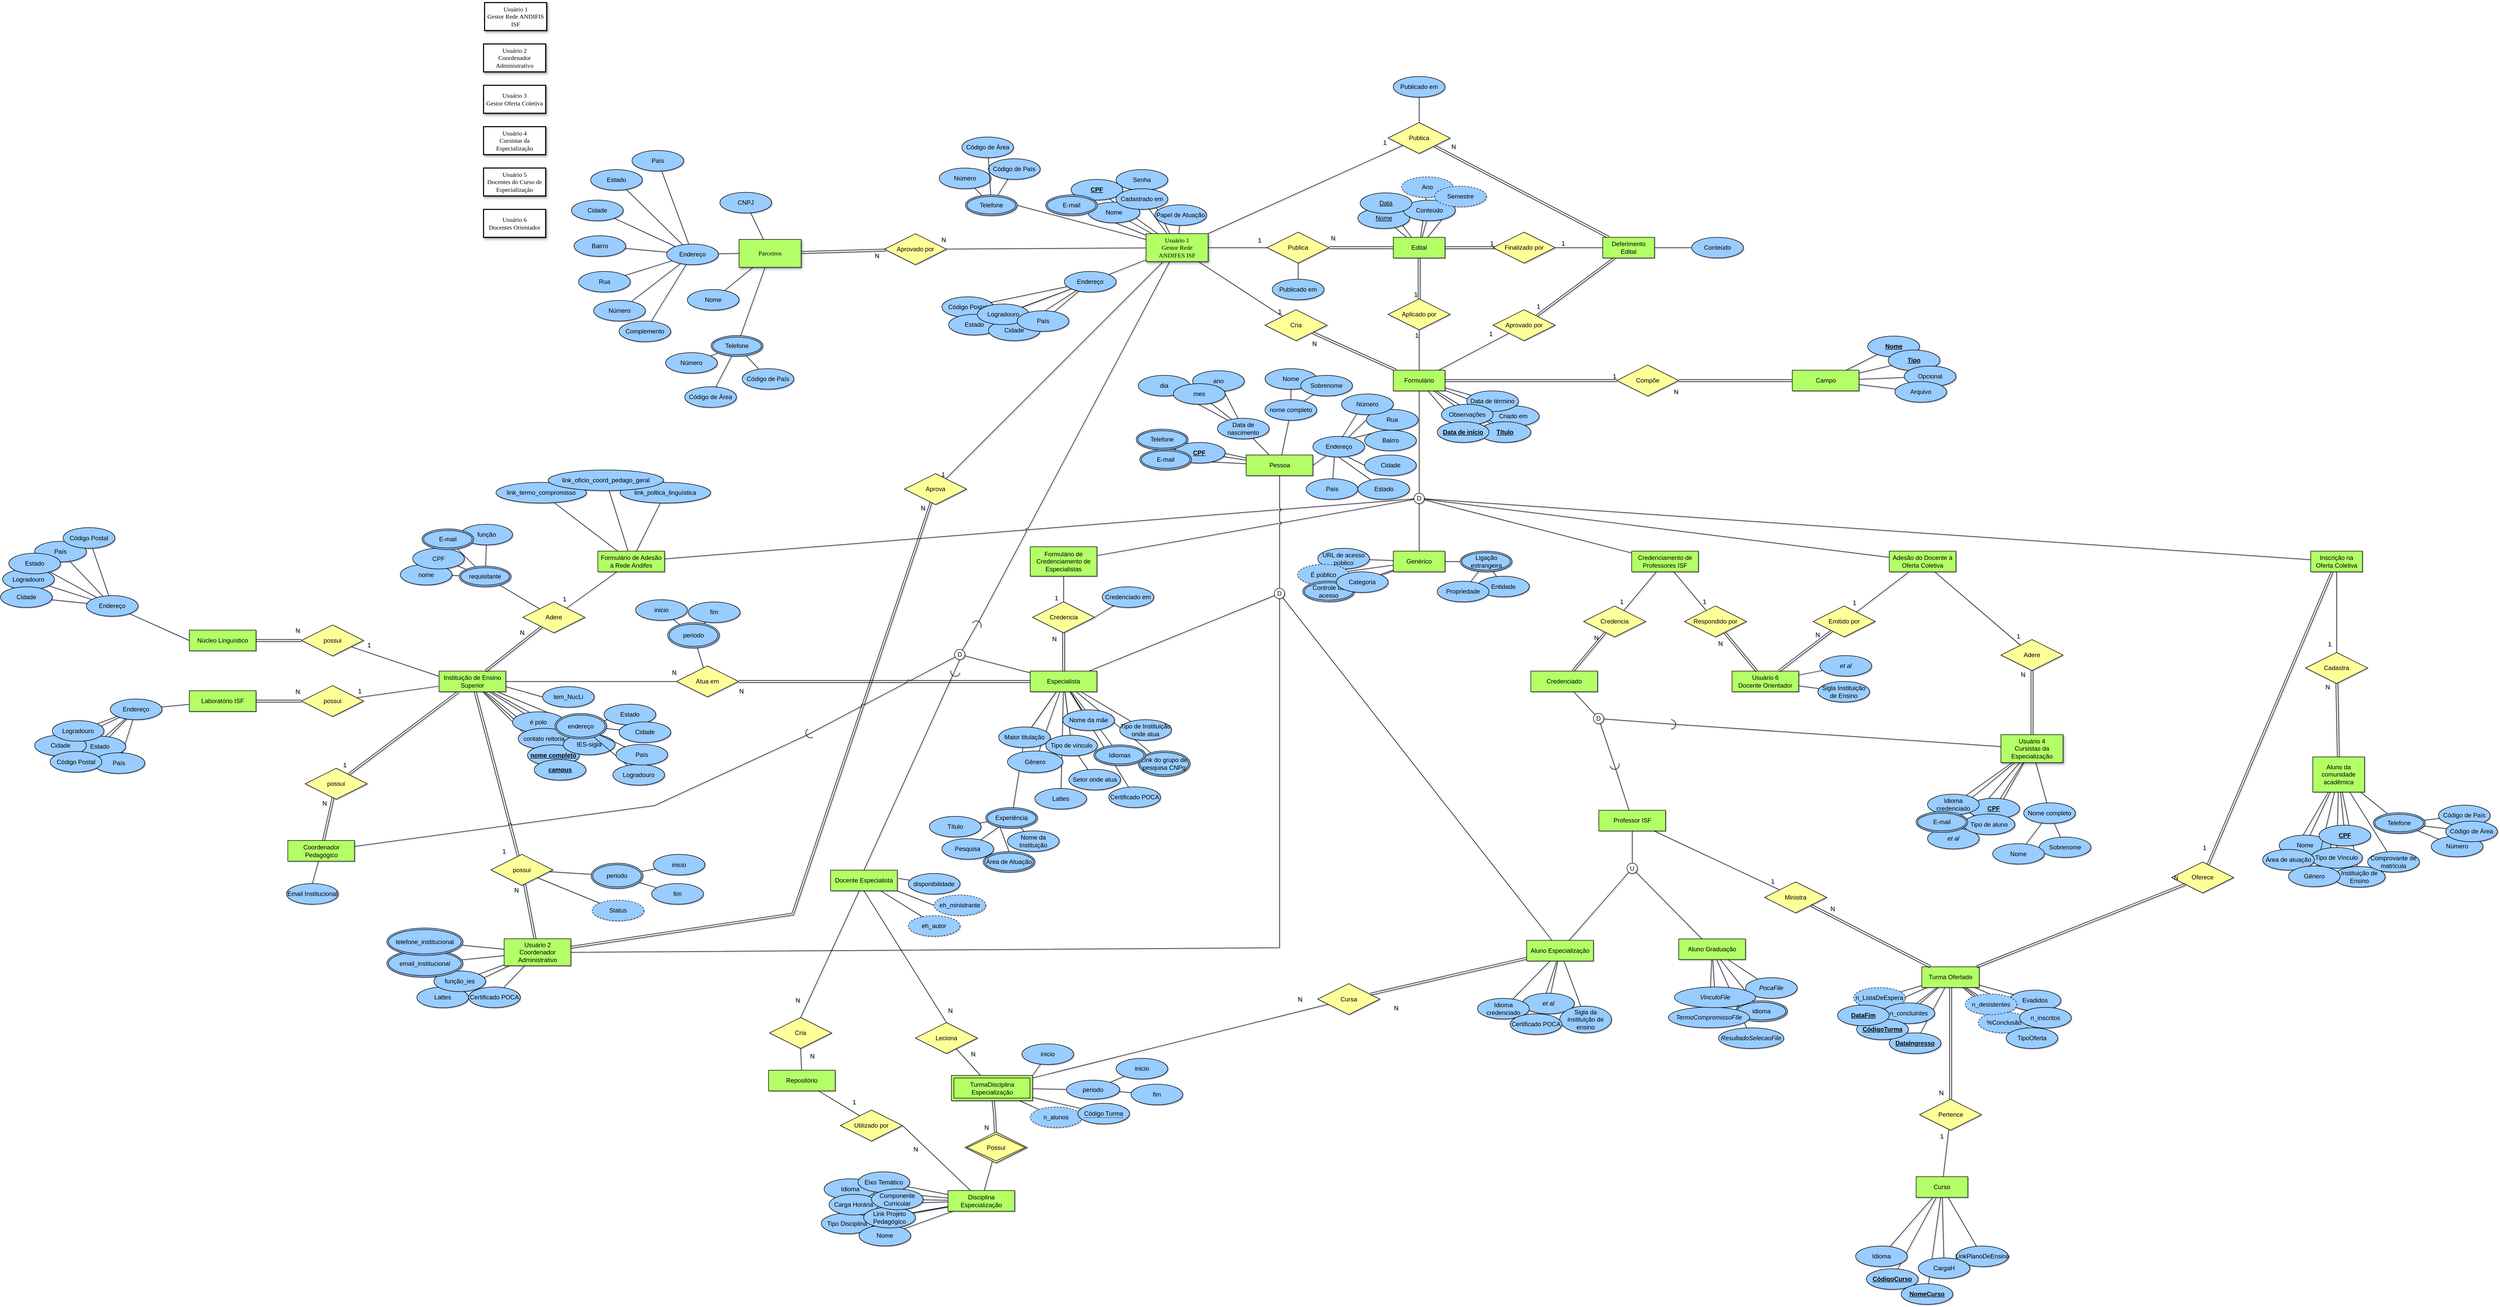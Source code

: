 <?xml version="1.0" encoding="UTF-8"?>
<mxfile version="21.5.2" type="google">
  <diagram name="Page-1" id="ad52d381-51e7-2e0d-a935-2d0ddd2fd229">
    <mxGraphModel dx="8300" dy="1003" grid="0" gridSize="10" guides="1" tooltips="1" connect="1" arrows="0" fold="1" page="0" pageScale="1" pageWidth="1100" pageHeight="850" background="none" math="0" shadow="1">
      <root>
        <mxCell id="0" />
        <mxCell id="1" parent="0" />
        <mxCell id="-rI8hnywURZdHphwKEdb-55" style="edgeStyle=none;shape=connector;rounded=0;orthogonalLoop=1;jettySize=auto;html=1;labelBackgroundColor=default;strokeColor=default;fontFamily=Helvetica;fontSize=12;fontColor=default;endArrow=none;endFill=0;" parent="1" source="-rI8hnywURZdHphwKEdb-56" target="-rI8hnywURZdHphwKEdb-47" edge="1">
          <mxGeometry relative="1" as="geometry" />
        </mxCell>
        <mxCell id="hV6xTBGtTwOXngfLoMFE-16" style="edgeStyle=none;shape=connector;rounded=0;orthogonalLoop=1;jettySize=auto;html=1;labelBackgroundColor=default;strokeColor=default;fontFamily=Helvetica;fontSize=11;fontColor=default;endArrow=none;endFill=0;" parent="1" source="hV6xTBGtTwOXngfLoMFE-15" target="hV6xTBGtTwOXngfLoMFE-1" edge="1">
          <mxGeometry relative="1" as="geometry" />
        </mxCell>
        <mxCell id="hV6xTBGtTwOXngfLoMFE-22" value="" style="edgeStyle=none;orthogonalLoop=1;jettySize=auto;html=1;rounded=0;endArrow=none;endFill=0;" parent="1" source="hV6xTBGtTwOXngfLoMFE-1" target="hV6xTBGtTwOXngfLoMFE-20" edge="1">
          <mxGeometry width="80" relative="1" as="geometry">
            <mxPoint x="-581" y="2171" as="sourcePoint" />
            <mxPoint x="-539" y="2166" as="targetPoint" />
            <Array as="points" />
          </mxGeometry>
        </mxCell>
        <mxCell id="mlaGE-T-amm_81YhXGvV-3" style="edgeStyle=none;shape=connector;rounded=0;orthogonalLoop=1;jettySize=auto;html=1;labelBackgroundColor=default;strokeColor=default;fontFamily=Helvetica;fontSize=12;fontColor=default;endArrow=none;endFill=0;" parent="1" source="mlaGE-T-amm_81YhXGvV-2" target="x2HAkG1FpfWmCbXRU_R8-192" edge="1">
          <mxGeometry relative="1" as="geometry">
            <mxPoint x="-867" y="2583" as="sourcePoint" />
            <mxPoint x="-871" y="2492" as="targetPoint" />
          </mxGeometry>
        </mxCell>
        <mxCell id="bFW7XB5v9sW4Uqi8YyjJ-208" value="" style="shape=link;html=1;rounded=0;" parent="1" source="x2HAkG1FpfWmCbXRU_R8-3" target="x2HAkG1FpfWmCbXRU_R8-33" edge="1">
          <mxGeometry relative="1" as="geometry">
            <mxPoint x="-1202" y="1577" as="sourcePoint" />
            <mxPoint x="-1303" y="1613" as="targetPoint" />
          </mxGeometry>
        </mxCell>
        <mxCell id="bFW7XB5v9sW4Uqi8YyjJ-209" value="N" style="resizable=0;html=1;whiteSpace=wrap;align=right;verticalAlign=bottom;" parent="bFW7XB5v9sW4Uqi8YyjJ-208" connectable="0" vertex="1">
          <mxGeometry x="1" relative="1" as="geometry">
            <mxPoint x="10" y="30" as="offset" />
          </mxGeometry>
        </mxCell>
        <mxCell id="bFW7XB5v9sW4Uqi8YyjJ-122" value="" style="shape=link;html=1;rounded=0;" parent="1" source="x2HAkG1FpfWmCbXRU_R8-3" target="x2HAkG1FpfWmCbXRU_R8-107" edge="1">
          <mxGeometry relative="1" as="geometry">
            <mxPoint x="-1366" y="1658" as="sourcePoint" />
            <mxPoint x="-1206" y="1658" as="targetPoint" />
          </mxGeometry>
        </mxCell>
        <mxCell id="bFW7XB5v9sW4Uqi8YyjJ-123" value="1" style="resizable=0;html=1;whiteSpace=wrap;align=right;verticalAlign=bottom;" parent="bFW7XB5v9sW4Uqi8YyjJ-122" connectable="0" vertex="1">
          <mxGeometry x="1" relative="1" as="geometry" />
        </mxCell>
        <mxCell id="bFW7XB5v9sW4Uqi8YyjJ-222" value="" style="shape=link;html=1;rounded=0;" parent="1" source="x2HAkG1FpfWmCbXRU_R8-44" target="x2HAkG1FpfWmCbXRU_R8-65" edge="1">
          <mxGeometry relative="1" as="geometry">
            <mxPoint x="-1102" y="1366" as="sourcePoint" />
            <mxPoint x="-1002" y="1373" as="targetPoint" />
          </mxGeometry>
        </mxCell>
        <mxCell id="bFW7XB5v9sW4Uqi8YyjJ-223" value="1" style="resizable=0;html=1;whiteSpace=wrap;align=right;verticalAlign=bottom;" parent="bFW7XB5v9sW4Uqi8YyjJ-222" connectable="0" vertex="1">
          <mxGeometry x="1" relative="1" as="geometry">
            <mxPoint x="8" y="-10" as="offset" />
          </mxGeometry>
        </mxCell>
        <mxCell id="bFW7XB5v9sW4Uqi8YyjJ-218" value="" style="shape=link;html=1;rounded=0;" parent="1" source="x2HAkG1FpfWmCbXRU_R8-44" target="EwDSnlVrmYeqQzUvhRLh-19" edge="1">
          <mxGeometry relative="1" as="geometry">
            <mxPoint x="-1202" y="1376" as="sourcePoint" />
            <mxPoint x="-1295" y="1399" as="targetPoint" />
          </mxGeometry>
        </mxCell>
        <mxCell id="bFW7XB5v9sW4Uqi8YyjJ-219" value="N" style="resizable=0;html=1;whiteSpace=wrap;align=right;verticalAlign=bottom;" parent="bFW7XB5v9sW4Uqi8YyjJ-218" connectable="0" vertex="1">
          <mxGeometry x="1" relative="1" as="geometry">
            <mxPoint x="43" y="10" as="offset" />
          </mxGeometry>
        </mxCell>
        <mxCell id="bFW7XB5v9sW4Uqi8YyjJ-168" value="" style="endArrow=none;html=1;rounded=0;" parent="1" source="x2HAkG1FpfWmCbXRU_R8-83" target="x2HAkG1FpfWmCbXRU_R8-119" edge="1">
          <mxGeometry relative="1" as="geometry">
            <mxPoint x="-3047" y="2131" as="sourcePoint" />
            <mxPoint x="-3217" y="2076" as="targetPoint" />
          </mxGeometry>
        </mxCell>
        <mxCell id="bFW7XB5v9sW4Uqi8YyjJ-169" value="1" style="resizable=0;html=1;whiteSpace=wrap;align=right;verticalAlign=bottom;" parent="bFW7XB5v9sW4Uqi8YyjJ-168" connectable="0" vertex="1">
          <mxGeometry x="1" relative="1" as="geometry">
            <mxPoint x="10" y="-4" as="offset" />
          </mxGeometry>
        </mxCell>
        <mxCell id="x2HAkG1FpfWmCbXRU_R8-122" value="Certificado POCA" style="ellipse;whiteSpace=wrap;html=1;align=center;fillColor=#99CCFF;" parent="1" vertex="1">
          <mxGeometry x="-3000" y="2722" width="100" height="40" as="geometry" />
        </mxCell>
        <mxCell id="x2HAkG1FpfWmCbXRU_R8-123" style="edgeStyle=none;shape=connector;rounded=0;orthogonalLoop=1;jettySize=auto;html=1;labelBackgroundColor=default;strokeColor=default;fontFamily=Helvetica;fontSize=12;fontColor=default;endArrow=none;endFill=0;" parent="1" source="x2HAkG1FpfWmCbXRU_R8-122" target="x2HAkG1FpfWmCbXRU_R8-85" edge="1">
          <mxGeometry relative="1" as="geometry" />
        </mxCell>
        <mxCell id="x2HAkG1FpfWmCbXRU_R8-121" style="edgeStyle=none;shape=connector;rounded=0;orthogonalLoop=1;jettySize=auto;html=1;labelBackgroundColor=default;strokeColor=default;fontFamily=Helvetica;fontSize=12;fontColor=default;endArrow=none;endFill=0;" parent="1" source="x2HAkG1FpfWmCbXRU_R8-120" target="x2HAkG1FpfWmCbXRU_R8-83" edge="1">
          <mxGeometry relative="1" as="geometry" />
        </mxCell>
        <mxCell id="bFW7XB5v9sW4Uqi8YyjJ-110" value="" style="shape=link;html=1;rounded=0;" parent="1" source="x2HAkG1FpfWmCbXRU_R8-85" target="bFW7XB5v9sW4Uqi8YyjJ-125" edge="1">
          <mxGeometry relative="1" as="geometry">
            <mxPoint x="-2833" y="2083" as="sourcePoint" />
            <mxPoint x="-2673" y="2083" as="targetPoint" />
          </mxGeometry>
        </mxCell>
        <mxCell id="bFW7XB5v9sW4Uqi8YyjJ-111" value="N" style="resizable=0;html=1;whiteSpace=wrap;align=right;verticalAlign=bottom;" parent="bFW7XB5v9sW4Uqi8YyjJ-110" connectable="0" vertex="1">
          <mxGeometry x="1" relative="1" as="geometry">
            <mxPoint x="-10" y="20" as="offset" />
          </mxGeometry>
        </mxCell>
        <mxCell id="bFW7XB5v9sW4Uqi8YyjJ-112" value="" style="shape=link;html=1;rounded=0;" parent="1" source="x2HAkG1FpfWmCbXRU_R8-84" target="bFW7XB5v9sW4Uqi8YyjJ-124" edge="1">
          <mxGeometry relative="1" as="geometry">
            <mxPoint x="-2836" y="2252.75" as="sourcePoint" />
            <mxPoint x="-2920" y="2171.75" as="targetPoint" />
          </mxGeometry>
        </mxCell>
        <mxCell id="bFW7XB5v9sW4Uqi8YyjJ-113" value="N" style="resizable=0;html=1;whiteSpace=wrap;align=right;verticalAlign=bottom;" parent="bFW7XB5v9sW4Uqi8YyjJ-112" connectable="0" vertex="1">
          <mxGeometry x="1" relative="1" as="geometry">
            <mxPoint x="-11" y="20" as="offset" />
          </mxGeometry>
        </mxCell>
        <mxCell id="bFW7XB5v9sW4Uqi8YyjJ-114" value="" style="shape=link;html=1;rounded=0;" parent="1" source="x2HAkG1FpfWmCbXRU_R8-83" target="bFW7XB5v9sW4Uqi8YyjJ-124" edge="1">
          <mxGeometry relative="1" as="geometry">
            <mxPoint x="-2831" y="2279" as="sourcePoint" />
            <mxPoint x="-2820" y="2171" as="targetPoint" />
          </mxGeometry>
        </mxCell>
        <mxCell id="bFW7XB5v9sW4Uqi8YyjJ-115" value="1" style="resizable=0;html=1;whiteSpace=wrap;align=right;verticalAlign=bottom;" parent="bFW7XB5v9sW4Uqi8YyjJ-114" connectable="0" vertex="1">
          <mxGeometry x="1" relative="1" as="geometry">
            <mxPoint x="-2" y="-10" as="offset" />
          </mxGeometry>
        </mxCell>
        <mxCell id="bv3p_5y2cNfuPuO2bN22-3" value="Usuário 2&lt;br&gt;Coordenador Administrativo" style="rounded=0;whiteSpace=wrap;html=1;shadow=1;comic=0;labelBackgroundColor=none;strokeWidth=2;fontFamily=Verdana;fontSize=12;align=center;spacingLeft=0;spacing=6;fillStyle=solid;hachureGap=4;fontSource=https%3A%2F%2Ffonts.googleapis.com%2Fcss%3Ffamily%3DArchitects%2BDaughter;" parent="1" vertex="1">
          <mxGeometry x="-2971" y="898" width="120" height="54" as="geometry" />
        </mxCell>
        <mxCell id="bv3p_5y2cNfuPuO2bN22-5" value="Usuário 3&lt;br&gt;Gestor Oferta Coletiva" style="rounded=0;whiteSpace=wrap;html=1;shadow=1;comic=0;labelBackgroundColor=none;strokeWidth=2;fontFamily=Verdana;fontSize=12;align=center;spacingLeft=0;spacing=6;fillStyle=solid;hachureGap=4;fontSource=https%3A%2F%2Ffonts.googleapis.com%2Fcss%3Ffamily%3DArchitects%2BDaughter;" parent="1" vertex="1">
          <mxGeometry x="-2971" y="978" width="120" height="54" as="geometry" />
        </mxCell>
        <mxCell id="bv3p_5y2cNfuPuO2bN22-7" value="Usuário 4&lt;br&gt;Cursistas da Especialização" style="rounded=0;whiteSpace=wrap;html=1;shadow=1;comic=0;labelBackgroundColor=none;strokeWidth=2;fontFamily=Verdana;fontSize=12;align=center;spacingLeft=0;spacing=6;fillStyle=solid;hachureGap=4;fontSource=https%3A%2F%2Ffonts.googleapis.com%2Fcss%3Ffamily%3DArchitects%2BDaughter;" parent="1" vertex="1">
          <mxGeometry x="-2971" y="1058" width="120" height="54" as="geometry" />
        </mxCell>
        <mxCell id="bv3p_5y2cNfuPuO2bN22-9" value="Usuário 5&lt;br&gt;Docentes do Curso de Especialização" style="rounded=0;whiteSpace=wrap;html=1;shadow=1;comic=0;labelBackgroundColor=none;strokeWidth=2;fontFamily=Verdana;fontSize=12;align=center;spacingLeft=0;spacing=6;fillStyle=solid;hachureGap=4;fontSource=https%3A%2F%2Ffonts.googleapis.com%2Fcss%3Ffamily%3DArchitects%2BDaughter;" parent="1" vertex="1">
          <mxGeometry x="-2971" y="1138" width="120" height="54" as="geometry" />
        </mxCell>
        <mxCell id="bv3p_5y2cNfuPuO2bN22-11" value="Usuário 6&lt;br&gt;Docentes Orientador" style="rounded=0;whiteSpace=wrap;html=1;shadow=1;comic=0;labelBackgroundColor=none;strokeWidth=2;fontFamily=Verdana;fontSize=12;align=center;spacingLeft=0;spacing=6;fillStyle=solid;hachureGap=4;fontSource=https%3A%2F%2Ffonts.googleapis.com%2Fcss%3Ffamily%3DArchitects%2BDaughter;" parent="1" vertex="1">
          <mxGeometry x="-2971" y="1218" width="120" height="54" as="geometry" />
        </mxCell>
        <mxCell id="bv3p_5y2cNfuPuO2bN22-13" value="Usuário 1&lt;br&gt;Gestor Rede ANDIFIS ISF" style="rounded=0;whiteSpace=wrap;html=1;shadow=1;comic=0;labelBackgroundColor=none;strokeWidth=2;fontFamily=Verdana;fontSize=12;align=center;spacingLeft=0;spacing=6;fillStyle=solid;hachureGap=4;fontSource=https%3A%2F%2Ffonts.googleapis.com%2Fcss%3Ffamily%3DArchitects%2BDaughter;" parent="1" vertex="1">
          <mxGeometry x="-2969" y="818" width="120" height="54" as="geometry" />
        </mxCell>
        <mxCell id="x2HAkG1FpfWmCbXRU_R8-11" style="rounded=0;orthogonalLoop=1;jettySize=auto;html=1;endArrow=none;endFill=0;" parent="1" source="x2HAkG1FpfWmCbXRU_R8-2" target="x2HAkG1FpfWmCbXRU_R8-9" edge="1">
          <mxGeometry relative="1" as="geometry" />
        </mxCell>
        <mxCell id="x2HAkG1FpfWmCbXRU_R8-73" style="edgeStyle=none;shape=connector;rounded=0;orthogonalLoop=1;jettySize=auto;html=1;labelBackgroundColor=default;strokeColor=default;fontFamily=Helvetica;fontSize=12;fontColor=default;endArrow=none;endFill=0;" parent="1" source="x2HAkG1FpfWmCbXRU_R8-2" target="x2HAkG1FpfWmCbXRU_R8-72" edge="1">
          <mxGeometry relative="1" as="geometry" />
        </mxCell>
        <mxCell id="x2HAkG1FpfWmCbXRU_R8-74" style="edgeStyle=none;shape=connector;rounded=0;orthogonalLoop=1;jettySize=auto;html=1;labelBackgroundColor=default;strokeColor=default;fontFamily=Helvetica;fontSize=12;fontColor=default;endArrow=none;endFill=0;" parent="1" source="x2HAkG1FpfWmCbXRU_R8-2" target="x2HAkG1FpfWmCbXRU_R8-71" edge="1">
          <mxGeometry relative="1" as="geometry" />
        </mxCell>
        <mxCell id="x2HAkG1FpfWmCbXRU_R8-75" style="edgeStyle=none;shape=connector;rounded=0;orthogonalLoop=1;jettySize=auto;html=1;labelBackgroundColor=default;strokeColor=default;fontFamily=Helvetica;fontSize=12;fontColor=default;endArrow=none;endFill=0;" parent="1" source="x2HAkG1FpfWmCbXRU_R8-2" target="x2HAkG1FpfWmCbXRU_R8-69" edge="1">
          <mxGeometry relative="1" as="geometry" />
        </mxCell>
        <mxCell id="x2HAkG1FpfWmCbXRU_R8-76" style="edgeStyle=none;shape=connector;rounded=0;orthogonalLoop=1;jettySize=auto;html=1;labelBackgroundColor=default;strokeColor=default;fontFamily=Helvetica;fontSize=12;fontColor=default;endArrow=none;endFill=0;" parent="1" source="x2HAkG1FpfWmCbXRU_R8-2" target="x2HAkG1FpfWmCbXRU_R8-8" edge="1">
          <mxGeometry relative="1" as="geometry" />
        </mxCell>
        <mxCell id="x2HAkG1FpfWmCbXRU_R8-2" value="Edital" style="whiteSpace=wrap;html=1;align=center;fillColor=#B3FF66;" parent="1" vertex="1">
          <mxGeometry x="-1212" y="1272" width="100" height="40" as="geometry" />
        </mxCell>
        <mxCell id="x2HAkG1FpfWmCbXRU_R8-5" style="rounded=0;orthogonalLoop=1;jettySize=auto;html=1;endArrow=none;endFill=0;" parent="1" source="x2HAkG1FpfWmCbXRU_R8-3" target="bFW7XB5v9sW4Uqi8YyjJ-49" edge="1">
          <mxGeometry relative="1" as="geometry">
            <mxPoint x="-1232" y="1709" as="targetPoint" />
          </mxGeometry>
        </mxCell>
        <mxCell id="x2HAkG1FpfWmCbXRU_R8-18" style="edgeStyle=none;rounded=0;orthogonalLoop=1;jettySize=auto;html=1;endArrow=none;endFill=0;" parent="1" source="x2HAkG1FpfWmCbXRU_R8-3" target="x2HAkG1FpfWmCbXRU_R8-17" edge="1">
          <mxGeometry relative="1" as="geometry" />
        </mxCell>
        <mxCell id="x2HAkG1FpfWmCbXRU_R8-21" style="edgeStyle=none;rounded=0;orthogonalLoop=1;jettySize=auto;html=1;endArrow=none;endFill=0;" parent="1" source="x2HAkG1FpfWmCbXRU_R8-3" target="x2HAkG1FpfWmCbXRU_R8-19" edge="1">
          <mxGeometry relative="1" as="geometry" />
        </mxCell>
        <mxCell id="x2HAkG1FpfWmCbXRU_R8-25" style="edgeStyle=none;shape=connector;rounded=0;orthogonalLoop=1;jettySize=auto;html=1;labelBackgroundColor=default;strokeColor=default;fontFamily=Helvetica;fontSize=11;fontColor=default;endArrow=none;endFill=0;" parent="1" source="x2HAkG1FpfWmCbXRU_R8-3" target="x2HAkG1FpfWmCbXRU_R8-23" edge="1">
          <mxGeometry relative="1" as="geometry" />
        </mxCell>
        <mxCell id="x2HAkG1FpfWmCbXRU_R8-27" style="edgeStyle=none;shape=connector;rounded=0;orthogonalLoop=1;jettySize=auto;html=1;labelBackgroundColor=default;strokeColor=default;fontFamily=Helvetica;fontSize=11;fontColor=default;endArrow=none;endFill=0;" parent="1" source="x2HAkG1FpfWmCbXRU_R8-3" target="x2HAkG1FpfWmCbXRU_R8-26" edge="1">
          <mxGeometry relative="1" as="geometry" />
        </mxCell>
        <mxCell id="hV6xTBGtTwOXngfLoMFE-27" style="edgeStyle=none;shape=connector;rounded=0;orthogonalLoop=1;jettySize=auto;html=1;labelBackgroundColor=default;strokeColor=default;fontFamily=Helvetica;fontSize=11;fontColor=default;endArrow=none;endFill=0;" parent="1" source="x2HAkG1FpfWmCbXRU_R8-3" target="hV6xTBGtTwOXngfLoMFE-26" edge="1">
          <mxGeometry relative="1" as="geometry" />
        </mxCell>
        <mxCell id="x2HAkG1FpfWmCbXRU_R8-3" value="Formulário" style="whiteSpace=wrap;html=1;align=center;fillColor=#B3FF66;" parent="1" vertex="1">
          <mxGeometry x="-1212" y="1529" width="100" height="40" as="geometry" />
        </mxCell>
        <mxCell id="x2HAkG1FpfWmCbXRU_R8-4" value="Formulário de Credenciamento de Especialistas" style="whiteSpace=wrap;html=1;align=center;fillColor=#B3FF66;" parent="1" vertex="1">
          <mxGeometry x="-1914" y="1870.5" width="129" height="57" as="geometry" />
        </mxCell>
        <mxCell id="x2HAkG1FpfWmCbXRU_R8-6" value="Publicado em" style="ellipse;whiteSpace=wrap;html=1;align=center;fillColor=#99CCFF;" parent="1" vertex="1">
          <mxGeometry x="-1446" y="1353" width="100" height="40" as="geometry" />
        </mxCell>
        <mxCell id="x2HAkG1FpfWmCbXRU_R8-8" value="&lt;u&gt;Nome&lt;/u&gt;" style="ellipse;whiteSpace=wrap;html=1;align=center;fillColor=#99CCFF;" parent="1" vertex="1">
          <mxGeometry x="-1280.5" y="1215" width="100" height="40" as="geometry" />
        </mxCell>
        <mxCell id="x2HAkG1FpfWmCbXRU_R8-14" value="Aplicado por" style="shape=rhombus;perimeter=rhombusPerimeter;whiteSpace=wrap;html=1;align=center;fillColor=#FFFF99;" parent="1" vertex="1">
          <mxGeometry x="-1222" y="1391" width="120" height="60" as="geometry" />
        </mxCell>
        <mxCell id="x2HAkG1FpfWmCbXRU_R8-17" value="Criado em" style="ellipse;whiteSpace=wrap;html=1;align=center;fillColor=#99CCFF;" parent="1" vertex="1">
          <mxGeometry x="-1030" y="1598" width="100" height="40" as="geometry" />
        </mxCell>
        <mxCell id="x2HAkG1FpfWmCbXRU_R8-23" value="Data de término" style="ellipse;whiteSpace=wrap;html=1;align=center;fillColor=#99CCFF;" parent="1" vertex="1">
          <mxGeometry x="-1070" y="1569" width="100" height="40" as="geometry" />
        </mxCell>
        <mxCell id="x2HAkG1FpfWmCbXRU_R8-26" value="Observações" style="ellipse;whiteSpace=wrap;html=1;align=center;fillColor=#99CCFF;" parent="1" vertex="1">
          <mxGeometry x="-1119" y="1595" width="100" height="40" as="geometry" />
        </mxCell>
        <mxCell id="bFW7XB5v9sW4Uqi8YyjJ-34" value="" style="endArrow=none;html=1;rounded=0;" parent="1" source="x2HAkG1FpfWmCbXRU_R8-3" target="x2HAkG1FpfWmCbXRU_R8-14" edge="1">
          <mxGeometry relative="1" as="geometry">
            <mxPoint x="-1371" y="1478" as="sourcePoint" />
            <mxPoint x="-1211" y="1478" as="targetPoint" />
          </mxGeometry>
        </mxCell>
        <mxCell id="bFW7XB5v9sW4Uqi8YyjJ-35" value="1" style="resizable=0;html=1;whiteSpace=wrap;align=right;verticalAlign=bottom;" parent="bFW7XB5v9sW4Uqi8YyjJ-34" connectable="0" vertex="1">
          <mxGeometry x="1" relative="1" as="geometry">
            <mxPoint y="19" as="offset" />
          </mxGeometry>
        </mxCell>
        <mxCell id="bFW7XB5v9sW4Uqi8YyjJ-39" value="" style="shape=link;html=1;rounded=0;" parent="1" source="x2HAkG1FpfWmCbXRU_R8-2" target="x2HAkG1FpfWmCbXRU_R8-14" edge="1">
          <mxGeometry relative="1" as="geometry">
            <mxPoint x="-1050" y="1437" as="sourcePoint" />
            <mxPoint x="-870" y="1435" as="targetPoint" />
          </mxGeometry>
        </mxCell>
        <mxCell id="bFW7XB5v9sW4Uqi8YyjJ-40" value="1" style="resizable=0;html=1;whiteSpace=wrap;align=right;verticalAlign=bottom;" parent="bFW7XB5v9sW4Uqi8YyjJ-39" connectable="0" vertex="1">
          <mxGeometry x="1" relative="1" as="geometry">
            <mxPoint x="-2" as="offset" />
          </mxGeometry>
        </mxCell>
        <mxCell id="x2HAkG1FpfWmCbXRU_R8-33" value="Cria" style="shape=rhombus;perimeter=rhombusPerimeter;whiteSpace=wrap;html=1;align=center;strokeColor=default;fontFamily=Helvetica;fontSize=12;fontColor=default;fillColor=#FFFF99;" parent="1" vertex="1">
          <mxGeometry x="-1460" y="1412" width="120" height="60" as="geometry" />
        </mxCell>
        <mxCell id="x2HAkG1FpfWmCbXRU_R8-275" style="edgeStyle=none;shape=connector;rounded=0;orthogonalLoop=1;jettySize=auto;html=1;labelBackgroundColor=default;strokeColor=default;fontFamily=Helvetica;fontSize=12;fontColor=default;endArrow=none;endFill=0;" parent="1" source="bFW7XB5v9sW4Uqi8YyjJ-38" target="x2HAkG1FpfWmCbXRU_R8-270" edge="1">
          <mxGeometry relative="1" as="geometry" />
        </mxCell>
        <mxCell id="x2HAkG1FpfWmCbXRU_R8-276" style="edgeStyle=none;shape=connector;rounded=0;orthogonalLoop=1;jettySize=auto;html=1;labelBackgroundColor=default;strokeColor=default;fontFamily=Helvetica;fontSize=12;fontColor=default;endArrow=none;endFill=0;" parent="1" source="bFW7XB5v9sW4Uqi8YyjJ-38" target="x2HAkG1FpfWmCbXRU_R8-269" edge="1">
          <mxGeometry relative="1" as="geometry" />
        </mxCell>
        <mxCell id="x2HAkG1FpfWmCbXRU_R8-277" style="edgeStyle=none;shape=connector;rounded=0;orthogonalLoop=1;jettySize=auto;html=1;labelBackgroundColor=default;strokeColor=default;fontFamily=Helvetica;fontSize=12;fontColor=default;endArrow=none;endFill=0;" parent="1" source="bFW7XB5v9sW4Uqi8YyjJ-38" target="THlvHC6nMn96xe4pw3AP-9" edge="1">
          <mxGeometry relative="1" as="geometry">
            <mxPoint x="-1871.238" y="1238.674" as="targetPoint" />
          </mxGeometry>
        </mxCell>
        <mxCell id="x2HAkG1FpfWmCbXRU_R8-278" style="edgeStyle=none;shape=connector;rounded=0;orthogonalLoop=1;jettySize=auto;html=1;labelBackgroundColor=default;strokeColor=default;fontFamily=Helvetica;fontSize=12;fontColor=default;endArrow=none;endFill=0;" parent="1" source="bFW7XB5v9sW4Uqi8YyjJ-38" target="x2HAkG1FpfWmCbXRU_R8-272" edge="1">
          <mxGeometry relative="1" as="geometry" />
        </mxCell>
        <mxCell id="x2HAkG1FpfWmCbXRU_R8-280" style="edgeStyle=none;shape=connector;rounded=0;orthogonalLoop=1;jettySize=auto;html=1;labelBackgroundColor=default;strokeColor=default;fontFamily=Helvetica;fontSize=12;fontColor=default;endArrow=none;endFill=0;" parent="1" source="bFW7XB5v9sW4Uqi8YyjJ-38" target="x2HAkG1FpfWmCbXRU_R8-274" edge="1">
          <mxGeometry relative="1" as="geometry" />
        </mxCell>
        <mxCell id="x2HAkG1FpfWmCbXRU_R8-282" style="edgeStyle=none;shape=connector;rounded=0;orthogonalLoop=1;jettySize=auto;html=1;labelBackgroundColor=default;strokeColor=default;fontFamily=Helvetica;fontSize=12;fontColor=default;endArrow=none;endFill=0;" parent="1" source="bFW7XB5v9sW4Uqi8YyjJ-38" target="x2HAkG1FpfWmCbXRU_R8-281" edge="1">
          <mxGeometry relative="1" as="geometry" />
        </mxCell>
        <mxCell id="bFW7XB5v9sW4Uqi8YyjJ-38" value="Usuário 1&lt;br&gt;Gestor Rede ANDIFES ISF" style="rounded=0;whiteSpace=wrap;html=1;shadow=1;comic=0;labelBackgroundColor=none;strokeWidth=1;fontFamily=Verdana;fontSize=12;align=center;spacingLeft=0;spacing=6;fillStyle=solid;hachureGap=4;fontSource=https%3A%2F%2Ffonts.googleapis.com%2Fcss%3Ffamily%3DArchitects%2BDaughter;fillColor=#B3FF66;" parent="1" vertex="1">
          <mxGeometry x="-1690" y="1265" width="120" height="54" as="geometry" />
        </mxCell>
        <mxCell id="bFW7XB5v9sW4Uqi8YyjJ-45" value="Inscrição na Oferta Coletiva" style="whiteSpace=wrap;html=1;align=center;fillColor=#B3FF66;" parent="1" vertex="1">
          <mxGeometry x="562" y="1879" width="100" height="40" as="geometry" />
        </mxCell>
        <mxCell id="bFW7XB5v9sW4Uqi8YyjJ-47" style="rounded=0;orthogonalLoop=1;jettySize=auto;html=1;endArrow=none;endFill=0;jumpStyle=arc;" parent="1" source="x2HAkG1FpfWmCbXRU_R8-4" target="bFW7XB5v9sW4Uqi8YyjJ-49" edge="1">
          <mxGeometry relative="1" as="geometry">
            <mxPoint x="-1161" y="1649" as="sourcePoint" />
            <mxPoint x="-1232" y="1779" as="targetPoint" />
          </mxGeometry>
        </mxCell>
        <mxCell id="bFW7XB5v9sW4Uqi8YyjJ-48" style="rounded=0;orthogonalLoop=1;jettySize=auto;html=1;endArrow=none;endFill=0;" parent="1" source="bFW7XB5v9sW4Uqi8YyjJ-49" target="bFW7XB5v9sW4Uqi8YyjJ-45" edge="1">
          <mxGeometry relative="1" as="geometry">
            <mxPoint x="-1218" y="1806" as="sourcePoint" />
            <mxPoint x="-1222" y="1789" as="targetPoint" />
          </mxGeometry>
        </mxCell>
        <mxCell id="x2HAkG1FpfWmCbXRU_R8-79" style="edgeStyle=none;shape=connector;rounded=0;orthogonalLoop=1;jettySize=auto;html=1;labelBackgroundColor=default;strokeColor=default;fontFamily=Helvetica;fontSize=12;fontColor=default;endArrow=none;endFill=0;jumpStyle=arc;" parent="1" source="bFW7XB5v9sW4Uqi8YyjJ-49" target="x2HAkG1FpfWmCbXRU_R8-77" edge="1">
          <mxGeometry relative="1" as="geometry" />
        </mxCell>
        <mxCell id="x2HAkG1FpfWmCbXRU_R8-80" style="edgeStyle=none;shape=connector;rounded=0;orthogonalLoop=1;jettySize=auto;html=1;labelBackgroundColor=default;strokeColor=default;fontFamily=Helvetica;fontSize=12;fontColor=default;endArrow=none;endFill=0;" parent="1" source="bFW7XB5v9sW4Uqi8YyjJ-49" target="x2HAkG1FpfWmCbXRU_R8-78" edge="1">
          <mxGeometry relative="1" as="geometry" />
        </mxCell>
        <mxCell id="x2HAkG1FpfWmCbXRU_R8-82" style="edgeStyle=none;shape=connector;rounded=0;orthogonalLoop=1;jettySize=auto;html=1;labelBackgroundColor=default;strokeColor=default;fontFamily=Helvetica;fontSize=12;fontColor=default;endArrow=none;endFill=0;" parent="1" source="bFW7XB5v9sW4Uqi8YyjJ-49" target="x2HAkG1FpfWmCbXRU_R8-81" edge="1">
          <mxGeometry relative="1" as="geometry" />
        </mxCell>
        <mxCell id="bFW7XB5v9sW4Uqi8YyjJ-49" value="D" style="ellipse;whiteSpace=wrap;html=1;aspect=fixed;" parent="1" vertex="1">
          <mxGeometry x="-1172" y="1767" width="20" height="20" as="geometry" />
        </mxCell>
        <mxCell id="x2HAkG1FpfWmCbXRU_R8-63" style="edgeStyle=none;shape=connector;rounded=0;orthogonalLoop=1;jettySize=auto;html=1;labelBackgroundColor=default;strokeColor=default;fontFamily=Helvetica;fontSize=12;fontColor=default;endArrow=none;endFill=0;" parent="1" source="x2HAkG1FpfWmCbXRU_R8-44" target="x2HAkG1FpfWmCbXRU_R8-62" edge="1">
          <mxGeometry relative="1" as="geometry" />
        </mxCell>
        <mxCell id="x2HAkG1FpfWmCbXRU_R8-49" value="" style="shape=link;html=1;rounded=0;entryX=0.039;entryY=0.5;entryDx=0;entryDy=0;entryPerimeter=0;" parent="1" source="x2HAkG1FpfWmCbXRU_R8-2" target="x2HAkG1FpfWmCbXRU_R8-51" edge="1">
          <mxGeometry relative="1" as="geometry">
            <mxPoint x="-1152" y="1383" as="sourcePoint" />
            <mxPoint x="-1014.6" y="1361.8" as="targetPoint" />
          </mxGeometry>
        </mxCell>
        <mxCell id="x2HAkG1FpfWmCbXRU_R8-50" value="1" style="resizable=0;html=1;whiteSpace=wrap;align=right;verticalAlign=bottom;" parent="x2HAkG1FpfWmCbXRU_R8-49" connectable="0" vertex="1">
          <mxGeometry x="1" relative="1" as="geometry">
            <mxPoint x="-2" as="offset" />
          </mxGeometry>
        </mxCell>
        <mxCell id="x2HAkG1FpfWmCbXRU_R8-51" value="Finalizado por" style="shape=rhombus;perimeter=rhombusPerimeter;whiteSpace=wrap;html=1;align=center;fillColor=#FFFF99;" parent="1" vertex="1">
          <mxGeometry x="-1019" y="1262" width="120" height="60" as="geometry" />
        </mxCell>
        <mxCell id="x2HAkG1FpfWmCbXRU_R8-59" style="edgeStyle=none;shape=connector;rounded=0;orthogonalLoop=1;jettySize=auto;html=1;labelBackgroundColor=default;strokeColor=default;fontFamily=Helvetica;fontSize=12;fontColor=default;endArrow=none;endFill=0;" parent="1" source="EwDSnlVrmYeqQzUvhRLh-18" target="x2HAkG1FpfWmCbXRU_R8-6" edge="1">
          <mxGeometry relative="1" as="geometry">
            <mxPoint x="-1396" y="1322" as="sourcePoint" />
          </mxGeometry>
        </mxCell>
        <mxCell id="bFW7XB5v9sW4Uqi8YyjJ-58" style="edgeStyle=none;shape=connector;rounded=0;orthogonalLoop=1;jettySize=auto;html=1;labelBackgroundColor=default;strokeColor=default;fontFamily=Helvetica;fontSize=12;fontColor=default;endArrow=none;endFill=0;" parent="1" source="x2HAkG1FpfWmCbXRU_R8-60" target="EwDSnlVrmYeqQzUvhRLh-19" edge="1">
          <mxGeometry relative="1" as="geometry">
            <mxPoint x="-784" y="1363" as="sourcePoint" />
            <mxPoint x="-1092" y="1194" as="targetPoint" />
          </mxGeometry>
        </mxCell>
        <mxCell id="x2HAkG1FpfWmCbXRU_R8-60" value="Publicado em" style="ellipse;whiteSpace=wrap;html=1;align=center;fillColor=#99CCFF;" parent="1" vertex="1">
          <mxGeometry x="-1212" y="961" width="100" height="40" as="geometry" />
        </mxCell>
        <mxCell id="x2HAkG1FpfWmCbXRU_R8-62" value="Conteúdo" style="ellipse;whiteSpace=wrap;html=1;align=center;fillColor=#99CCFF;" parent="1" vertex="1">
          <mxGeometry x="-635" y="1272" width="100" height="40" as="geometry" />
        </mxCell>
        <mxCell id="x2HAkG1FpfWmCbXRU_R8-65" value="Aprovado por" style="shape=rhombus;perimeter=rhombusPerimeter;whiteSpace=wrap;html=1;align=center;fillColor=#FFFF99;" parent="1" vertex="1">
          <mxGeometry x="-1019" y="1412" width="120" height="60" as="geometry" />
        </mxCell>
        <mxCell id="x2HAkG1FpfWmCbXRU_R8-9" value="Conteúdo" style="ellipse;whiteSpace=wrap;html=1;align=center;fillColor=#99CCFF;" parent="1" vertex="1">
          <mxGeometry x="-1192" y="1200" width="100" height="40" as="geometry" />
        </mxCell>
        <mxCell id="x2HAkG1FpfWmCbXRU_R8-69" value="&lt;u&gt;Data&lt;/u&gt;" style="ellipse;whiteSpace=wrap;html=1;align=center;fillColor=#99CCFF;" parent="1" vertex="1">
          <mxGeometry x="-1276" y="1186" width="100" height="40" as="geometry" />
        </mxCell>
        <mxCell id="x2HAkG1FpfWmCbXRU_R8-71" value="Ano" style="ellipse;whiteSpace=wrap;html=1;align=center;dashed=1;fillColor=#99CCFF;" parent="1" vertex="1">
          <mxGeometry x="-1196" y="1155" width="100" height="40" as="geometry" />
        </mxCell>
        <mxCell id="x2HAkG1FpfWmCbXRU_R8-72" value="Semestre" style="ellipse;whiteSpace=wrap;html=1;align=center;dashed=1;fillColor=#99CCFF;" parent="1" vertex="1">
          <mxGeometry x="-1132" y="1173" width="100" height="40" as="geometry" />
        </mxCell>
        <mxCell id="x2HAkG1FpfWmCbXRU_R8-77" value="Formulário de Adesão à Rede Andifes" style="whiteSpace=wrap;html=1;align=center;fillColor=#B3FF66;" parent="1" vertex="1">
          <mxGeometry x="-2750" y="1879" width="129" height="40" as="geometry" />
        </mxCell>
        <mxCell id="x2HAkG1FpfWmCbXRU_R8-78" value="Credenciamento de Professores ISF" style="whiteSpace=wrap;html=1;align=center;fillColor=#B3FF66;" parent="1" vertex="1">
          <mxGeometry x="-751" y="1879" width="129" height="40" as="geometry" />
        </mxCell>
        <mxCell id="x2HAkG1FpfWmCbXRU_R8-81" value="Adesão do Docente à Oferta Coletiva " style="whiteSpace=wrap;html=1;align=center;fillColor=#B3FF66;" parent="1" vertex="1">
          <mxGeometry x="-253" y="1879" width="129" height="40" as="geometry" />
        </mxCell>
        <mxCell id="x2HAkG1FpfWmCbXRU_R8-84" value="Coordenador Pedagógico" style="whiteSpace=wrap;html=1;align=center;fillColor=#B3FF66;" parent="1" vertex="1">
          <mxGeometry x="-3349.5" y="2438.75" width="129" height="40" as="geometry" />
        </mxCell>
        <mxCell id="x2HAkG1FpfWmCbXRU_R8-131" style="edgeStyle=none;shape=connector;rounded=0;orthogonalLoop=1;jettySize=auto;html=1;labelBackgroundColor=default;strokeColor=default;fontFamily=Helvetica;fontSize=12;fontColor=default;endArrow=none;endFill=0;" parent="1" source="x2HAkG1FpfWmCbXRU_R8-85" target="x2HAkG1FpfWmCbXRU_R8-128" edge="1">
          <mxGeometry relative="1" as="geometry" />
        </mxCell>
        <mxCell id="-rI8hnywURZdHphwKEdb-93" value="Código de País" style="ellipse;whiteSpace=wrap;html=1;align=center;fillColor=#99CCFF;" parent="1" vertex="1">
          <mxGeometry x="809" y="2370.25" width="100" height="40" as="geometry" />
        </mxCell>
        <mxCell id="x2HAkG1FpfWmCbXRU_R8-85" value="Usuário 2&lt;br&gt;Coordenador Administrativo" style="whiteSpace=wrap;html=1;align=center;fillColor=#B3FF66;" parent="1" vertex="1">
          <mxGeometry x="-2931.25" y="2628.75" width="129" height="52.25" as="geometry" />
        </mxCell>
        <mxCell id="x2HAkG1FpfWmCbXRU_R8-44" value="Deferimento Edital" style="whiteSpace=wrap;html=1;align=center;fillColor=#B3FF66;" parent="1" vertex="1">
          <mxGeometry x="-807" y="1272" width="100" height="40" as="geometry" />
        </mxCell>
        <mxCell id="ZF3ycJ5GJGvdPt4_iprE-23" style="edgeStyle=none;shape=connector;rounded=0;orthogonalLoop=1;jettySize=auto;html=1;exitX=1;exitY=0.5;exitDx=0;exitDy=0;labelBackgroundColor=default;strokeColor=default;fontFamily=Helvetica;fontSize=12;fontColor=default;endArrow=none;endFill=0;" parent="1" source="x2HAkG1FpfWmCbXRU_R8-89" target="ZF3ycJ5GJGvdPt4_iprE-22" edge="1">
          <mxGeometry relative="1" as="geometry" />
        </mxCell>
        <mxCell id="x2HAkG1FpfWmCbXRU_R8-89" value="Credencia" style="shape=rhombus;perimeter=rhombusPerimeter;whiteSpace=wrap;html=1;align=center;strokeColor=default;fontFamily=Helvetica;fontSize=12;fontColor=default;fillColor=#FFFF99;" parent="1" vertex="1">
          <mxGeometry x="-1909.5" y="1977" width="120" height="60" as="geometry" />
        </mxCell>
        <mxCell id="bFW7XB5v9sW4Uqi8YyjJ-69" value="Respondido por" style="shape=rhombus;perimeter=rhombusPerimeter;whiteSpace=wrap;html=1;align=center;strokeColor=default;fontFamily=Helvetica;fontSize=12;fontColor=default;fillColor=#FFFF99;" parent="1" vertex="1">
          <mxGeometry x="-649" y="1985" width="120" height="60" as="geometry" />
        </mxCell>
        <mxCell id="bFW7XB5v9sW4Uqi8YyjJ-71" value="Emitido por" style="shape=rhombus;perimeter=rhombusPerimeter;whiteSpace=wrap;html=1;align=center;strokeColor=default;fontFamily=Helvetica;fontSize=12;fontColor=default;fillColor=#FFFF99;" parent="1" vertex="1">
          <mxGeometry x="-400" y="1985" width="120" height="60" as="geometry" />
        </mxCell>
        <mxCell id="bFW7XB5v9sW4Uqi8YyjJ-73" value="Oferece" style="shape=rhombus;perimeter=rhombusPerimeter;whiteSpace=wrap;html=1;align=center;strokeColor=default;fontFamily=Helvetica;fontSize=12;fontColor=default;fillColor=#FFFF99;" parent="1" vertex="1">
          <mxGeometry x="293" y="2480.25" width="120" height="60" as="geometry" />
        </mxCell>
        <mxCell id="bFW7XB5v9sW4Uqi8YyjJ-82" value="" style="endArrow=none;html=1;rounded=0;" parent="1" source="EwDSnlVrmYeqQzUvhRLh-16" target="x2HAkG1FpfWmCbXRU_R8-83" edge="1">
          <mxGeometry relative="1" as="geometry">
            <mxPoint x="-2554" y="1950" as="sourcePoint" />
            <mxPoint x="-2394" y="1950" as="targetPoint" />
          </mxGeometry>
        </mxCell>
        <mxCell id="bFW7XB5v9sW4Uqi8YyjJ-83" value="" style="endArrow=none;html=1;rounded=0;" parent="1" source="bFW7XB5v9sW4Uqi8YyjJ-78" target="x2HAkG1FpfWmCbXRU_R8-83" edge="1">
          <mxGeometry relative="1" as="geometry">
            <mxPoint x="-3155" y="2212" as="sourcePoint" />
            <mxPoint x="-3060" y="2226" as="targetPoint" />
          </mxGeometry>
        </mxCell>
        <mxCell id="bFW7XB5v9sW4Uqi8YyjJ-85" value="" style="endArrow=none;html=1;rounded=0;" parent="1" source="bFW7XB5v9sW4Uqi8YyjJ-80" target="x2HAkG1FpfWmCbXRU_R8-83" edge="1">
          <mxGeometry relative="1" as="geometry">
            <mxPoint x="-3142" y="2281" as="sourcePoint" />
            <mxPoint x="-3060" y="2256" as="targetPoint" />
          </mxGeometry>
        </mxCell>
        <mxCell id="bFW7XB5v9sW4Uqi8YyjJ-84" value="" style="endArrow=none;html=1;rounded=0;" parent="1" source="bFW7XB5v9sW4Uqi8YyjJ-79" target="x2HAkG1FpfWmCbXRU_R8-83" edge="1">
          <mxGeometry relative="1" as="geometry">
            <mxPoint x="-3140" y="2255" as="sourcePoint" />
            <mxPoint x="-3060" y="2244" as="targetPoint" />
          </mxGeometry>
        </mxCell>
        <mxCell id="x2HAkG1FpfWmCbXRU_R8-104" style="edgeStyle=none;shape=connector;rounded=0;orthogonalLoop=1;jettySize=auto;html=1;labelBackgroundColor=default;strokeColor=default;fontFamily=Helvetica;fontSize=12;fontColor=default;endArrow=none;endFill=0;" parent="1" source="x2HAkG1FpfWmCbXRU_R8-100" target="x2HAkG1FpfWmCbXRU_R8-101" edge="1">
          <mxGeometry relative="1" as="geometry" />
        </mxCell>
        <mxCell id="x2HAkG1FpfWmCbXRU_R8-105" style="edgeStyle=none;shape=connector;rounded=0;orthogonalLoop=1;jettySize=auto;html=1;labelBackgroundColor=default;strokeColor=default;fontFamily=Helvetica;fontSize=12;fontColor=default;endArrow=none;endFill=0;" parent="1" source="x2HAkG1FpfWmCbXRU_R8-100" target="x2HAkG1FpfWmCbXRU_R8-102" edge="1">
          <mxGeometry relative="1" as="geometry" />
        </mxCell>
        <mxCell id="x2HAkG1FpfWmCbXRU_R8-106" style="edgeStyle=none;shape=connector;rounded=0;orthogonalLoop=1;jettySize=auto;html=1;labelBackgroundColor=default;strokeColor=default;fontFamily=Helvetica;fontSize=12;fontColor=default;endArrow=none;endFill=0;" parent="1" source="x2HAkG1FpfWmCbXRU_R8-100" target="x2HAkG1FpfWmCbXRU_R8-103" edge="1">
          <mxGeometry relative="1" as="geometry" />
        </mxCell>
        <mxCell id="x2HAkG1FpfWmCbXRU_R8-100" value="Campo" style="whiteSpace=wrap;html=1;align=center;fillColor=#B3FF66;" parent="1" vertex="1">
          <mxGeometry x="-440.5" y="1529" width="129" height="40" as="geometry" />
        </mxCell>
        <mxCell id="x2HAkG1FpfWmCbXRU_R8-101" value="&lt;b&gt;&lt;u&gt;Nome&lt;/u&gt;&lt;/b&gt;" style="ellipse;whiteSpace=wrap;html=1;align=center;fillColor=#99CCFF;" parent="1" vertex="1">
          <mxGeometry x="-294.5" y="1463" width="100" height="40" as="geometry" />
        </mxCell>
        <mxCell id="x2HAkG1FpfWmCbXRU_R8-102" value="&lt;b&gt;&lt;u&gt;Tipo&lt;/u&gt;&lt;/b&gt;" style="ellipse;whiteSpace=wrap;html=1;align=center;fillColor=#99CCFF;" parent="1" vertex="1">
          <mxGeometry x="-255" y="1490" width="100" height="40" as="geometry" />
        </mxCell>
        <mxCell id="x2HAkG1FpfWmCbXRU_R8-103" value="Opcional" style="ellipse;whiteSpace=wrap;html=1;align=center;fillColor=#99CCFF;" parent="1" vertex="1">
          <mxGeometry x="-224" y="1521" width="100" height="40" as="geometry" />
        </mxCell>
        <mxCell id="bFW7XB5v9sW4Uqi8YyjJ-120" value="" style="shape=link;html=1;rounded=0;" parent="1" source="x2HAkG1FpfWmCbXRU_R8-100" target="x2HAkG1FpfWmCbXRU_R8-107" edge="1">
          <mxGeometry relative="1" as="geometry">
            <mxPoint x="-1432" y="1677" as="sourcePoint" />
            <mxPoint x="-1272" y="1677" as="targetPoint" />
          </mxGeometry>
        </mxCell>
        <mxCell id="bFW7XB5v9sW4Uqi8YyjJ-121" value="N" style="resizable=0;html=1;whiteSpace=wrap;align=right;verticalAlign=bottom;" parent="bFW7XB5v9sW4Uqi8YyjJ-120" connectable="0" vertex="1">
          <mxGeometry x="1" relative="1" as="geometry">
            <mxPoint y="30" as="offset" />
          </mxGeometry>
        </mxCell>
        <mxCell id="x2HAkG1FpfWmCbXRU_R8-111" style="edgeStyle=none;shape=connector;rounded=0;orthogonalLoop=1;jettySize=auto;html=1;labelBackgroundColor=default;strokeColor=default;fontFamily=Helvetica;fontSize=12;fontColor=default;endArrow=none;endFill=0;" parent="1" source="x2HAkG1FpfWmCbXRU_R8-110" target="x2HAkG1FpfWmCbXRU_R8-100" edge="1">
          <mxGeometry relative="1" as="geometry" />
        </mxCell>
        <mxCell id="x2HAkG1FpfWmCbXRU_R8-107" value="Compõe" style="shape=rhombus;perimeter=rhombusPerimeter;whiteSpace=wrap;html=1;align=center;strokeColor=default;fontFamily=Helvetica;fontSize=12;fontColor=default;fillColor=#FFFF99;" parent="1" vertex="1">
          <mxGeometry x="-780" y="1519" width="120" height="60" as="geometry" />
        </mxCell>
        <mxCell id="x2HAkG1FpfWmCbXRU_R8-110" value="Arquivo" style="ellipse;whiteSpace=wrap;html=1;align=center;fillColor=#99CCFF;" parent="1" vertex="1">
          <mxGeometry x="-242" y="1551" width="100" height="40" as="geometry" />
        </mxCell>
        <mxCell id="bFW7XB5v9sW4Uqi8YyjJ-124" value="possui" style="shape=rhombus;perimeter=rhombusPerimeter;whiteSpace=wrap;html=1;align=center;strokeColor=default;fontFamily=Helvetica;fontSize=12;fontColor=default;fillColor=#FFFF99;" parent="1" vertex="1">
          <mxGeometry x="-3316" y="2299" width="120" height="60" as="geometry" />
        </mxCell>
        <mxCell id="bFW7XB5v9sW4Uqi8YyjJ-125" value="possui" style="shape=rhombus;perimeter=rhombusPerimeter;whiteSpace=wrap;html=1;align=center;strokeColor=default;fontFamily=Helvetica;fontSize=12;fontColor=default;fillColor=#FFFF99;" parent="1" vertex="1">
          <mxGeometry x="-2957" y="2465.5" width="120" height="60" as="geometry" />
        </mxCell>
        <mxCell id="bFW7XB5v9sW4Uqi8YyjJ-126" value="" style="shape=link;html=1;rounded=0;" parent="1" source="x2HAkG1FpfWmCbXRU_R8-83" target="bFW7XB5v9sW4Uqi8YyjJ-125" edge="1">
          <mxGeometry relative="1" as="geometry">
            <mxPoint x="-3005" y="2161" as="sourcePoint" />
            <mxPoint x="-2964" y="2233" as="targetPoint" />
          </mxGeometry>
        </mxCell>
        <mxCell id="bFW7XB5v9sW4Uqi8YyjJ-127" value="1" style="resizable=0;html=1;whiteSpace=wrap;align=right;verticalAlign=bottom;" parent="bFW7XB5v9sW4Uqi8YyjJ-126" connectable="0" vertex="1">
          <mxGeometry x="1" relative="1" as="geometry">
            <mxPoint x="-22" as="offset" />
          </mxGeometry>
        </mxCell>
        <mxCell id="bFW7XB5v9sW4Uqi8YyjJ-128" value="nome" style="ellipse;whiteSpace=wrap;html=1;align=center;fillColor=#99CCFF;" parent="1" vertex="1">
          <mxGeometry x="-3132" y="1904.5" width="100" height="40" as="geometry" />
        </mxCell>
        <mxCell id="bFW7XB5v9sW4Uqi8YyjJ-129" value="CPF" style="ellipse;whiteSpace=wrap;html=1;align=center;fillColor=#99CCFF;" parent="1" vertex="1">
          <mxGeometry x="-3108" y="1873.5" width="100" height="40" as="geometry" />
        </mxCell>
        <mxCell id="bFW7XB5v9sW4Uqi8YyjJ-130" value="" style="endArrow=none;html=1;rounded=0;" parent="1" source="bFW7XB5v9sW4Uqi8YyjJ-129" target="bFW7XB5v9sW4Uqi8YyjJ-145" edge="1">
          <mxGeometry relative="1" as="geometry">
            <mxPoint x="-2950" y="1979.5" as="sourcePoint" />
            <mxPoint x="-3003.37" y="1920.426" as="targetPoint" />
          </mxGeometry>
        </mxCell>
        <mxCell id="bFW7XB5v9sW4Uqi8YyjJ-131" value="" style="endArrow=none;html=1;rounded=0;" parent="1" source="bFW7XB5v9sW4Uqi8YyjJ-128" target="bFW7XB5v9sW4Uqi8YyjJ-145" edge="1">
          <mxGeometry relative="1" as="geometry">
            <mxPoint x="-3036" y="1791.5" as="sourcePoint" />
            <mxPoint x="-3020.523" y="1931.175" as="targetPoint" />
          </mxGeometry>
        </mxCell>
        <mxCell id="bFW7XB5v9sW4Uqi8YyjJ-134" value="" style="endArrow=none;html=1;rounded=0;" parent="1" source="x2HAkG1FpfWmCbXRU_R8-77" target="EwDSnlVrmYeqQzUvhRLh-17" edge="1">
          <mxGeometry relative="1" as="geometry">
            <mxPoint x="-2959" y="2063" as="sourcePoint" />
            <mxPoint x="-2794.917" y="1977" as="targetPoint" />
          </mxGeometry>
        </mxCell>
        <mxCell id="bFW7XB5v9sW4Uqi8YyjJ-135" value="1" style="resizable=0;html=1;whiteSpace=wrap;align=right;verticalAlign=bottom;" parent="bFW7XB5v9sW4Uqi8YyjJ-134" connectable="0" vertex="1">
          <mxGeometry x="1" relative="1" as="geometry">
            <mxPoint x="1" y="-9" as="offset" />
          </mxGeometry>
        </mxCell>
        <mxCell id="bFW7XB5v9sW4Uqi8YyjJ-137" value="" style="endArrow=none;html=1;rounded=0;" parent="1" source="bFW7XB5v9sW4Uqi8YyjJ-145" target="EwDSnlVrmYeqQzUvhRLh-17" edge="1">
          <mxGeometry relative="1" as="geometry">
            <mxPoint x="-2936.361" y="1950.028" as="sourcePoint" />
            <mxPoint x="-2886.747" y="1977" as="targetPoint" />
          </mxGeometry>
        </mxCell>
        <mxCell id="x2HAkG1FpfWmCbXRU_R8-83" value="Instituição de Ensino Superior" style="whiteSpace=wrap;html=1;align=center;fillColor=#B3FF66;" parent="1" vertex="1">
          <mxGeometry x="-3057" y="2111" width="129" height="40" as="geometry" />
        </mxCell>
        <mxCell id="bFW7XB5v9sW4Uqi8YyjJ-139" value="" style="endArrow=none;html=1;rounded=0;" parent="1" source="bFW7XB5v9sW4Uqi8YyjJ-138" target="x2HAkG1FpfWmCbXRU_R8-83" edge="1">
          <mxGeometry relative="1" as="geometry">
            <mxPoint x="-3224" y="2166" as="sourcePoint" />
            <mxPoint x="-3047" y="2148" as="targetPoint" />
          </mxGeometry>
        </mxCell>
        <mxCell id="bFW7XB5v9sW4Uqi8YyjJ-142" value="função" style="ellipse;whiteSpace=wrap;html=1;align=center;fillColor=#99CCFF;" parent="1" vertex="1">
          <mxGeometry x="-3015" y="1827" width="100" height="40" as="geometry" />
        </mxCell>
        <mxCell id="bFW7XB5v9sW4Uqi8YyjJ-143" value="" style="endArrow=none;html=1;rounded=0;" parent="1" source="THlvHC6nMn96xe4pw3AP-8" target="bFW7XB5v9sW4Uqi8YyjJ-145" edge="1">
          <mxGeometry relative="1" as="geometry">
            <mxPoint x="-3003.482" y="1887.877" as="sourcePoint" />
            <mxPoint x="-2985.805" y="1916.777" as="targetPoint" />
          </mxGeometry>
        </mxCell>
        <mxCell id="bFW7XB5v9sW4Uqi8YyjJ-144" value="" style="endArrow=none;html=1;rounded=0;" parent="1" source="bFW7XB5v9sW4Uqi8YyjJ-142" target="bFW7XB5v9sW4Uqi8YyjJ-145" edge="1">
          <mxGeometry relative="1" as="geometry">
            <mxPoint x="-2996" y="1898" as="sourcePoint" />
            <mxPoint x="-2970.494" y="1916.009" as="targetPoint" />
          </mxGeometry>
        </mxCell>
        <mxCell id="bFW7XB5v9sW4Uqi8YyjJ-145" value="requisitante" style="ellipse;shape=doubleEllipse;margin=3;whiteSpace=wrap;html=1;align=center;fillColor=#99CCFF;" parent="1" vertex="1">
          <mxGeometry x="-3018" y="1908" width="100" height="40" as="geometry" />
        </mxCell>
        <mxCell id="-rI8hnywURZdHphwKEdb-70" style="edgeStyle=none;shape=connector;rounded=0;orthogonalLoop=1;jettySize=auto;html=1;exitX=0;exitY=0.5;exitDx=0;exitDy=0;labelBackgroundColor=default;strokeColor=default;fontFamily=Helvetica;fontSize=12;fontColor=default;endArrow=none;endFill=0;" parent="1" source="x2HAkG1FpfWmCbXRU_R8-115" target="-rI8hnywURZdHphwKEdb-59" edge="1">
          <mxGeometry relative="1" as="geometry" />
        </mxCell>
        <mxCell id="x2HAkG1FpfWmCbXRU_R8-115" value="Núcleo Linguístico" style="whiteSpace=wrap;html=1;align=center;fillColor=#B3FF66;" parent="1" vertex="1">
          <mxGeometry x="-3540" y="2031.75" width="129" height="40" as="geometry" />
        </mxCell>
        <mxCell id="x2HAkG1FpfWmCbXRU_R8-117" value="possui" style="shape=rhombus;perimeter=rhombusPerimeter;whiteSpace=wrap;html=1;align=center;strokeColor=default;fontFamily=Helvetica;fontSize=12;fontColor=default;fillColor=#FFFF99;" parent="1" vertex="1">
          <mxGeometry x="-3323" y="2021.75" width="120" height="60" as="geometry" />
        </mxCell>
        <mxCell id="-rI8hnywURZdHphwKEdb-58" style="edgeStyle=none;shape=connector;rounded=0;orthogonalLoop=1;jettySize=auto;html=1;labelBackgroundColor=default;strokeColor=default;fontFamily=Helvetica;fontSize=12;fontColor=default;endArrow=none;endFill=0;" parent="1" source="x2HAkG1FpfWmCbXRU_R8-118" target="-rI8hnywURZdHphwKEdb-47" edge="1">
          <mxGeometry relative="1" as="geometry" />
        </mxCell>
        <mxCell id="x2HAkG1FpfWmCbXRU_R8-118" value="Laboratório ISF" style="whiteSpace=wrap;html=1;align=center;fillColor=#B3FF66;" parent="1" vertex="1">
          <mxGeometry x="-3540" y="2149" width="129" height="40" as="geometry" />
        </mxCell>
        <mxCell id="x2HAkG1FpfWmCbXRU_R8-119" value="possui" style="shape=rhombus;perimeter=rhombusPerimeter;whiteSpace=wrap;html=1;align=center;strokeColor=default;fontFamily=Helvetica;fontSize=12;fontColor=default;fillColor=#FFFF99;" parent="1" vertex="1">
          <mxGeometry x="-3323" y="2139" width="120" height="60" as="geometry" />
        </mxCell>
        <mxCell id="bFW7XB5v9sW4Uqi8YyjJ-162" value="" style="endArrow=none;html=1;rounded=0;exitX=0;exitY=0.25;exitDx=0;exitDy=0;" parent="1" source="x2HAkG1FpfWmCbXRU_R8-83" target="x2HAkG1FpfWmCbXRU_R8-117" edge="1">
          <mxGeometry relative="1" as="geometry">
            <mxPoint x="-3381" y="1988" as="sourcePoint" />
            <mxPoint x="-3221" y="1988" as="targetPoint" />
          </mxGeometry>
        </mxCell>
        <mxCell id="bFW7XB5v9sW4Uqi8YyjJ-163" value="1" style="resizable=0;html=1;whiteSpace=wrap;align=right;verticalAlign=bottom;" parent="bFW7XB5v9sW4Uqi8YyjJ-162" connectable="0" vertex="1">
          <mxGeometry x="1" relative="1" as="geometry">
            <mxPoint x="40" y="6" as="offset" />
          </mxGeometry>
        </mxCell>
        <mxCell id="bFW7XB5v9sW4Uqi8YyjJ-170" value="" style="shape=link;html=1;rounded=0;" parent="1" source="x2HAkG1FpfWmCbXRU_R8-115" target="x2HAkG1FpfWmCbXRU_R8-117" edge="1">
          <mxGeometry relative="1" as="geometry">
            <mxPoint x="-3000" y="2161" as="sourcePoint" />
            <mxPoint x="-3067" y="2236" as="targetPoint" />
          </mxGeometry>
        </mxCell>
        <mxCell id="bFW7XB5v9sW4Uqi8YyjJ-171" value="N" style="resizable=0;html=1;whiteSpace=wrap;align=right;verticalAlign=bottom;" parent="bFW7XB5v9sW4Uqi8YyjJ-170" connectable="0" vertex="1">
          <mxGeometry x="1" relative="1" as="geometry">
            <mxPoint x="-2" y="-10" as="offset" />
          </mxGeometry>
        </mxCell>
        <mxCell id="bFW7XB5v9sW4Uqi8YyjJ-132" value="" style="shape=link;html=1;rounded=0;" parent="1" source="x2HAkG1FpfWmCbXRU_R8-83" target="EwDSnlVrmYeqQzUvhRLh-17" edge="1">
          <mxGeometry relative="1" as="geometry">
            <mxPoint x="-3000" y="2161" as="sourcePoint" />
            <mxPoint x="-2874.621" y="2037" as="targetPoint" />
          </mxGeometry>
        </mxCell>
        <mxCell id="bFW7XB5v9sW4Uqi8YyjJ-133" value="N" style="resizable=0;html=1;whiteSpace=wrap;align=right;verticalAlign=bottom;" parent="bFW7XB5v9sW4Uqi8YyjJ-132" connectable="0" vertex="1">
          <mxGeometry x="1" relative="1" as="geometry">
            <mxPoint x="-32" y="20" as="offset" />
          </mxGeometry>
        </mxCell>
        <mxCell id="bFW7XB5v9sW4Uqi8YyjJ-172" value="" style="shape=link;html=1;rounded=0;" parent="1" source="x2HAkG1FpfWmCbXRU_R8-118" target="x2HAkG1FpfWmCbXRU_R8-119" edge="1">
          <mxGeometry relative="1" as="geometry">
            <mxPoint x="-3401" y="2062" as="sourcePoint" />
            <mxPoint x="-3313" y="2062" as="targetPoint" />
          </mxGeometry>
        </mxCell>
        <mxCell id="bFW7XB5v9sW4Uqi8YyjJ-173" value="N" style="resizable=0;html=1;whiteSpace=wrap;align=right;verticalAlign=bottom;" parent="bFW7XB5v9sW4Uqi8YyjJ-172" connectable="0" vertex="1">
          <mxGeometry x="1" relative="1" as="geometry">
            <mxPoint x="-2" y="-10" as="offset" />
          </mxGeometry>
        </mxCell>
        <mxCell id="x2HAkG1FpfWmCbXRU_R8-128" value="Lattes" style="ellipse;whiteSpace=wrap;html=1;align=center;fillColor=#99CCFF;" parent="1" vertex="1">
          <mxGeometry x="-3100" y="2722.25" width="100" height="40" as="geometry" />
        </mxCell>
        <mxCell id="x2HAkG1FpfWmCbXRU_R8-146" style="edgeStyle=none;shape=connector;rounded=0;orthogonalLoop=1;jettySize=auto;html=1;labelBackgroundColor=default;strokeColor=default;fontFamily=Helvetica;fontSize=12;fontColor=default;endArrow=none;endFill=0;" parent="1" source="x2HAkG1FpfWmCbXRU_R8-136" target="x2HAkG1FpfWmCbXRU_R8-144" edge="1">
          <mxGeometry relative="1" as="geometry" />
        </mxCell>
        <mxCell id="x2HAkG1FpfWmCbXRU_R8-147" style="edgeStyle=none;shape=connector;rounded=0;orthogonalLoop=1;jettySize=auto;html=1;labelBackgroundColor=default;strokeColor=default;fontFamily=Helvetica;fontSize=12;fontColor=default;endArrow=none;endFill=0;" parent="1" source="MONinfcuOaBZ7uyU44ot-7" target="x2HAkG1FpfWmCbXRU_R8-145" edge="1">
          <mxGeometry relative="1" as="geometry" />
        </mxCell>
        <mxCell id="x2HAkG1FpfWmCbXRU_R8-167" style="edgeStyle=none;shape=connector;rounded=0;orthogonalLoop=1;jettySize=auto;html=1;labelBackgroundColor=default;strokeColor=default;fontFamily=Helvetica;fontSize=12;fontColor=default;endArrow=none;endFill=0;" parent="1" source="x2HAkG1FpfWmCbXRU_R8-136" target="x2HAkG1FpfWmCbXRU_R8-166" edge="1">
          <mxGeometry relative="1" as="geometry" />
        </mxCell>
        <mxCell id="x2HAkG1FpfWmCbXRU_R8-173" style="edgeStyle=none;shape=connector;rounded=0;orthogonalLoop=1;jettySize=auto;html=1;labelBackgroundColor=default;strokeColor=default;fontFamily=Helvetica;fontSize=12;fontColor=default;endArrow=none;endFill=0;" parent="1" source="x2HAkG1FpfWmCbXRU_R8-170" target="bFW7XB5v9sW4Uqi8YyjJ-188" edge="1">
          <mxGeometry relative="1" as="geometry">
            <mxPoint x="-1933.455" y="2285.2" as="targetPoint" />
          </mxGeometry>
        </mxCell>
        <mxCell id="x2HAkG1FpfWmCbXRU_R8-185" style="edgeStyle=none;shape=connector;rounded=0;orthogonalLoop=1;jettySize=auto;html=1;labelBackgroundColor=default;strokeColor=default;fontFamily=Helvetica;fontSize=12;fontColor=default;endArrow=none;endFill=0;" parent="1" source="x2HAkG1FpfWmCbXRU_R8-136" target="x2HAkG1FpfWmCbXRU_R8-184" edge="1">
          <mxGeometry relative="1" as="geometry" />
        </mxCell>
        <mxCell id="x2HAkG1FpfWmCbXRU_R8-187" style="edgeStyle=none;shape=connector;rounded=0;orthogonalLoop=1;jettySize=auto;html=1;labelBackgroundColor=default;strokeColor=default;fontFamily=Helvetica;fontSize=12;fontColor=default;endArrow=none;endFill=0;" parent="1" source="x2HAkG1FpfWmCbXRU_R8-136" target="7k8C15AvPFL7-hZX-qKE-23" edge="1">
          <mxGeometry relative="1" as="geometry">
            <mxPoint x="-1815.625" y="2275.086" as="targetPoint" />
          </mxGeometry>
        </mxCell>
        <mxCell id="x2HAkG1FpfWmCbXRU_R8-136" value="Especialista" style="whiteSpace=wrap;html=1;align=center;fillColor=#B3FF66;" parent="1" vertex="1">
          <mxGeometry x="-1914" y="2111" width="129" height="40" as="geometry" />
        </mxCell>
        <mxCell id="bFW7XB5v9sW4Uqi8YyjJ-179" value="" style="endArrow=none;html=1;rounded=0;" parent="1" source="x2HAkG1FpfWmCbXRU_R8-4" target="x2HAkG1FpfWmCbXRU_R8-89" edge="1">
          <mxGeometry relative="1" as="geometry">
            <mxPoint x="-2224" y="1929" as="sourcePoint" />
            <mxPoint x="-2305" y="1987" as="targetPoint" />
          </mxGeometry>
        </mxCell>
        <mxCell id="bFW7XB5v9sW4Uqi8YyjJ-180" value="1" style="resizable=0;html=1;whiteSpace=wrap;align=right;verticalAlign=bottom;" parent="bFW7XB5v9sW4Uqi8YyjJ-179" connectable="0" vertex="1">
          <mxGeometry x="1" relative="1" as="geometry">
            <mxPoint x="-9" y="1" as="offset" />
          </mxGeometry>
        </mxCell>
        <mxCell id="bFW7XB5v9sW4Uqi8YyjJ-183" style="edgeStyle=none;shape=connector;rounded=0;orthogonalLoop=1;jettySize=auto;html=1;labelBackgroundColor=default;strokeColor=default;fontFamily=Helvetica;fontSize=12;fontColor=default;endArrow=none;endFill=0;" parent="1" source="x2HAkG1FpfWmCbXRU_R8-136" target="x2HAkG1FpfWmCbXRU_R8-150" edge="1">
          <mxGeometry relative="1" as="geometry">
            <mxPoint x="-1799" y="2159" as="sourcePoint" />
            <mxPoint x="-1699" y="2198" as="targetPoint" />
          </mxGeometry>
        </mxCell>
        <mxCell id="x2HAkG1FpfWmCbXRU_R8-161" value="Atua em" style="shape=rhombus;perimeter=rhombusPerimeter;whiteSpace=wrap;html=1;align=center;strokeColor=default;fontFamily=Helvetica;fontSize=12;fontColor=default;fillColor=#FFFF99;" parent="1" vertex="1">
          <mxGeometry x="-2598" y="2101" width="120" height="60" as="geometry" />
        </mxCell>
        <mxCell id="x2HAkG1FpfWmCbXRU_R8-160" style="edgeStyle=none;shape=connector;rounded=0;orthogonalLoop=1;jettySize=auto;html=1;labelBackgroundColor=default;strokeColor=default;fontFamily=Helvetica;fontSize=12;fontColor=default;endArrow=none;endFill=0;" parent="1" source="x2HAkG1FpfWmCbXRU_R8-159" target="x2HAkG1FpfWmCbXRU_R8-136" edge="1">
          <mxGeometry relative="1" as="geometry" />
        </mxCell>
        <mxCell id="x2HAkG1FpfWmCbXRU_R8-120" value="é polo" style="ellipse;whiteSpace=wrap;html=1;align=center;fillColor=#99CCFF;" parent="1" vertex="1">
          <mxGeometry x="-2915" y="2189.75" width="100" height="40" as="geometry" />
        </mxCell>
        <mxCell id="bFW7XB5v9sW4Uqi8YyjJ-78" value="contato reitoria" style="ellipse;whiteSpace=wrap;html=1;align=center;fillColor=#99CCFF;" parent="1" vertex="1">
          <mxGeometry x="-2904" y="2221.75" width="100" height="40" as="geometry" />
        </mxCell>
        <mxCell id="bFW7XB5v9sW4Uqi8YyjJ-80" value="&lt;u&gt;&lt;b&gt;nome completo&lt;/b&gt;&lt;/u&gt;" style="ellipse;whiteSpace=wrap;html=1;align=center;fillColor=#99CCFF;" parent="1" vertex="1">
          <mxGeometry x="-2886" y="2253.75" width="100" height="40" as="geometry" />
        </mxCell>
        <mxCell id="bFW7XB5v9sW4Uqi8YyjJ-79" value="IES-sigla" style="ellipse;whiteSpace=wrap;html=1;align=center;fillColor=#99CCFF;" parent="1" vertex="1">
          <mxGeometry x="-2817" y="2233" width="100" height="40" as="geometry" />
        </mxCell>
        <mxCell id="bFW7XB5v9sW4Uqi8YyjJ-138" value="&lt;b&gt;&lt;u&gt;campus&lt;/u&gt;&lt;/b&gt;" style="ellipse;whiteSpace=wrap;html=1;align=center;fillColor=#99CCFF;" parent="1" vertex="1">
          <mxGeometry x="-2873" y="2282" width="100" height="40" as="geometry" />
        </mxCell>
        <mxCell id="bFW7XB5v9sW4Uqi8YyjJ-184" value="" style="endArrow=none;html=1;rounded=0;" parent="1" source="x2HAkG1FpfWmCbXRU_R8-83" target="x2HAkG1FpfWmCbXRU_R8-161" edge="1">
          <mxGeometry relative="1" as="geometry">
            <mxPoint x="-2704" y="1929" as="sourcePoint" />
            <mxPoint x="-2584" y="2065" as="targetPoint" />
          </mxGeometry>
        </mxCell>
        <mxCell id="bFW7XB5v9sW4Uqi8YyjJ-185" value="N" style="resizable=0;html=1;whiteSpace=wrap;align=right;verticalAlign=bottom;" parent="bFW7XB5v9sW4Uqi8YyjJ-184" connectable="0" vertex="1">
          <mxGeometry x="1" relative="1" as="geometry">
            <mxPoint x="1" y="-9" as="offset" />
          </mxGeometry>
        </mxCell>
        <mxCell id="bFW7XB5v9sW4Uqi8YyjJ-181" value="" style="shape=link;html=1;rounded=0;" parent="1" source="x2HAkG1FpfWmCbXRU_R8-136" target="x2HAkG1FpfWmCbXRU_R8-89" edge="1">
          <mxGeometry relative="1" as="geometry">
            <mxPoint x="-2477" y="2121" as="sourcePoint" />
            <mxPoint x="-2385" y="2047" as="targetPoint" />
          </mxGeometry>
        </mxCell>
        <mxCell id="bFW7XB5v9sW4Uqi8YyjJ-182" value="N" style="resizable=0;html=1;whiteSpace=wrap;align=right;verticalAlign=bottom;" parent="bFW7XB5v9sW4Uqi8YyjJ-181" connectable="0" vertex="1">
          <mxGeometry x="1" relative="1" as="geometry">
            <mxPoint x="-12" y="20" as="offset" />
          </mxGeometry>
        </mxCell>
        <mxCell id="x2HAkG1FpfWmCbXRU_R8-165" style="edgeStyle=none;shape=connector;rounded=0;orthogonalLoop=1;jettySize=auto;html=1;labelBackgroundColor=default;strokeColor=default;fontFamily=Helvetica;fontSize=12;fontColor=default;endArrow=none;endFill=0;" parent="1" source="x2HAkG1FpfWmCbXRU_R8-166" target="x2HAkG1FpfWmCbXRU_R8-136" edge="1">
          <mxGeometry relative="1" as="geometry" />
        </mxCell>
        <mxCell id="x2HAkG1FpfWmCbXRU_R8-169" style="edgeStyle=none;shape=connector;rounded=0;orthogonalLoop=1;jettySize=auto;html=1;labelBackgroundColor=default;strokeColor=default;fontFamily=Helvetica;fontSize=12;fontColor=default;endArrow=none;endFill=0;" parent="1" source="x2HAkG1FpfWmCbXRU_R8-168" target="x2HAkG1FpfWmCbXRU_R8-136" edge="1">
          <mxGeometry relative="1" as="geometry" />
        </mxCell>
        <mxCell id="x2HAkG1FpfWmCbXRU_R8-171" style="edgeStyle=none;shape=connector;rounded=0;orthogonalLoop=1;jettySize=auto;html=1;labelBackgroundColor=default;strokeColor=default;fontFamily=Helvetica;fontSize=12;fontColor=default;endArrow=none;endFill=0;" parent="1" source="x2HAkG1FpfWmCbXRU_R8-170" target="x2HAkG1FpfWmCbXRU_R8-136" edge="1">
          <mxGeometry relative="1" as="geometry" />
        </mxCell>
        <mxCell id="x2HAkG1FpfWmCbXRU_R8-189" style="edgeStyle=none;shape=connector;rounded=0;orthogonalLoop=1;jettySize=auto;html=1;labelBackgroundColor=default;strokeColor=default;fontFamily=Helvetica;fontSize=12;fontColor=default;endArrow=none;endFill=0;" parent="1" source="x2HAkG1FpfWmCbXRU_R8-150" target="x2HAkG1FpfWmCbXRU_R8-136" edge="1">
          <mxGeometry relative="1" as="geometry" />
        </mxCell>
        <mxCell id="2aCZPNWcDrdmzFEZ2BWf-75" style="edgeStyle=none;shape=connector;rounded=0;orthogonalLoop=1;jettySize=auto;html=1;labelBackgroundColor=default;strokeColor=default;fontFamily=Helvetica;fontSize=12;fontColor=default;endArrow=none;endFill=0;" parent="1" source="x2HAkG1FpfWmCbXRU_R8-145" target="2aCZPNWcDrdmzFEZ2BWf-71" edge="1">
          <mxGeometry relative="1" as="geometry" />
        </mxCell>
        <mxCell id="2aCZPNWcDrdmzFEZ2BWf-76" style="edgeStyle=none;shape=connector;rounded=0;orthogonalLoop=1;jettySize=auto;html=1;labelBackgroundColor=default;strokeColor=default;fontFamily=Helvetica;fontSize=12;fontColor=default;endArrow=none;endFill=0;" parent="1" source="x2HAkG1FpfWmCbXRU_R8-145" target="2aCZPNWcDrdmzFEZ2BWf-73" edge="1">
          <mxGeometry relative="1" as="geometry" />
        </mxCell>
        <mxCell id="2aCZPNWcDrdmzFEZ2BWf-77" style="edgeStyle=none;shape=connector;rounded=0;orthogonalLoop=1;jettySize=auto;html=1;labelBackgroundColor=default;strokeColor=default;fontFamily=Helvetica;fontSize=12;fontColor=default;endArrow=none;endFill=0;" parent="1" source="x2HAkG1FpfWmCbXRU_R8-145" target="2aCZPNWcDrdmzFEZ2BWf-72" edge="1">
          <mxGeometry relative="1" as="geometry" />
        </mxCell>
        <mxCell id="x2HAkG1FpfWmCbXRU_R8-145" value="Data de nascimento" style="ellipse;whiteSpace=wrap;html=1;align=center;fillColor=#99CCFF;" parent="1" vertex="1">
          <mxGeometry x="-1552" y="1622" width="100" height="40" as="geometry" />
        </mxCell>
        <mxCell id="x2HAkG1FpfWmCbXRU_R8-181" style="edgeStyle=none;shape=connector;rounded=0;orthogonalLoop=1;jettySize=auto;html=1;labelBackgroundColor=default;strokeColor=default;fontFamily=Helvetica;fontSize=12;fontColor=default;endArrow=none;endFill=0;" parent="1" source="x2HAkG1FpfWmCbXRU_R8-180" target="bFW7XB5v9sW4Uqi8YyjJ-188" edge="1">
          <mxGeometry relative="1" as="geometry" />
        </mxCell>
        <mxCell id="x2HAkG1FpfWmCbXRU_R8-177" style="edgeStyle=none;shape=connector;rounded=0;orthogonalLoop=1;jettySize=auto;html=1;labelBackgroundColor=default;strokeColor=default;fontFamily=Helvetica;fontSize=12;fontColor=default;endArrow=none;endFill=0;" parent="1" source="bFW7XB5v9sW4Uqi8YyjJ-188" target="x2HAkG1FpfWmCbXRU_R8-175" edge="1">
          <mxGeometry relative="1" as="geometry" />
        </mxCell>
        <mxCell id="x2HAkG1FpfWmCbXRU_R8-180" value="Pesquisa" style="ellipse;whiteSpace=wrap;html=1;align=center;fillColor=#99CCFF;" parent="1" vertex="1">
          <mxGeometry x="-2084.75" y="2435" width="100" height="40" as="geometry" />
        </mxCell>
        <mxCell id="x2HAkG1FpfWmCbXRU_R8-207" style="edgeStyle=none;shape=connector;rounded=0;orthogonalLoop=1;jettySize=auto;html=1;labelBackgroundColor=default;strokeColor=default;fontFamily=Helvetica;fontSize=12;fontColor=default;endArrow=none;endFill=0;" parent="1" source="x2HAkG1FpfWmCbXRU_R8-192" target="x2HAkG1FpfWmCbXRU_R8-206" edge="1">
          <mxGeometry relative="1" as="geometry" />
        </mxCell>
        <mxCell id="-rI8hnywURZdHphwKEdb-66" value="Logradouro" style="ellipse;whiteSpace=wrap;html=1;align=center;fillColor=#99CCFF;" parent="1" vertex="1">
          <mxGeometry x="-3901" y="1913.5" width="100" height="40" as="geometry" />
        </mxCell>
        <mxCell id="-rI8hnywURZdHphwKEdb-68" value="País" style="ellipse;whiteSpace=wrap;html=1;align=center;fillColor=#99CCFF;" parent="1" vertex="1">
          <mxGeometry x="-3839" y="1860" width="100" height="40" as="geometry" />
        </mxCell>
        <mxCell id="x2HAkG1FpfWmCbXRU_R8-204" value="Sigla Instituição de Ensino" style="ellipse;whiteSpace=wrap;html=1;align=center;fillColor=#99CCFF;" parent="1" vertex="1">
          <mxGeometry x="-391" y="2131" width="100" height="40" as="geometry" />
        </mxCell>
        <mxCell id="x2HAkG1FpfWmCbXRU_R8-208" value="&lt;i&gt;et al&lt;/i&gt;" style="ellipse;whiteSpace=wrap;html=1;align=center;fillColor=#99CCFF;" parent="1" vertex="1">
          <mxGeometry x="-387" y="2081" width="100" height="40" as="geometry" />
        </mxCell>
        <mxCell id="-rI8hnywURZdHphwKEdb-80" style="edgeStyle=none;shape=connector;rounded=0;orthogonalLoop=1;jettySize=auto;html=1;labelBackgroundColor=default;strokeColor=default;fontFamily=Helvetica;fontSize=12;fontColor=default;endArrow=none;endFill=0;" parent="1" source="-rI8hnywURZdHphwKEdb-66" target="-rI8hnywURZdHphwKEdb-59" edge="1">
          <mxGeometry relative="1" as="geometry" />
        </mxCell>
        <mxCell id="x2HAkG1FpfWmCbXRU_R8-209" style="edgeStyle=none;shape=connector;rounded=0;orthogonalLoop=1;jettySize=auto;html=1;labelBackgroundColor=default;strokeColor=default;fontFamily=Helvetica;fontSize=12;fontColor=default;endArrow=none;endFill=0;" parent="1" source="x2HAkG1FpfWmCbXRU_R8-190" target="x2HAkG1FpfWmCbXRU_R8-208" edge="1">
          <mxGeometry relative="1" as="geometry" />
        </mxCell>
        <mxCell id="x2HAkG1FpfWmCbXRU_R8-190" value="Usuário 6&lt;br&gt;Docente Orientador" style="whiteSpace=wrap;html=1;align=center;fillColor=#B3FF66;" parent="1" vertex="1">
          <mxGeometry x="-557" y="2111" width="129" height="40" as="geometry" />
        </mxCell>
        <mxCell id="-rI8hnywURZdHphwKEdb-64" value="Cidade" style="ellipse;whiteSpace=wrap;html=1;align=center;fillColor=#99CCFF;" parent="1" vertex="1">
          <mxGeometry x="-3905" y="1948" width="100" height="40" as="geometry" />
        </mxCell>
        <mxCell id="x2HAkG1FpfWmCbXRU_R8-193" value="Credencia" style="shape=rhombus;perimeter=rhombusPerimeter;whiteSpace=wrap;html=1;align=center;strokeColor=default;fontFamily=Helvetica;fontSize=12;fontColor=default;fillColor=#FFFF99;" parent="1" vertex="1">
          <mxGeometry x="-844" y="1985" width="120" height="60" as="geometry" />
        </mxCell>
        <mxCell id="-rI8hnywURZdHphwKEdb-77" style="edgeStyle=none;shape=connector;rounded=0;orthogonalLoop=1;jettySize=auto;html=1;labelBackgroundColor=default;strokeColor=default;fontFamily=Helvetica;fontSize=12;fontColor=default;endArrow=none;endFill=0;" parent="1" source="-rI8hnywURZdHphwKEdb-68" target="-rI8hnywURZdHphwKEdb-59" edge="1">
          <mxGeometry relative="1" as="geometry" />
        </mxCell>
        <mxCell id="-rI8hnywURZdHphwKEdb-79" style="edgeStyle=none;shape=connector;rounded=0;orthogonalLoop=1;jettySize=auto;html=1;labelBackgroundColor=default;strokeColor=default;fontFamily=Helvetica;fontSize=12;fontColor=default;endArrow=none;endFill=0;" parent="1" source="-rI8hnywURZdHphwKEdb-69" target="-rI8hnywURZdHphwKEdb-59" edge="1">
          <mxGeometry relative="1" as="geometry" />
        </mxCell>
        <mxCell id="-rI8hnywURZdHphwKEdb-69" value="Código Postal" style="ellipse;whiteSpace=wrap;html=1;align=center;fillColor=#99CCFF;" parent="1" vertex="1">
          <mxGeometry x="-3784" y="1833.5" width="100" height="40" as="geometry" />
        </mxCell>
        <mxCell id="-rI8hnywURZdHphwKEdb-59" value="Endereço" style="ellipse;whiteSpace=wrap;html=1;align=center;fillColor=#99CCFF;" parent="1" vertex="1">
          <mxGeometry x="-3739" y="1965" width="100" height="40" as="geometry" />
        </mxCell>
        <mxCell id="-rI8hnywURZdHphwKEdb-78" style="edgeStyle=none;shape=connector;rounded=0;orthogonalLoop=1;jettySize=auto;html=1;labelBackgroundColor=default;strokeColor=default;fontFamily=Helvetica;fontSize=12;fontColor=default;endArrow=none;endFill=0;" parent="1" source="-rI8hnywURZdHphwKEdb-62" target="-rI8hnywURZdHphwKEdb-59" edge="1">
          <mxGeometry relative="1" as="geometry" />
        </mxCell>
        <mxCell id="dzElMeFzcnh--6nZ8-IU-5" style="edgeStyle=none;shape=connector;rounded=0;orthogonalLoop=1;jettySize=auto;html=1;labelBackgroundColor=default;strokeColor=default;fontFamily=Helvetica;fontSize=12;fontColor=default;endArrow=none;endFill=0;" parent="1" source="-rI8hnywURZdHphwKEdb-64" target="-rI8hnywURZdHphwKEdb-59" edge="1">
          <mxGeometry relative="1" as="geometry">
            <mxPoint x="-3843" y="1886" as="sourcePoint" />
            <mxPoint x="-3705" y="1978" as="targetPoint" />
          </mxGeometry>
        </mxCell>
        <mxCell id="x2HAkG1FpfWmCbXRU_R8-205" style="edgeStyle=none;shape=connector;rounded=0;orthogonalLoop=1;jettySize=auto;html=1;labelBackgroundColor=default;strokeColor=default;fontFamily=Helvetica;fontSize=12;fontColor=default;endArrow=none;endFill=0;" parent="1" source="x2HAkG1FpfWmCbXRU_R8-190" target="x2HAkG1FpfWmCbXRU_R8-204" edge="1">
          <mxGeometry relative="1" as="geometry" />
        </mxCell>
        <mxCell id="-rI8hnywURZdHphwKEdb-62" value="Estado" style="ellipse;whiteSpace=wrap;html=1;align=center;fillColor=#99CCFF;" parent="1" vertex="1">
          <mxGeometry x="-3889" y="1883" width="100" height="40" as="geometry" />
        </mxCell>
        <mxCell id="x2HAkG1FpfWmCbXRU_R8-199" style="edgeStyle=none;shape=connector;rounded=0;orthogonalLoop=1;jettySize=auto;html=1;labelBackgroundColor=default;strokeColor=default;fontFamily=Helvetica;fontSize=12;fontColor=default;endArrow=none;endFill=0;" parent="1" source="x2HAkG1FpfWmCbXRU_R8-197" target="x2HAkG1FpfWmCbXRU_R8-192" edge="1">
          <mxGeometry relative="1" as="geometry" />
        </mxCell>
        <mxCell id="x2HAkG1FpfWmCbXRU_R8-175" value="Nome da Instituição" style="ellipse;whiteSpace=wrap;html=1;align=center;fillColor=#99CCFF;" parent="1" vertex="1">
          <mxGeometry x="-1958" y="2420" width="100" height="40" as="geometry" />
        </mxCell>
        <mxCell id="-rI8hnywURZdHphwKEdb-47" value="Endereço" style="ellipse;whiteSpace=wrap;html=1;align=center;fillColor=#99CCFF;" parent="1" vertex="1">
          <mxGeometry x="-3692.79" y="2165" width="100" height="40" as="geometry" />
        </mxCell>
        <mxCell id="-rI8hnywURZdHphwKEdb-48" style="edgeStyle=none;shape=connector;rounded=0;orthogonalLoop=1;jettySize=auto;html=1;labelBackgroundColor=default;strokeColor=default;fontFamily=Helvetica;fontSize=12;fontColor=default;endArrow=none;endFill=0;" parent="1" source="-rI8hnywURZdHphwKEdb-57" target="-rI8hnywURZdHphwKEdb-47" edge="1">
          <mxGeometry relative="1" as="geometry" />
        </mxCell>
        <mxCell id="-rI8hnywURZdHphwKEdb-49" style="edgeStyle=none;shape=connector;rounded=0;orthogonalLoop=1;jettySize=auto;html=1;labelBackgroundColor=default;strokeColor=default;fontFamily=Helvetica;fontSize=12;fontColor=default;endArrow=none;endFill=0;" parent="1" source="-rI8hnywURZdHphwKEdb-50" target="-rI8hnywURZdHphwKEdb-47" edge="1">
          <mxGeometry relative="1" as="geometry" />
        </mxCell>
        <mxCell id="-rI8hnywURZdHphwKEdb-50" value="Estado" style="ellipse;whiteSpace=wrap;html=1;align=center;fillColor=#99CCFF;" parent="1" vertex="1">
          <mxGeometry x="-3763" y="2237" width="100" height="40" as="geometry" />
        </mxCell>
        <mxCell id="-rI8hnywURZdHphwKEdb-51" style="edgeStyle=none;shape=connector;rounded=0;orthogonalLoop=1;jettySize=auto;html=1;labelBackgroundColor=default;strokeColor=default;fontFamily=Helvetica;fontSize=12;fontColor=default;endArrow=none;endFill=0;" parent="1" source="-rI8hnywURZdHphwKEdb-52" target="-rI8hnywURZdHphwKEdb-47" edge="1">
          <mxGeometry relative="1" as="geometry" />
        </mxCell>
        <mxCell id="-rI8hnywURZdHphwKEdb-52" value="Cidade" style="ellipse;whiteSpace=wrap;html=1;align=center;fillColor=#99CCFF;" parent="1" vertex="1">
          <mxGeometry x="-3839" y="2235" width="100" height="40" as="geometry" />
        </mxCell>
        <mxCell id="-rI8hnywURZdHphwKEdb-53" style="edgeStyle=none;shape=connector;rounded=0;orthogonalLoop=1;jettySize=auto;html=1;labelBackgroundColor=default;strokeColor=default;fontFamily=Helvetica;fontSize=12;fontColor=default;endArrow=none;endFill=0;" parent="1" source="-rI8hnywURZdHphwKEdb-54" target="-rI8hnywURZdHphwKEdb-47" edge="1">
          <mxGeometry relative="1" as="geometry" />
        </mxCell>
        <mxCell id="-rI8hnywURZdHphwKEdb-54" value="Logradouro" style="ellipse;whiteSpace=wrap;html=1;align=center;fillColor=#99CCFF;" parent="1" vertex="1">
          <mxGeometry x="-3805" y="2206.75" width="100" height="40" as="geometry" />
        </mxCell>
        <mxCell id="-rI8hnywURZdHphwKEdb-56" value="País" style="ellipse;whiteSpace=wrap;html=1;align=center;fillColor=#99CCFF;" parent="1" vertex="1">
          <mxGeometry x="-3726" y="2269" width="100" height="40" as="geometry" />
        </mxCell>
        <mxCell id="-rI8hnywURZdHphwKEdb-57" value="Código Postal" style="ellipse;whiteSpace=wrap;html=1;align=center;fillColor=#99CCFF;" parent="1" vertex="1">
          <mxGeometry x="-3809" y="2266.5" width="100" height="40" as="geometry" />
        </mxCell>
        <mxCell id="bFW7XB5v9sW4Uqi8YyjJ-192" value="" style="shape=link;html=1;rounded=0;" parent="1" source="x2HAkG1FpfWmCbXRU_R8-190" target="bFW7XB5v9sW4Uqi8YyjJ-69" edge="1">
          <mxGeometry relative="1" as="geometry">
            <mxPoint x="-1319" y="2121" as="sourcePoint" />
            <mxPoint x="-1319" y="2047" as="targetPoint" />
          </mxGeometry>
        </mxCell>
        <mxCell id="bFW7XB5v9sW4Uqi8YyjJ-193" value="N" style="resizable=0;html=1;whiteSpace=wrap;align=right;verticalAlign=bottom;" parent="bFW7XB5v9sW4Uqi8YyjJ-192" connectable="0" vertex="1">
          <mxGeometry x="1" relative="1" as="geometry">
            <mxPoint x="-2" y="30" as="offset" />
          </mxGeometry>
        </mxCell>
        <mxCell id="bFW7XB5v9sW4Uqi8YyjJ-194" value="" style="shape=link;html=1;rounded=0;" parent="1" source="x2HAkG1FpfWmCbXRU_R8-253" target="x2HAkG1FpfWmCbXRU_R8-193" edge="1">
          <mxGeometry relative="1" as="geometry">
            <mxPoint x="-892" y="2131" as="sourcePoint" />
            <mxPoint x="-772" y="2047" as="targetPoint" />
          </mxGeometry>
        </mxCell>
        <mxCell id="bFW7XB5v9sW4Uqi8YyjJ-195" value="N" style="resizable=0;html=1;whiteSpace=wrap;align=right;verticalAlign=bottom;" parent="bFW7XB5v9sW4Uqi8YyjJ-194" connectable="0" vertex="1">
          <mxGeometry x="1" relative="1" as="geometry">
            <mxPoint x="-12" y="20" as="offset" />
          </mxGeometry>
        </mxCell>
        <mxCell id="bFW7XB5v9sW4Uqi8YyjJ-196" value="" style="endArrow=none;html=1;rounded=0;" parent="1" source="x2HAkG1FpfWmCbXRU_R8-78" target="x2HAkG1FpfWmCbXRU_R8-193" edge="1">
          <mxGeometry relative="1" as="geometry">
            <mxPoint x="-1519" y="1938" as="sourcePoint" />
            <mxPoint x="-1519" y="1987" as="targetPoint" />
          </mxGeometry>
        </mxCell>
        <mxCell id="bFW7XB5v9sW4Uqi8YyjJ-197" value="1" style="resizable=0;html=1;whiteSpace=wrap;align=right;verticalAlign=bottom;" parent="bFW7XB5v9sW4Uqi8YyjJ-196" connectable="0" vertex="1">
          <mxGeometry x="1" relative="1" as="geometry">
            <mxPoint x="1" y="-9" as="offset" />
          </mxGeometry>
        </mxCell>
        <mxCell id="bFW7XB5v9sW4Uqi8YyjJ-198" value="" style="endArrow=none;html=1;rounded=0;" parent="1" source="x2HAkG1FpfWmCbXRU_R8-78" target="bFW7XB5v9sW4Uqi8YyjJ-69" edge="1">
          <mxGeometry relative="1" as="geometry">
            <mxPoint x="-921" y="1929" as="sourcePoint" />
            <mxPoint x="-985" y="1997" as="targetPoint" />
          </mxGeometry>
        </mxCell>
        <mxCell id="bFW7XB5v9sW4Uqi8YyjJ-199" value="1" style="resizable=0;html=1;whiteSpace=wrap;align=right;verticalAlign=bottom;" parent="bFW7XB5v9sW4Uqi8YyjJ-198" connectable="0" vertex="1">
          <mxGeometry x="1" relative="1" as="geometry">
            <mxPoint x="1" y="-9" as="offset" />
          </mxGeometry>
        </mxCell>
        <mxCell id="x2HAkG1FpfWmCbXRU_R8-220" style="edgeStyle=none;shape=connector;rounded=0;orthogonalLoop=1;jettySize=auto;html=1;labelBackgroundColor=default;strokeColor=default;fontFamily=Helvetica;fontSize=12;fontColor=default;endArrow=none;endFill=0;" parent="1" source="x2HAkG1FpfWmCbXRU_R8-215" target="x2HAkG1FpfWmCbXRU_R8-219" edge="1">
          <mxGeometry relative="1" as="geometry" />
        </mxCell>
        <mxCell id="x2HAkG1FpfWmCbXRU_R8-222" style="edgeStyle=none;shape=connector;rounded=0;orthogonalLoop=1;jettySize=auto;html=1;labelBackgroundColor=default;strokeColor=default;fontFamily=Helvetica;fontSize=12;fontColor=default;endArrow=none;endFill=0;" parent="1" source="x2HAkG1FpfWmCbXRU_R8-215" target="x2HAkG1FpfWmCbXRU_R8-221" edge="1">
          <mxGeometry relative="1" as="geometry" />
        </mxCell>
        <mxCell id="x2HAkG1FpfWmCbXRU_R8-224" style="edgeStyle=none;shape=connector;rounded=0;orthogonalLoop=1;jettySize=auto;html=1;labelBackgroundColor=default;strokeColor=default;fontFamily=Helvetica;fontSize=12;fontColor=default;endArrow=none;endFill=0;" parent="1" source="x2HAkG1FpfWmCbXRU_R8-215" target="x2HAkG1FpfWmCbXRU_R8-223" edge="1">
          <mxGeometry relative="1" as="geometry" />
        </mxCell>
        <mxCell id="x2HAkG1FpfWmCbXRU_R8-226" style="edgeStyle=none;shape=connector;rounded=0;orthogonalLoop=1;jettySize=auto;html=1;labelBackgroundColor=default;strokeColor=default;fontFamily=Helvetica;fontSize=12;fontColor=default;endArrow=none;endFill=0;" parent="1" source="x2HAkG1FpfWmCbXRU_R8-215" target="dzElMeFzcnh--6nZ8-IU-6" edge="1">
          <mxGeometry relative="1" as="geometry" />
        </mxCell>
        <mxCell id="x2HAkG1FpfWmCbXRU_R8-230" style="edgeStyle=none;shape=connector;rounded=0;orthogonalLoop=1;jettySize=auto;html=1;labelBackgroundColor=default;strokeColor=default;fontFamily=Helvetica;fontSize=12;fontColor=default;endArrow=none;endFill=0;" parent="1" source="x2HAkG1FpfWmCbXRU_R8-215" target="x2HAkG1FpfWmCbXRU_R8-229" edge="1">
          <mxGeometry relative="1" as="geometry" />
        </mxCell>
        <mxCell id="x2HAkG1FpfWmCbXRU_R8-219" value="Nome completo" style="ellipse;whiteSpace=wrap;html=1;align=center;fillColor=#99CCFF;" parent="1" vertex="1">
          <mxGeometry x="7" y="2365.75" width="100" height="40" as="geometry" />
        </mxCell>
        <mxCell id="x2HAkG1FpfWmCbXRU_R8-215" value="Usuário 4&lt;br&gt;Cursistas da Especialização" style="rounded=0;whiteSpace=wrap;html=1;shadow=1;comic=0;labelBackgroundColor=none;strokeWidth=1;fontFamily=Helvetica;fontSize=12;align=center;spacingLeft=0;spacing=6;fillStyle=solid;hachureGap=4;fontSource=https%3A%2F%2Ffonts.googleapis.com%2Fcss%3Ffamily%3DArchitects%2BDaughter;fillColor=#B3FF66;" parent="1" vertex="1">
          <mxGeometry x="-37" y="2234" width="120" height="54" as="geometry" />
        </mxCell>
        <mxCell id="bFW7XB5v9sW4Uqi8YyjJ-200" value="" style="shape=link;html=1;rounded=0;" parent="1" source="x2HAkG1FpfWmCbXRU_R8-190" target="bFW7XB5v9sW4Uqi8YyjJ-71" edge="1">
          <mxGeometry relative="1" as="geometry">
            <mxPoint x="-499" y="2121" as="sourcePoint" />
            <mxPoint x="-565" y="2038" as="targetPoint" />
          </mxGeometry>
        </mxCell>
        <mxCell id="bFW7XB5v9sW4Uqi8YyjJ-201" value="N" style="resizable=0;html=1;whiteSpace=wrap;align=right;verticalAlign=bottom;" parent="bFW7XB5v9sW4Uqi8YyjJ-200" connectable="0" vertex="1">
          <mxGeometry x="1" relative="1" as="geometry">
            <mxPoint x="-22" y="16" as="offset" />
          </mxGeometry>
        </mxCell>
        <mxCell id="x2HAkG1FpfWmCbXRU_R8-216" value="Adere" style="shape=rhombus;perimeter=rhombusPerimeter;whiteSpace=wrap;html=1;align=center;strokeColor=default;fontFamily=Helvetica;fontSize=12;fontColor=default;fillColor=#FFFF99;" parent="1" vertex="1">
          <mxGeometry x="-37" y="2050" width="120" height="60" as="geometry" />
        </mxCell>
        <mxCell id="bFW7XB5v9sW4Uqi8YyjJ-202" value="" style="shape=link;html=1;rounded=0;" parent="1" source="x2HAkG1FpfWmCbXRU_R8-215" target="x2HAkG1FpfWmCbXRU_R8-216" edge="1">
          <mxGeometry relative="1" as="geometry">
            <mxPoint x="-257" y="2121" as="sourcePoint" />
            <mxPoint x="-196" y="2039" as="targetPoint" />
          </mxGeometry>
        </mxCell>
        <mxCell id="bFW7XB5v9sW4Uqi8YyjJ-203" value="N" style="resizable=0;html=1;whiteSpace=wrap;align=right;verticalAlign=bottom;" parent="bFW7XB5v9sW4Uqi8YyjJ-202" connectable="0" vertex="1">
          <mxGeometry x="1" relative="1" as="geometry">
            <mxPoint x="-12" y="16" as="offset" />
          </mxGeometry>
        </mxCell>
        <mxCell id="x2HAkG1FpfWmCbXRU_R8-221" value="&lt;b&gt;&lt;u&gt;CPF&lt;/u&gt;&lt;/b&gt;" style="ellipse;whiteSpace=wrap;html=1;align=center;fillColor=#99CCFF;" parent="1" vertex="1">
          <mxGeometry x="-101" y="2357" width="100" height="40" as="geometry" />
        </mxCell>
        <mxCell id="bFW7XB5v9sW4Uqi8YyjJ-204" value="" style="endArrow=none;html=1;rounded=0;" parent="1" source="x2HAkG1FpfWmCbXRU_R8-81" target="bFW7XB5v9sW4Uqi8YyjJ-71" edge="1">
          <mxGeometry relative="1" as="geometry">
            <mxPoint x="-884" y="1929" as="sourcePoint" />
            <mxPoint x="-821" y="1996" as="targetPoint" />
          </mxGeometry>
        </mxCell>
        <mxCell id="bFW7XB5v9sW4Uqi8YyjJ-205" value="1" style="resizable=0;html=1;whiteSpace=wrap;align=right;verticalAlign=bottom;" parent="bFW7XB5v9sW4Uqi8YyjJ-204" connectable="0" vertex="1">
          <mxGeometry x="1" relative="1" as="geometry">
            <mxPoint x="1" y="-9" as="offset" />
          </mxGeometry>
        </mxCell>
        <mxCell id="x2HAkG1FpfWmCbXRU_R8-223" value="&lt;i&gt;et al&lt;/i&gt;" style="ellipse;whiteSpace=wrap;html=1;align=center;fillColor=#99CCFF;" parent="1" vertex="1">
          <mxGeometry x="-179" y="2415" width="100" height="40" as="geometry" />
        </mxCell>
        <mxCell id="bFW7XB5v9sW4Uqi8YyjJ-206" value="" style="endArrow=none;html=1;rounded=0;" parent="1" source="x2HAkG1FpfWmCbXRU_R8-81" target="x2HAkG1FpfWmCbXRU_R8-216" edge="1">
          <mxGeometry relative="1" as="geometry">
            <mxPoint x="-528" y="1929" as="sourcePoint" />
            <mxPoint x="-591" y="1996" as="targetPoint" />
          </mxGeometry>
        </mxCell>
        <mxCell id="bFW7XB5v9sW4Uqi8YyjJ-207" value="1" style="resizable=0;html=1;whiteSpace=wrap;align=right;verticalAlign=bottom;" parent="bFW7XB5v9sW4Uqi8YyjJ-206" connectable="0" vertex="1">
          <mxGeometry x="1" relative="1" as="geometry">
            <mxPoint x="1" y="-9" as="offset" />
          </mxGeometry>
        </mxCell>
        <mxCell id="x2HAkG1FpfWmCbXRU_R8-227" value="Idioma credenciado" style="ellipse;whiteSpace=wrap;html=1;align=center;fillColor=#99CCFF;" parent="1" vertex="1">
          <mxGeometry x="-179" y="2349" width="100" height="40" as="geometry" />
        </mxCell>
        <mxCell id="x2HAkG1FpfWmCbXRU_R8-228" style="edgeStyle=none;shape=connector;rounded=0;orthogonalLoop=1;jettySize=auto;html=1;labelBackgroundColor=default;strokeColor=default;fontFamily=Helvetica;fontSize=12;fontColor=default;endArrow=none;endFill=0;" parent="1" source="x2HAkG1FpfWmCbXRU_R8-227" target="x2HAkG1FpfWmCbXRU_R8-215" edge="1">
          <mxGeometry relative="1" as="geometry" />
        </mxCell>
        <mxCell id="x2HAkG1FpfWmCbXRU_R8-229" value="Tipo de aluno" style="ellipse;whiteSpace=wrap;html=1;align=center;fillColor=#99CCFF;" parent="1" vertex="1">
          <mxGeometry x="-110" y="2387.5" width="100" height="40" as="geometry" />
        </mxCell>
        <mxCell id="bFW7XB5v9sW4Uqi8YyjJ-210" value="" style="endArrow=none;html=1;rounded=0;" parent="1" source="bFW7XB5v9sW4Uqi8YyjJ-38" target="x2HAkG1FpfWmCbXRU_R8-33" edge="1">
          <mxGeometry relative="1" as="geometry">
            <mxPoint x="-1408" y="1506" as="sourcePoint" />
            <mxPoint x="-1248" y="1506" as="targetPoint" />
          </mxGeometry>
        </mxCell>
        <mxCell id="bFW7XB5v9sW4Uqi8YyjJ-211" value="1" style="resizable=0;html=1;whiteSpace=wrap;align=right;verticalAlign=bottom;" parent="bFW7XB5v9sW4Uqi8YyjJ-210" connectable="0" vertex="1">
          <mxGeometry x="1" relative="1" as="geometry" />
        </mxCell>
        <mxCell id="bFW7XB5v9sW4Uqi8YyjJ-212" value="" style="endArrow=none;html=1;rounded=0;" parent="1" source="bFW7XB5v9sW4Uqi8YyjJ-38" target="EwDSnlVrmYeqQzUvhRLh-19" edge="1">
          <mxGeometry relative="1" as="geometry">
            <mxPoint x="-1408" y="1352" as="sourcePoint" />
            <mxPoint x="-1248" y="1352" as="targetPoint" />
          </mxGeometry>
        </mxCell>
        <mxCell id="bFW7XB5v9sW4Uqi8YyjJ-213" value="1" style="resizable=0;html=1;whiteSpace=wrap;align=right;verticalAlign=bottom;" parent="bFW7XB5v9sW4Uqi8YyjJ-212" connectable="0" vertex="1">
          <mxGeometry x="1" relative="1" as="geometry">
            <mxPoint x="-30" y="3" as="offset" />
          </mxGeometry>
        </mxCell>
        <mxCell id="bFW7XB5v9sW4Uqi8YyjJ-214" value="" style="endArrow=none;html=1;rounded=0;" parent="1" source="x2HAkG1FpfWmCbXRU_R8-44" target="x2HAkG1FpfWmCbXRU_R8-51" edge="1">
          <mxGeometry relative="1" as="geometry">
            <mxPoint x="-1255" y="1352" as="sourcePoint" />
            <mxPoint x="-1095" y="1352" as="targetPoint" />
          </mxGeometry>
        </mxCell>
        <mxCell id="bFW7XB5v9sW4Uqi8YyjJ-215" value="1" style="resizable=0;html=1;whiteSpace=wrap;align=right;verticalAlign=bottom;" parent="bFW7XB5v9sW4Uqi8YyjJ-214" connectable="0" vertex="1">
          <mxGeometry x="1" relative="1" as="geometry">
            <mxPoint x="20" as="offset" />
          </mxGeometry>
        </mxCell>
        <mxCell id="bFW7XB5v9sW4Uqi8YyjJ-216" value="" style="shape=link;html=1;rounded=0;" parent="1" source="x2HAkG1FpfWmCbXRU_R8-2" target="EwDSnlVrmYeqQzUvhRLh-18" edge="1">
          <mxGeometry relative="1" as="geometry">
            <mxPoint x="-1255" y="1352" as="sourcePoint" />
            <mxPoint x="-1326" y="1292" as="targetPoint" />
          </mxGeometry>
        </mxCell>
        <mxCell id="bFW7XB5v9sW4Uqi8YyjJ-217" value="N" style="resizable=0;html=1;whiteSpace=wrap;align=right;verticalAlign=bottom;" parent="bFW7XB5v9sW4Uqi8YyjJ-216" connectable="0" vertex="1">
          <mxGeometry x="1" relative="1" as="geometry">
            <mxPoint x="13" y="-10" as="offset" />
          </mxGeometry>
        </mxCell>
        <mxCell id="bFW7XB5v9sW4Uqi8YyjJ-220" value="" style="endArrow=none;html=1;rounded=0;" parent="1" source="bFW7XB5v9sW4Uqi8YyjJ-38" target="EwDSnlVrmYeqQzUvhRLh-18" edge="1">
          <mxGeometry relative="1" as="geometry">
            <mxPoint x="-1622" y="1414" as="sourcePoint" />
            <mxPoint x="-1466" y="1292" as="targetPoint" />
          </mxGeometry>
        </mxCell>
        <mxCell id="bFW7XB5v9sW4Uqi8YyjJ-221" value="1" style="resizable=0;html=1;whiteSpace=wrap;align=right;verticalAlign=bottom;" parent="bFW7XB5v9sW4Uqi8YyjJ-220" connectable="0" vertex="1">
          <mxGeometry x="1" relative="1" as="geometry">
            <mxPoint x="-10" y="-6" as="offset" />
          </mxGeometry>
        </mxCell>
        <mxCell id="bFW7XB5v9sW4Uqi8YyjJ-224" value="" style="endArrow=none;html=1;rounded=0;" parent="1" source="x2HAkG1FpfWmCbXRU_R8-3" target="x2HAkG1FpfWmCbXRU_R8-65" edge="1">
          <mxGeometry relative="1" as="geometry">
            <mxPoint x="-797" y="1381" as="sourcePoint" />
            <mxPoint x="-892" y="1376" as="targetPoint" />
          </mxGeometry>
        </mxCell>
        <mxCell id="bFW7XB5v9sW4Uqi8YyjJ-225" value="1" style="resizable=0;html=1;whiteSpace=wrap;align=right;verticalAlign=bottom;" parent="bFW7XB5v9sW4Uqi8YyjJ-224" connectable="0" vertex="1">
          <mxGeometry x="1" relative="1" as="geometry">
            <mxPoint x="-30" y="10" as="offset" />
          </mxGeometry>
        </mxCell>
        <mxCell id="x2HAkG1FpfWmCbXRU_R8-232" value="Turma Ofertado" style="whiteSpace=wrap;html=1;align=center;fillColor=#B3FF66;" parent="1" vertex="1">
          <mxGeometry x="-190" y="2683" width="111" height="40" as="geometry" />
        </mxCell>
        <mxCell id="x2HAkG1FpfWmCbXRU_R8-234" value="Cadastra" style="shape=rhombus;perimeter=rhombusPerimeter;whiteSpace=wrap;html=1;align=center;strokeColor=default;fontFamily=Helvetica;fontSize=12;fontColor=default;fillColor=#FFFF99;" parent="1" vertex="1">
          <mxGeometry x="552" y="2075" width="120" height="60" as="geometry" />
        </mxCell>
        <mxCell id="x2HAkG1FpfWmCbXRU_R8-244" style="edgeStyle=none;shape=connector;rounded=0;orthogonalLoop=1;jettySize=auto;html=1;labelBackgroundColor=default;strokeColor=default;fontFamily=Helvetica;fontSize=12;fontColor=default;endArrow=none;endFill=0;" parent="1" source="x2HAkG1FpfWmCbXRU_R8-235" target="x2HAkG1FpfWmCbXRU_R8-239" edge="1">
          <mxGeometry relative="1" as="geometry" />
        </mxCell>
        <mxCell id="x2HAkG1FpfWmCbXRU_R8-245" style="edgeStyle=none;shape=connector;rounded=0;orthogonalLoop=1;jettySize=auto;html=1;labelBackgroundColor=default;strokeColor=default;fontFamily=Helvetica;fontSize=12;fontColor=default;endArrow=none;endFill=0;" parent="1" source="x2HAkG1FpfWmCbXRU_R8-235" target="x2HAkG1FpfWmCbXRU_R8-237" edge="1">
          <mxGeometry relative="1" as="geometry" />
        </mxCell>
        <mxCell id="x2HAkG1FpfWmCbXRU_R8-246" style="edgeStyle=none;shape=connector;rounded=0;orthogonalLoop=1;jettySize=auto;html=1;labelBackgroundColor=default;strokeColor=default;fontFamily=Helvetica;fontSize=12;fontColor=default;endArrow=none;endFill=0;" parent="1" source="x2HAkG1FpfWmCbXRU_R8-235" target="x2HAkG1FpfWmCbXRU_R8-236" edge="1">
          <mxGeometry relative="1" as="geometry" />
        </mxCell>
        <mxCell id="x2HAkG1FpfWmCbXRU_R8-247" style="edgeStyle=none;shape=connector;rounded=0;orthogonalLoop=1;jettySize=auto;html=1;labelBackgroundColor=default;strokeColor=default;fontFamily=Helvetica;fontSize=12;fontColor=default;endArrow=none;endFill=0;" parent="1" source="x2HAkG1FpfWmCbXRU_R8-235" target="x2HAkG1FpfWmCbXRU_R8-241" edge="1">
          <mxGeometry relative="1" as="geometry" />
        </mxCell>
        <mxCell id="x2HAkG1FpfWmCbXRU_R8-248" style="edgeStyle=none;shape=connector;rounded=0;orthogonalLoop=1;jettySize=auto;html=1;labelBackgroundColor=default;strokeColor=default;fontFamily=Helvetica;fontSize=12;fontColor=default;endArrow=none;endFill=0;" parent="1" source="x2HAkG1FpfWmCbXRU_R8-235" target="x2HAkG1FpfWmCbXRU_R8-240" edge="1">
          <mxGeometry relative="1" as="geometry">
            <mxPoint x="614.069" y="2580.25" as="sourcePoint" />
            <mxPoint x="848" y="2301" as="targetPoint" />
          </mxGeometry>
        </mxCell>
        <mxCell id="x2HAkG1FpfWmCbXRU_R8-236" value="Nome" style="ellipse;whiteSpace=wrap;html=1;align=center;fillColor=#99CCFF;" parent="1" vertex="1">
          <mxGeometry x="501" y="2428.25" width="100" height="40" as="geometry" />
        </mxCell>
        <mxCell id="x2HAkG1FpfWmCbXRU_R8-249" style="edgeStyle=none;shape=connector;rounded=0;orthogonalLoop=1;jettySize=auto;html=1;labelBackgroundColor=default;strokeColor=default;fontFamily=Helvetica;fontSize=12;fontColor=default;endArrow=none;endFill=0;" parent="1" source="x2HAkG1FpfWmCbXRU_R8-235" target="x2HAkG1FpfWmCbXRU_R8-242" edge="1">
          <mxGeometry relative="1" as="geometry" />
        </mxCell>
        <mxCell id="x2HAkG1FpfWmCbXRU_R8-252" style="edgeStyle=none;shape=connector;rounded=0;orthogonalLoop=1;jettySize=auto;html=1;labelBackgroundColor=default;strokeColor=default;fontFamily=Helvetica;fontSize=12;fontColor=default;endArrow=none;endFill=0;" parent="1" source="x2HAkG1FpfWmCbXRU_R8-235" target="x2HAkG1FpfWmCbXRU_R8-251" edge="1">
          <mxGeometry relative="1" as="geometry" />
        </mxCell>
        <mxCell id="x2HAkG1FpfWmCbXRU_R8-235" value="Aluno da comunidade acadêmica" style="whiteSpace=wrap;html=1;align=center;fillColor=#B3FF66;" parent="1" vertex="1">
          <mxGeometry x="566" y="2277" width="100" height="68" as="geometry" />
        </mxCell>
        <mxCell id="x2HAkG1FpfWmCbXRU_R8-237" value="&lt;b&gt;&lt;u&gt;CPF&lt;/u&gt;&lt;/b&gt;" style="ellipse;whiteSpace=wrap;html=1;align=center;fillColor=#99CCFF;" parent="1" vertex="1">
          <mxGeometry x="578" y="2409" width="100" height="40" as="geometry" />
        </mxCell>
        <mxCell id="x2HAkG1FpfWmCbXRU_R8-239" value="Instituição de Ensino" style="ellipse;whiteSpace=wrap;html=1;align=center;fillColor=#99CCFF;" parent="1" vertex="1">
          <mxGeometry x="606" y="2489" width="100" height="40" as="geometry" />
        </mxCell>
        <mxCell id="x2HAkG1FpfWmCbXRU_R8-240" value="Tipo de Vínculo" style="ellipse;whiteSpace=wrap;html=1;align=center;fillColor=#99CCFF;" parent="1" vertex="1">
          <mxGeometry x="562" y="2452.25" width="100" height="40" as="geometry" />
        </mxCell>
        <mxCell id="x2HAkG1FpfWmCbXRU_R8-241" value="Área de atuação" style="ellipse;whiteSpace=wrap;html=1;align=center;fillColor=#99CCFF;" parent="1" vertex="1">
          <mxGeometry x="469" y="2456" width="100" height="40" as="geometry" />
        </mxCell>
        <mxCell id="x2HAkG1FpfWmCbXRU_R8-242" value="Gênero" style="ellipse;whiteSpace=wrap;html=1;align=center;fillColor=#99CCFF;" parent="1" vertex="1">
          <mxGeometry x="519" y="2488" width="100" height="40" as="geometry" />
        </mxCell>
        <mxCell id="x2HAkG1FpfWmCbXRU_R8-251" value="Comprovante de matrícula" style="ellipse;whiteSpace=wrap;html=1;align=center;fillColor=#99CCFF;" parent="1" vertex="1">
          <mxGeometry x="672" y="2460" width="100" height="40" as="geometry" />
        </mxCell>
        <mxCell id="bFW7XB5v9sW4Uqi8YyjJ-226" value="" style="shape=link;html=1;rounded=0;" parent="1" source="x2HAkG1FpfWmCbXRU_R8-235" target="x2HAkG1FpfWmCbXRU_R8-234" edge="1">
          <mxGeometry relative="1" as="geometry">
            <mxPoint x="298" y="2551.25" as="sourcePoint" />
            <mxPoint x="298" y="2484.25" as="targetPoint" />
          </mxGeometry>
        </mxCell>
        <mxCell id="bFW7XB5v9sW4Uqi8YyjJ-227" value="N" style="resizable=0;html=1;whiteSpace=wrap;align=right;verticalAlign=bottom;" parent="bFW7XB5v9sW4Uqi8YyjJ-226" connectable="0" vertex="1">
          <mxGeometry x="1" relative="1" as="geometry">
            <mxPoint x="-12" y="16" as="offset" />
          </mxGeometry>
        </mxCell>
        <mxCell id="x2HAkG1FpfWmCbXRU_R8-255" style="edgeStyle=none;shape=connector;rounded=0;orthogonalLoop=1;jettySize=auto;html=1;labelBackgroundColor=default;strokeColor=default;fontFamily=Helvetica;fontSize=12;fontColor=default;endArrow=none;endFill=0;" parent="1" source="x2HAkG1FpfWmCbXRU_R8-253" target="x2HAkG1FpfWmCbXRU_R8-254" edge="1">
          <mxGeometry relative="1" as="geometry" />
        </mxCell>
        <mxCell id="x2HAkG1FpfWmCbXRU_R8-256" style="edgeStyle=none;shape=connector;rounded=0;orthogonalLoop=1;jettySize=auto;html=1;labelBackgroundColor=default;strokeColor=default;fontFamily=Helvetica;fontSize=12;fontColor=default;endArrow=none;endFill=0;exitX=0;exitY=0.5;exitDx=0;exitDy=0;exitPerimeter=0;" parent="1" source="2aCZPNWcDrdmzFEZ2BWf-39" target="MONinfcuOaBZ7uyU44ot-59" edge="1">
          <mxGeometry relative="1" as="geometry" />
        </mxCell>
        <mxCell id="x2HAkG1FpfWmCbXRU_R8-257" style="edgeStyle=none;shape=connector;rounded=0;orthogonalLoop=1;jettySize=auto;html=1;labelBackgroundColor=default;strokeColor=default;fontFamily=Helvetica;fontSize=12;fontColor=default;endArrow=none;endFill=0;exitX=0;exitY=0.5;exitDx=0;exitDy=0;exitPerimeter=0;" parent="1" source="2aCZPNWcDrdmzFEZ2BWf-37" target="x2HAkG1FpfWmCbXRU_R8-215" edge="1">
          <mxGeometry relative="1" as="geometry" />
        </mxCell>
        <mxCell id="x2HAkG1FpfWmCbXRU_R8-254" value="D" style="ellipse;whiteSpace=wrap;html=1;aspect=fixed;" parent="1" vertex="1">
          <mxGeometry x="-825" y="2192.75" width="20" height="20" as="geometry" />
        </mxCell>
        <mxCell id="x2HAkG1FpfWmCbXRU_R8-253" value="Credenciado" style="whiteSpace=wrap;html=1;align=center;fillColor=#B3FF66;" parent="1" vertex="1">
          <mxGeometry x="-946" y="2111" width="129" height="40" as="geometry" />
        </mxCell>
        <mxCell id="bFW7XB5v9sW4Uqi8YyjJ-228" value="" style="endArrow=none;html=1;rounded=0;" parent="1" source="bFW7XB5v9sW4Uqi8YyjJ-45" target="x2HAkG1FpfWmCbXRU_R8-234" edge="1">
          <mxGeometry relative="1" as="geometry">
            <mxPoint x="-535" y="2921" as="sourcePoint" />
            <mxPoint x="-464" y="2989" as="targetPoint" />
          </mxGeometry>
        </mxCell>
        <mxCell id="bFW7XB5v9sW4Uqi8YyjJ-229" value="1" style="resizable=0;html=1;whiteSpace=wrap;align=right;verticalAlign=bottom;" parent="bFW7XB5v9sW4Uqi8YyjJ-228" connectable="0" vertex="1">
          <mxGeometry x="1" relative="1" as="geometry">
            <mxPoint x="-9" y="-8" as="offset" />
          </mxGeometry>
        </mxCell>
        <mxCell id="bFW7XB5v9sW4Uqi8YyjJ-230" value="" style="shape=link;html=1;rounded=0;" parent="1" source="bFW7XB5v9sW4Uqi8YyjJ-45" target="bFW7XB5v9sW4Uqi8YyjJ-73" edge="1">
          <mxGeometry relative="1" as="geometry">
            <mxPoint x="-115" y="3099" as="sourcePoint" />
            <mxPoint x="-115" y="3030" as="targetPoint" />
          </mxGeometry>
        </mxCell>
        <mxCell id="bFW7XB5v9sW4Uqi8YyjJ-231" value="1" style="resizable=0;html=1;whiteSpace=wrap;align=right;verticalAlign=bottom;" parent="bFW7XB5v9sW4Uqi8YyjJ-230" connectable="0" vertex="1">
          <mxGeometry x="1" relative="1" as="geometry">
            <mxPoint x="-2" y="-24" as="offset" />
          </mxGeometry>
        </mxCell>
        <mxCell id="bFW7XB5v9sW4Uqi8YyjJ-232" value="" style="shape=link;html=1;rounded=0;" parent="1" source="x2HAkG1FpfWmCbXRU_R8-232" target="bFW7XB5v9sW4Uqi8YyjJ-73" edge="1">
          <mxGeometry relative="1" as="geometry">
            <mxPoint x="-115" y="2641" as="sourcePoint" />
            <mxPoint x="-115" y="2569" as="targetPoint" />
          </mxGeometry>
        </mxCell>
        <mxCell id="bFW7XB5v9sW4Uqi8YyjJ-233" value="N" style="resizable=0;html=1;whiteSpace=wrap;align=right;verticalAlign=bottom;" parent="bFW7XB5v9sW4Uqi8YyjJ-232" connectable="0" vertex="1">
          <mxGeometry x="1" relative="1" as="geometry">
            <mxPoint x="-12" y="-4" as="offset" />
          </mxGeometry>
        </mxCell>
        <mxCell id="x2HAkG1FpfWmCbXRU_R8-266" style="edgeStyle=none;shape=connector;rounded=0;orthogonalLoop=1;jettySize=auto;html=1;labelBackgroundColor=default;strokeColor=default;fontFamily=Helvetica;fontSize=12;fontColor=default;endArrow=none;endFill=0;" parent="1" source="x2HAkG1FpfWmCbXRU_R8-265" target="x2HAkG1FpfWmCbXRU_R8-192" edge="1">
          <mxGeometry relative="1" as="geometry" />
        </mxCell>
        <mxCell id="x2HAkG1FpfWmCbXRU_R8-269" value="Nome" style="ellipse;whiteSpace=wrap;html=1;align=center;fillColor=#99CCFF;" parent="1" vertex="1">
          <mxGeometry x="-1802" y="1204" width="100" height="40" as="geometry" />
        </mxCell>
        <mxCell id="x2HAkG1FpfWmCbXRU_R8-206" value="&lt;i&gt;et al&lt;/i&gt;" style="ellipse;whiteSpace=wrap;html=1;align=center;fillColor=#99CCFF;" parent="1" vertex="1">
          <mxGeometry x="-962" y="2734" width="100" height="40" as="geometry" />
        </mxCell>
        <mxCell id="x2HAkG1FpfWmCbXRU_R8-272" value="Senha" style="ellipse;whiteSpace=wrap;html=1;align=center;fillColor=#99CCFF;" parent="1" vertex="1">
          <mxGeometry x="-1748" y="1141" width="100" height="40" as="geometry" />
        </mxCell>
        <mxCell id="x2HAkG1FpfWmCbXRU_R8-270" value="&lt;b&gt;&lt;u&gt;CPF&lt;/u&gt;&lt;/b&gt;" style="ellipse;whiteSpace=wrap;html=1;align=center;fillColor=#99CCFF;" parent="1" vertex="1">
          <mxGeometry x="-1835" y="1160" width="100" height="40" as="geometry" />
        </mxCell>
        <mxCell id="x2HAkG1FpfWmCbXRU_R8-197" value="Idioma credenciado" style="ellipse;whiteSpace=wrap;html=1;align=center;fillColor=#99CCFF;" parent="1" vertex="1">
          <mxGeometry x="-1049" y="2744" width="100" height="40" as="geometry" />
        </mxCell>
        <mxCell id="x2HAkG1FpfWmCbXRU_R8-281" value="Cadastrado em" style="ellipse;whiteSpace=wrap;html=1;align=center;fillColor=#99CCFF;" parent="1" vertex="1">
          <mxGeometry x="-1748" y="1178" width="100" height="40" as="geometry" />
        </mxCell>
        <mxCell id="x2HAkG1FpfWmCbXRU_R8-265" value="Sigla da instituição de ensino" style="ellipse;whiteSpace=wrap;html=1;align=center;fillColor=#99CCFF;" parent="1" vertex="1">
          <mxGeometry x="-890" y="2759" width="100" height="51.75" as="geometry" />
        </mxCell>
        <mxCell id="mlaGE-T-amm_81YhXGvV-2" value="Certificado POCA" style="ellipse;whiteSpace=wrap;html=1;align=center;fillColor=#99CCFF;" parent="1" vertex="1">
          <mxGeometry x="-986" y="2774" width="100" height="40" as="geometry" />
        </mxCell>
        <mxCell id="x2HAkG1FpfWmCbXRU_R8-274" value="Endereço" style="ellipse;whiteSpace=wrap;html=1;align=center;fillColor=#99CCFF;" parent="1" vertex="1">
          <mxGeometry x="-1848" y="1338" width="100" height="40" as="geometry" />
        </mxCell>
        <mxCell id="x2HAkG1FpfWmCbXRU_R8-284" style="edgeStyle=none;shape=connector;rounded=0;orthogonalLoop=1;jettySize=auto;html=1;labelBackgroundColor=default;strokeColor=default;fontFamily=Helvetica;fontSize=12;fontColor=default;endArrow=none;endFill=0;" parent="1" source="x2HAkG1FpfWmCbXRU_R8-283" target="bFW7XB5v9sW4Uqi8YyjJ-38" edge="1">
          <mxGeometry relative="1" as="geometry" />
        </mxCell>
        <mxCell id="x2HAkG1FpfWmCbXRU_R8-283" value="Papel de Atuação" style="ellipse;whiteSpace=wrap;html=1;align=center;fillColor=#99CCFF;" parent="1" vertex="1">
          <mxGeometry x="-1673" y="1209" width="100" height="40" as="geometry" />
        </mxCell>
        <mxCell id="hV6xTBGtTwOXngfLoMFE-1" value="&lt;div&gt;Genérico&lt;/div&gt;" style="whiteSpace=wrap;html=1;align=center;fillColor=#B3FF66;" parent="1" vertex="1">
          <mxGeometry x="-1212" y="1879" width="100" height="40" as="geometry" />
        </mxCell>
        <mxCell id="hV6xTBGtTwOXngfLoMFE-5" value="" style="edgeStyle=none;orthogonalLoop=1;jettySize=auto;html=1;rounded=0;endArrow=none;endFill=0;" parent="1" source="hV6xTBGtTwOXngfLoMFE-1" target="hV6xTBGtTwOXngfLoMFE-4" edge="1">
          <mxGeometry width="80" relative="1" as="geometry">
            <mxPoint x="-809" y="2057" as="sourcePoint" />
            <mxPoint x="-729" y="2057" as="targetPoint" />
            <Array as="points" />
          </mxGeometry>
        </mxCell>
        <mxCell id="hV6xTBGtTwOXngfLoMFE-11" value="" style="edgeStyle=none;orthogonalLoop=1;jettySize=auto;html=1;rounded=0;endArrow=none;endFill=0;" parent="1" source="hV6xTBGtTwOXngfLoMFE-1" target="hV6xTBGtTwOXngfLoMFE-10" edge="1">
          <mxGeometry width="80" relative="1" as="geometry">
            <mxPoint x="-699" y="2009" as="sourcePoint" />
            <mxPoint x="-669" y="1979" as="targetPoint" />
            <Array as="points" />
          </mxGeometry>
        </mxCell>
        <mxCell id="hV6xTBGtTwOXngfLoMFE-14" style="rounded=0;orthogonalLoop=1;jettySize=auto;html=1;endArrow=none;endFill=0;" parent="1" source="hV6xTBGtTwOXngfLoMFE-13" target="hV6xTBGtTwOXngfLoMFE-1" edge="1">
          <mxGeometry relative="1" as="geometry" />
        </mxCell>
        <mxCell id="USordbcRZa57--ELn6Re-1" value="" style="shape=link;html=1;rounded=0;" parent="1" source="x2HAkG1FpfWmCbXRU_R8-136" target="x2HAkG1FpfWmCbXRU_R8-161" edge="1">
          <mxGeometry relative="1" as="geometry">
            <mxPoint x="-1839" y="2121" as="sourcePoint" />
            <mxPoint x="-1947" y="2081" as="targetPoint" />
          </mxGeometry>
        </mxCell>
        <mxCell id="USordbcRZa57--ELn6Re-2" value="N" style="resizable=0;html=1;whiteSpace=wrap;align=right;verticalAlign=bottom;" parent="USordbcRZa57--ELn6Re-1" connectable="0" vertex="1">
          <mxGeometry x="1" relative="1" as="geometry">
            <mxPoint x="11" y="27" as="offset" />
          </mxGeometry>
        </mxCell>
        <mxCell id="hV6xTBGtTwOXngfLoMFE-26" value="&lt;u&gt;&lt;b&gt;Título&lt;/b&gt;&lt;/u&gt;" style="ellipse;whiteSpace=wrap;html=1;align=center;fillColor=#99CCFF;" parent="1" vertex="1">
          <mxGeometry x="-1046" y="1628.75" width="100" height="40" as="geometry" />
        </mxCell>
        <mxCell id="ZF3ycJ5GJGvdPt4_iprE-9" style="edgeStyle=none;shape=connector;rounded=0;orthogonalLoop=1;jettySize=auto;html=1;exitX=0.5;exitY=1;exitDx=0;exitDy=0;entryX=0.5;entryY=0;entryDx=0;entryDy=0;labelBackgroundColor=default;strokeColor=default;fontFamily=Helvetica;fontSize=12;fontColor=default;endArrow=none;endFill=0;" parent="1" source="EwDSnlVrmYeqQzUvhRLh-9" target="ZF3ycJ5GJGvdPt4_iprE-7" edge="1">
          <mxGeometry relative="1" as="geometry" />
        </mxCell>
        <mxCell id="EwDSnlVrmYeqQzUvhRLh-9" value="D" style="ellipse;whiteSpace=wrap;html=1;aspect=fixed;" parent="1" vertex="1">
          <mxGeometry x="-2060.25" y="2069" width="20" height="20" as="geometry" />
        </mxCell>
        <mxCell id="EwDSnlVrmYeqQzUvhRLh-10" style="edgeStyle=none;shape=connector;rounded=0;orthogonalLoop=1;jettySize=auto;html=1;labelBackgroundColor=default;strokeColor=default;fontFamily=Helvetica;fontSize=12;fontColor=default;endArrow=none;endFill=0;" parent="1" source="x2HAkG1FpfWmCbXRU_R8-136" target="EwDSnlVrmYeqQzUvhRLh-9" edge="1">
          <mxGeometry relative="1" as="geometry">
            <mxPoint x="-1372" y="1788" as="sourcePoint" />
            <mxPoint x="-2251" y="1901" as="targetPoint" />
          </mxGeometry>
        </mxCell>
        <mxCell id="EwDSnlVrmYeqQzUvhRLh-16" value="endereço" style="ellipse;shape=doubleEllipse;margin=3;whiteSpace=wrap;html=1;align=center;fillColor=#99CCFF;" parent="1" vertex="1">
          <mxGeometry x="-2833" y="2193" width="100" height="49" as="geometry" />
        </mxCell>
        <mxCell id="EwDSnlVrmYeqQzUvhRLh-17" value="Adere" style="shape=rhombus;perimeter=rhombusPerimeter;whiteSpace=wrap;html=1;align=center;strokeColor=default;fontFamily=Helvetica;fontSize=12;fontColor=default;fillColor=#FFFF99;" parent="1" vertex="1">
          <mxGeometry x="-2895" y="1977" width="120" height="60" as="geometry" />
        </mxCell>
        <mxCell id="EwDSnlVrmYeqQzUvhRLh-18" value="Publica" style="shape=rhombus;perimeter=rhombusPerimeter;whiteSpace=wrap;html=1;align=center;strokeColor=default;fontFamily=Helvetica;fontSize=12;fontColor=default;fillColor=#FFFF99;" parent="1" vertex="1">
          <mxGeometry x="-1456" y="1262" width="120" height="60" as="geometry" />
        </mxCell>
        <mxCell id="EwDSnlVrmYeqQzUvhRLh-19" value="Publica" style="shape=rhombus;perimeter=rhombusPerimeter;whiteSpace=wrap;html=1;align=center;strokeColor=default;fontFamily=Helvetica;fontSize=12;fontColor=default;fillColor=#FFFF99;" parent="1" vertex="1">
          <mxGeometry x="-1222" y="1050" width="120" height="60" as="geometry" />
        </mxCell>
        <mxCell id="-rI8hnywURZdHphwKEdb-3" style="edgeStyle=none;shape=connector;rounded=0;orthogonalLoop=1;jettySize=auto;html=1;exitX=1;exitY=0.5;exitDx=0;exitDy=0;labelBackgroundColor=default;strokeColor=default;fontFamily=Helvetica;fontSize=12;fontColor=default;endArrow=none;endFill=0;" parent="1" source="-rI8hnywURZdHphwKEdb-1" target="bFW7XB5v9sW4Uqi8YyjJ-38" edge="1">
          <mxGeometry relative="1" as="geometry" />
        </mxCell>
        <mxCell id="-rI8hnywURZdHphwKEdb-1" value="Telefone" style="ellipse;shape=doubleEllipse;margin=3;whiteSpace=wrap;html=1;align=center;fillColor=#99CCFF;" parent="1" vertex="1">
          <mxGeometry x="-2039.25" y="1190" width="100" height="40" as="geometry" />
        </mxCell>
        <mxCell id="-rI8hnywURZdHphwKEdb-6" style="edgeStyle=none;shape=connector;rounded=0;orthogonalLoop=1;jettySize=auto;html=1;labelBackgroundColor=default;strokeColor=default;fontFamily=Helvetica;fontSize=12;fontColor=default;endArrow=none;endFill=0;" parent="1" source="-rI8hnywURZdHphwKEdb-4" target="-rI8hnywURZdHphwKEdb-1" edge="1">
          <mxGeometry relative="1" as="geometry" />
        </mxCell>
        <mxCell id="-rI8hnywURZdHphwKEdb-4" value="Número" style="ellipse;whiteSpace=wrap;html=1;align=center;fillColor=#99CCFF;" parent="1" vertex="1">
          <mxGeometry x="-2090" y="1138" width="100" height="40" as="geometry" />
        </mxCell>
        <mxCell id="-rI8hnywURZdHphwKEdb-7" style="edgeStyle=none;shape=connector;rounded=0;orthogonalLoop=1;jettySize=auto;html=1;labelBackgroundColor=default;strokeColor=default;fontFamily=Helvetica;fontSize=12;fontColor=default;endArrow=none;endFill=0;" parent="1" source="-rI8hnywURZdHphwKEdb-5" target="-rI8hnywURZdHphwKEdb-1" edge="1">
          <mxGeometry relative="1" as="geometry" />
        </mxCell>
        <mxCell id="-rI8hnywURZdHphwKEdb-5" value="Código de País" style="ellipse;whiteSpace=wrap;html=1;align=center;fillColor=#99CCFF;" parent="1" vertex="1">
          <mxGeometry x="-1994.75" y="1120" width="100" height="40" as="geometry" />
        </mxCell>
        <mxCell id="-rI8hnywURZdHphwKEdb-9" style="edgeStyle=none;shape=connector;rounded=0;orthogonalLoop=1;jettySize=auto;html=1;labelBackgroundColor=default;strokeColor=default;fontFamily=Helvetica;fontSize=12;fontColor=default;endArrow=none;endFill=0;" parent="1" source="-rI8hnywURZdHphwKEdb-8" target="-rI8hnywURZdHphwKEdb-1" edge="1">
          <mxGeometry relative="1" as="geometry" />
        </mxCell>
        <mxCell id="-rI8hnywURZdHphwKEdb-8" value="Código de Área" style="ellipse;whiteSpace=wrap;html=1;align=center;fillColor=#99CCFF;" parent="1" vertex="1">
          <mxGeometry x="-2046.25" y="1078" width="100" height="40" as="geometry" />
        </mxCell>
        <mxCell id="-rI8hnywURZdHphwKEdb-11" style="edgeStyle=none;shape=connector;rounded=0;orthogonalLoop=1;jettySize=auto;html=1;labelBackgroundColor=default;strokeColor=default;fontFamily=Helvetica;fontSize=12;fontColor=default;endArrow=none;endFill=0;" parent="1" source="-rI8hnywURZdHphwKEdb-10" target="x2HAkG1FpfWmCbXRU_R8-274" edge="1">
          <mxGeometry relative="1" as="geometry" />
        </mxCell>
        <mxCell id="-rI8hnywURZdHphwKEdb-10" value="Código Postal" style="ellipse;whiteSpace=wrap;html=1;align=center;fillColor=#99CCFF;" parent="1" vertex="1">
          <mxGeometry x="-2084.75" y="1387" width="100" height="40" as="geometry" />
        </mxCell>
        <mxCell id="-rI8hnywURZdHphwKEdb-13" style="edgeStyle=none;shape=connector;rounded=0;orthogonalLoop=1;jettySize=auto;html=1;labelBackgroundColor=default;strokeColor=default;fontFamily=Helvetica;fontSize=12;fontColor=default;endArrow=none;endFill=0;" parent="1" source="-rI8hnywURZdHphwKEdb-12" target="x2HAkG1FpfWmCbXRU_R8-274" edge="1">
          <mxGeometry relative="1" as="geometry" />
        </mxCell>
        <mxCell id="-rI8hnywURZdHphwKEdb-18" style="edgeStyle=none;shape=connector;rounded=0;orthogonalLoop=1;jettySize=auto;html=1;labelBackgroundColor=default;strokeColor=default;fontFamily=Helvetica;fontSize=12;fontColor=default;endArrow=none;endFill=0;" parent="1" source="-rI8hnywURZdHphwKEdb-15" target="x2HAkG1FpfWmCbXRU_R8-274" edge="1">
          <mxGeometry relative="1" as="geometry">
            <mxPoint x="-1820" y="1366" as="targetPoint" />
          </mxGeometry>
        </mxCell>
        <mxCell id="-rI8hnywURZdHphwKEdb-15" value="Estado" style="ellipse;whiteSpace=wrap;html=1;align=center;fillColor=#99CCFF;" parent="1" vertex="1">
          <mxGeometry x="-2071.75" y="1421" width="100" height="40" as="geometry" />
        </mxCell>
        <mxCell id="-rI8hnywURZdHphwKEdb-22" style="edgeStyle=none;shape=connector;rounded=0;orthogonalLoop=1;jettySize=auto;html=1;labelBackgroundColor=default;strokeColor=default;fontFamily=Helvetica;fontSize=12;fontColor=default;endArrow=none;endFill=0;" parent="1" source="-rI8hnywURZdHphwKEdb-16" target="x2HAkG1FpfWmCbXRU_R8-274" edge="1">
          <mxGeometry relative="1" as="geometry" />
        </mxCell>
        <mxCell id="-rI8hnywURZdHphwKEdb-16" value="Cidade" style="ellipse;whiteSpace=wrap;html=1;align=center;fillColor=#99CCFF;" parent="1" vertex="1">
          <mxGeometry x="-1994.75" y="1432" width="100" height="40" as="geometry" />
        </mxCell>
        <mxCell id="-rI8hnywURZdHphwKEdb-12" value="Logradouro" style="ellipse;whiteSpace=wrap;html=1;align=center;fillColor=#99CCFF;" parent="1" vertex="1">
          <mxGeometry x="-2016.25" y="1401" width="100" height="40" as="geometry" />
        </mxCell>
        <mxCell id="-rI8hnywURZdHphwKEdb-21" style="edgeStyle=none;shape=connector;rounded=0;orthogonalLoop=1;jettySize=auto;html=1;labelBackgroundColor=default;strokeColor=default;fontFamily=Helvetica;fontSize=12;fontColor=default;endArrow=none;endFill=0;" parent="1" source="-rI8hnywURZdHphwKEdb-14" target="x2HAkG1FpfWmCbXRU_R8-274" edge="1">
          <mxGeometry relative="1" as="geometry" />
        </mxCell>
        <mxCell id="-rI8hnywURZdHphwKEdb-14" value="País" style="ellipse;whiteSpace=wrap;html=1;align=center;fillColor=#99CCFF;" parent="1" vertex="1">
          <mxGeometry x="-1939.25" y="1414" width="100" height="40" as="geometry" />
        </mxCell>
        <mxCell id="-rI8hnywURZdHphwKEdb-45" style="edgeStyle=none;shape=connector;rounded=0;orthogonalLoop=1;jettySize=auto;html=1;labelBackgroundColor=default;strokeColor=default;fontFamily=Helvetica;fontSize=12;fontColor=default;endArrow=none;endFill=0;" parent="1" source="-rI8hnywURZdHphwKEdb-44" target="x2HAkG1FpfWmCbXRU_R8-235" edge="1">
          <mxGeometry relative="1" as="geometry" />
        </mxCell>
        <mxCell id="-rI8hnywURZdHphwKEdb-95" style="edgeStyle=none;shape=connector;rounded=0;orthogonalLoop=1;jettySize=auto;html=1;labelBackgroundColor=default;strokeColor=default;fontFamily=Helvetica;fontSize=12;fontColor=default;endArrow=none;endFill=0;" parent="1" source="-rI8hnywURZdHphwKEdb-44" target="-rI8hnywURZdHphwKEdb-93" edge="1">
          <mxGeometry relative="1" as="geometry" />
        </mxCell>
        <mxCell id="-rI8hnywURZdHphwKEdb-96" style="edgeStyle=none;shape=connector;rounded=0;orthogonalLoop=1;jettySize=auto;html=1;labelBackgroundColor=default;strokeColor=default;fontFamily=Helvetica;fontSize=12;fontColor=default;endArrow=none;endFill=0;" parent="1" source="-rI8hnywURZdHphwKEdb-44" target="-rI8hnywURZdHphwKEdb-94" edge="1">
          <mxGeometry relative="1" as="geometry" />
        </mxCell>
        <mxCell id="-rI8hnywURZdHphwKEdb-97" style="edgeStyle=none;shape=connector;rounded=0;orthogonalLoop=1;jettySize=auto;html=1;labelBackgroundColor=default;strokeColor=default;fontFamily=Helvetica;fontSize=12;fontColor=default;endArrow=none;endFill=0;" parent="1" source="-rI8hnywURZdHphwKEdb-44" target="-rI8hnywURZdHphwKEdb-92" edge="1">
          <mxGeometry relative="1" as="geometry" />
        </mxCell>
        <mxCell id="-rI8hnywURZdHphwKEdb-44" value="Telefone" style="ellipse;shape=doubleEllipse;margin=3;whiteSpace=wrap;html=1;align=center;fillColor=#99CCFF;" parent="1" vertex="1">
          <mxGeometry x="683" y="2385" width="100" height="40" as="geometry" />
        </mxCell>
        <mxCell id="x2HAkG1FpfWmCbXRU_R8-178" value="Título" style="ellipse;whiteSpace=wrap;html=1;align=center;fillColor=#99CCFF;" parent="1" vertex="1">
          <mxGeometry x="-2109" y="2392" width="100" height="40" as="geometry" />
        </mxCell>
        <mxCell id="x2HAkG1FpfWmCbXRU_R8-192" value="Aluno Especialização" style="whiteSpace=wrap;html=1;align=center;fillColor=#B3FF66;" parent="1" vertex="1">
          <mxGeometry x="-954" y="2631.75" width="129" height="40" as="geometry" />
        </mxCell>
        <mxCell id="-rI8hnywURZdHphwKEdb-87" style="edgeStyle=none;shape=connector;rounded=0;orthogonalLoop=1;jettySize=auto;html=1;labelBackgroundColor=default;strokeColor=default;fontFamily=Helvetica;fontSize=12;fontColor=default;endArrow=none;endFill=0;" parent="1" source="-rI8hnywURZdHphwKEdb-83" target="EwDSnlVrmYeqQzUvhRLh-16" edge="1">
          <mxGeometry relative="1" as="geometry" />
        </mxCell>
        <mxCell id="-rI8hnywURZdHphwKEdb-83" value="Estado" style="ellipse;whiteSpace=wrap;html=1;align=center;fillColor=#99CCFF;" parent="1" vertex="1">
          <mxGeometry x="-2738" y="2175" width="100" height="40" as="geometry" />
        </mxCell>
        <mxCell id="-rI8hnywURZdHphwKEdb-88" style="edgeStyle=none;shape=connector;rounded=0;orthogonalLoop=1;jettySize=auto;html=1;labelBackgroundColor=default;strokeColor=default;fontFamily=Helvetica;fontSize=12;fontColor=default;endArrow=none;endFill=0;" parent="1" source="-rI8hnywURZdHphwKEdb-84" target="EwDSnlVrmYeqQzUvhRLh-16" edge="1">
          <mxGeometry relative="1" as="geometry" />
        </mxCell>
        <mxCell id="-rI8hnywURZdHphwKEdb-84" value="Cidade" style="ellipse;whiteSpace=wrap;html=1;align=center;fillColor=#99CCFF;" parent="1" vertex="1">
          <mxGeometry x="-2709" y="2209.25" width="100" height="40" as="geometry" />
        </mxCell>
        <mxCell id="-rI8hnywURZdHphwKEdb-91" style="edgeStyle=none;shape=connector;rounded=0;orthogonalLoop=1;jettySize=auto;html=1;labelBackgroundColor=default;strokeColor=default;fontFamily=Helvetica;fontSize=12;fontColor=default;endArrow=none;endFill=0;" parent="1" source="-rI8hnywURZdHphwKEdb-85" target="EwDSnlVrmYeqQzUvhRLh-16" edge="1">
          <mxGeometry relative="1" as="geometry" />
        </mxCell>
        <mxCell id="-rI8hnywURZdHphwKEdb-85" value="Logradouro" style="ellipse;whiteSpace=wrap;html=1;align=center;fillColor=#99CCFF;" parent="1" vertex="1">
          <mxGeometry x="-2721" y="2291.75" width="100" height="40" as="geometry" />
        </mxCell>
        <mxCell id="-rI8hnywURZdHphwKEdb-89" style="edgeStyle=none;shape=connector;rounded=0;orthogonalLoop=1;jettySize=auto;html=1;labelBackgroundColor=default;strokeColor=default;fontFamily=Helvetica;fontSize=12;fontColor=default;endArrow=none;endFill=0;" parent="1" source="-rI8hnywURZdHphwKEdb-86" target="EwDSnlVrmYeqQzUvhRLh-16" edge="1">
          <mxGeometry relative="1" as="geometry" />
        </mxCell>
        <mxCell id="-rI8hnywURZdHphwKEdb-86" value="País" style="ellipse;whiteSpace=wrap;html=1;align=center;fillColor=#99CCFF;" parent="1" vertex="1">
          <mxGeometry x="-2715" y="2252.75" width="100" height="40" as="geometry" />
        </mxCell>
        <mxCell id="-rI8hnywURZdHphwKEdb-92" value="Número" style="ellipse;whiteSpace=wrap;html=1;align=center;fillColor=#99CCFF;" parent="1" vertex="1">
          <mxGeometry x="795" y="2430.25" width="100" height="40" as="geometry" />
        </mxCell>
        <mxCell id="-rI8hnywURZdHphwKEdb-94" value="Código de Área" style="ellipse;whiteSpace=wrap;html=1;align=center;fillColor=#99CCFF;" parent="1" vertex="1">
          <mxGeometry x="823" y="2401.25" width="100" height="40" as="geometry" />
        </mxCell>
        <mxCell id="dzElMeFzcnh--6nZ8-IU-6" value="E-mail" style="ellipse;shape=doubleEllipse;margin=3;whiteSpace=wrap;html=1;align=center;fillColor=#99CCFF;" parent="1" vertex="1">
          <mxGeometry x="-201" y="2383" width="100" height="40" as="geometry" />
        </mxCell>
        <mxCell id="THlvHC6nMn96xe4pw3AP-8" value="E-mail" style="ellipse;shape=doubleEllipse;margin=3;whiteSpace=wrap;html=1;align=center;fillColor=#99CCFF;" parent="1" vertex="1">
          <mxGeometry x="-3090" y="1836" width="100" height="40" as="geometry" />
        </mxCell>
        <mxCell id="THlvHC6nMn96xe4pw3AP-9" value="E-mail" style="ellipse;shape=doubleEllipse;margin=3;whiteSpace=wrap;html=1;align=center;fillColor=#99CCFF;" parent="1" vertex="1">
          <mxGeometry x="-1884" y="1190" width="100" height="40" as="geometry" />
        </mxCell>
        <mxCell id="MONinfcuOaBZ7uyU44ot-2" value="" style="edgeStyle=none;shape=connector;rounded=0;orthogonalLoop=1;jettySize=auto;html=1;labelBackgroundColor=default;strokeColor=default;fontFamily=Helvetica;fontSize=12;fontColor=default;endArrow=none;endFill=0;" parent="1" source="MONinfcuOaBZ7uyU44ot-3" target="bFW7XB5v9sW4Uqi8YyjJ-125" edge="1">
          <mxGeometry relative="1" as="geometry">
            <mxPoint x="-2636" y="2384.25" as="sourcePoint" />
            <mxPoint x="-2701" y="2352.25" as="targetPoint" />
          </mxGeometry>
        </mxCell>
        <mxCell id="MONinfcuOaBZ7uyU44ot-3" value="periodo" style="ellipse;shape=doubleEllipse;margin=3;whiteSpace=wrap;html=1;align=center;fillColor=#99CCFF;" parent="1" vertex="1">
          <mxGeometry x="-2763" y="2482.5" width="100" height="49" as="geometry" />
        </mxCell>
        <mxCell id="MONinfcuOaBZ7uyU44ot-7" value="Pessoa" style="whiteSpace=wrap;html=1;align=center;fillColor=#B3FF66;" parent="1" vertex="1">
          <mxGeometry x="-1496.5" y="1693" width="129" height="40" as="geometry" />
        </mxCell>
        <mxCell id="2aCZPNWcDrdmzFEZ2BWf-1" value="inicio" style="ellipse;whiteSpace=wrap;html=1;align=center;fillColor=#99CCFF;" parent="1" vertex="1">
          <mxGeometry x="-2643" y="2465.5" width="100" height="40" as="geometry" />
        </mxCell>
        <mxCell id="MONinfcuOaBZ7uyU44ot-9" style="edgeStyle=none;shape=connector;rounded=0;orthogonalLoop=1;jettySize=auto;html=1;labelBackgroundColor=default;strokeColor=default;fontFamily=Helvetica;fontSize=12;fontColor=default;endArrow=none;endFill=0;" parent="1" source="MONinfcuOaBZ7uyU44ot-8" target="MONinfcuOaBZ7uyU44ot-7" edge="1">
          <mxGeometry relative="1" as="geometry">
            <mxPoint x="-1405" y="2097.75" as="sourcePoint" />
            <mxPoint x="-1511" y="2003.75" as="targetPoint" />
          </mxGeometry>
        </mxCell>
        <mxCell id="2aCZPNWcDrdmzFEZ2BWf-2" value="" style="edgeStyle=none;shape=connector;rounded=0;orthogonalLoop=1;jettySize=auto;html=1;labelBackgroundColor=default;strokeColor=default;fontFamily=Helvetica;fontSize=12;fontColor=default;endArrow=none;endFill=0;" parent="1" source="2aCZPNWcDrdmzFEZ2BWf-1" target="MONinfcuOaBZ7uyU44ot-3" edge="1">
          <mxGeometry relative="1" as="geometry">
            <mxPoint x="-2764" y="2554.5" as="sourcePoint" />
            <mxPoint x="-2872" y="2519.5" as="targetPoint" />
          </mxGeometry>
        </mxCell>
        <mxCell id="MONinfcuOaBZ7uyU44ot-11" value="nome completo" style="ellipse;whiteSpace=wrap;html=1;align=center;fillColor=#99CCFF;" parent="1" vertex="1">
          <mxGeometry x="-1460" y="1586" width="100" height="40" as="geometry" />
        </mxCell>
        <mxCell id="2aCZPNWcDrdmzFEZ2BWf-3" value="fim" style="ellipse;whiteSpace=wrap;html=1;align=center;fillColor=#99CCFF;" parent="1" vertex="1">
          <mxGeometry x="-2646" y="2522" width="100" height="40" as="geometry" />
        </mxCell>
        <mxCell id="2aCZPNWcDrdmzFEZ2BWf-4" value="" style="edgeStyle=none;shape=connector;rounded=0;orthogonalLoop=1;jettySize=auto;html=1;labelBackgroundColor=default;strokeColor=default;fontFamily=Helvetica;fontSize=12;fontColor=default;endArrow=none;endFill=0;" parent="1" source="2aCZPNWcDrdmzFEZ2BWf-3" target="MONinfcuOaBZ7uyU44ot-3" edge="1">
          <mxGeometry relative="1" as="geometry">
            <mxPoint x="-2633" y="2493.5" as="sourcePoint" />
            <mxPoint x="-2668" y="2492.5" as="targetPoint" />
          </mxGeometry>
        </mxCell>
        <mxCell id="MONinfcuOaBZ7uyU44ot-12" style="edgeStyle=none;shape=connector;rounded=0;orthogonalLoop=1;jettySize=auto;html=1;labelBackgroundColor=default;strokeColor=default;fontFamily=Helvetica;fontSize=12;fontColor=default;endArrow=none;endFill=0;" parent="1" source="MONinfcuOaBZ7uyU44ot-11" target="MONinfcuOaBZ7uyU44ot-7" edge="1">
          <mxGeometry relative="1" as="geometry">
            <mxPoint x="-1505" y="2063" as="sourcePoint" />
            <mxPoint x="-1514" y="1985" as="targetPoint" />
          </mxGeometry>
        </mxCell>
        <mxCell id="_hz-Q_SBPdc9EHus1pmJ-1" value="Email Institucional" style="ellipse;whiteSpace=wrap;html=1;align=center;fillColor=#99CCFF;" parent="1" vertex="1">
          <mxGeometry x="-3352" y="2522" width="100" height="40" as="geometry" />
        </mxCell>
        <mxCell id="_hz-Q_SBPdc9EHus1pmJ-3" style="edgeStyle=none;shape=connector;rounded=0;orthogonalLoop=1;jettySize=auto;html=1;exitX=0.5;exitY=0;exitDx=0;exitDy=0;labelBackgroundColor=default;strokeColor=default;fontFamily=Helvetica;fontSize=12;fontColor=default;endArrow=none;endFill=0;" parent="1" source="_hz-Q_SBPdc9EHus1pmJ-1" target="x2HAkG1FpfWmCbXRU_R8-84" edge="1">
          <mxGeometry relative="1" as="geometry" />
        </mxCell>
        <mxCell id="MONinfcuOaBZ7uyU44ot-16" style="edgeStyle=none;shape=connector;rounded=0;orthogonalLoop=1;jettySize=auto;html=1;labelBackgroundColor=default;strokeColor=default;fontFamily=Helvetica;fontSize=12;fontColor=default;endArrow=none;endFill=0;" parent="1" source="MONinfcuOaBZ7uyU44ot-15" target="MONinfcuOaBZ7uyU44ot-7" edge="1">
          <mxGeometry relative="1" as="geometry">
            <mxPoint x="-1380.5" y="2063" as="sourcePoint" />
            <mxPoint x="-1459.5" y="1981" as="targetPoint" />
          </mxGeometry>
        </mxCell>
        <mxCell id="MONinfcuOaBZ7uyU44ot-19" style="edgeStyle=none;shape=connector;rounded=0;orthogonalLoop=1;jettySize=auto;html=1;labelBackgroundColor=default;strokeColor=default;fontFamily=Helvetica;fontSize=12;fontColor=default;endArrow=none;endFill=0;" parent="1" source="MONinfcuOaBZ7uyU44ot-17" target="MONinfcuOaBZ7uyU44ot-7" edge="1">
          <mxGeometry relative="1" as="geometry">
            <mxPoint x="-1476" y="2115" as="sourcePoint" />
            <mxPoint x="-1438" y="1969" as="targetPoint" />
          </mxGeometry>
        </mxCell>
        <mxCell id="MONinfcuOaBZ7uyU44ot-22" value="" style="edgeStyle=none;shape=connector;rounded=0;orthogonalLoop=1;jettySize=auto;html=1;labelBackgroundColor=default;strokeColor=default;fontFamily=Helvetica;fontSize=12;fontColor=default;endArrow=none;endFill=0;jumpStyle=arc;" parent="1" source="MONinfcuOaBZ7uyU44ot-7" target="MONinfcuOaBZ7uyU44ot-21" edge="1">
          <mxGeometry relative="1" as="geometry">
            <mxPoint x="-1499" y="1944.5" as="sourcePoint" />
            <mxPoint x="-1698" y="2020.5" as="targetPoint" />
          </mxGeometry>
        </mxCell>
        <mxCell id="MONinfcuOaBZ7uyU44ot-26" style="edgeStyle=none;shape=connector;rounded=0;orthogonalLoop=1;jettySize=auto;html=1;entryX=1;entryY=0.5;entryDx=0;entryDy=0;labelBackgroundColor=default;strokeColor=default;fontFamily=Helvetica;fontSize=12;fontColor=default;endArrow=none;endFill=0;jumpStyle=arc;" parent="1" source="MONinfcuOaBZ7uyU44ot-21" target="x2HAkG1FpfWmCbXRU_R8-85" edge="1">
          <mxGeometry relative="1" as="geometry">
            <Array as="points">
              <mxPoint x="-1432" y="2646" />
            </Array>
          </mxGeometry>
        </mxCell>
        <mxCell id="MONinfcuOaBZ7uyU44ot-32" style="edgeStyle=none;shape=connector;rounded=0;orthogonalLoop=1;jettySize=auto;html=1;labelBackgroundColor=default;strokeColor=default;fontFamily=Helvetica;fontSize=12;fontColor=default;endArrow=none;endFill=0;" parent="1" source="MONinfcuOaBZ7uyU44ot-21" target="x2HAkG1FpfWmCbXRU_R8-136" edge="1">
          <mxGeometry relative="1" as="geometry">
            <mxPoint x="-1489" y="2069" as="sourcePoint" />
          </mxGeometry>
        </mxCell>
        <mxCell id="2aCZPNWcDrdmzFEZ2BWf-6" style="edgeStyle=none;shape=connector;rounded=0;jumpStyle=arc;orthogonalLoop=1;jettySize=auto;html=1;labelBackgroundColor=default;strokeColor=default;fontFamily=Helvetica;fontSize=12;fontColor=default;endArrow=none;endFill=0;" parent="1" source="MONinfcuOaBZ7uyU44ot-21" target="x2HAkG1FpfWmCbXRU_R8-192" edge="1">
          <mxGeometry relative="1" as="geometry" />
        </mxCell>
        <mxCell id="MONinfcuOaBZ7uyU44ot-21" value="D" style="ellipse;whiteSpace=wrap;html=1;aspect=fixed;" parent="1" vertex="1">
          <mxGeometry x="-1442" y="1951" width="20" height="20" as="geometry" />
        </mxCell>
        <mxCell id="MONinfcuOaBZ7uyU44ot-34" style="edgeStyle=none;shape=connector;rounded=0;orthogonalLoop=1;jettySize=auto;html=1;labelBackgroundColor=default;strokeColor=default;fontFamily=Helvetica;fontSize=12;fontColor=default;endArrow=none;endFill=0;" parent="1" source="MONinfcuOaBZ7uyU44ot-33" target="x2HAkG1FpfWmCbXRU_R8-85" edge="1">
          <mxGeometry relative="1" as="geometry" />
        </mxCell>
        <mxCell id="T-kXRJLJ9EJ4aOlGfXl7-1" value="Parceiros" style="rounded=0;whiteSpace=wrap;html=1;shadow=1;comic=0;labelBackgroundColor=none;strokeWidth=1;fontFamily=Verdana;fontSize=12;align=center;spacingLeft=0;spacing=6;fillStyle=solid;hachureGap=4;fontSource=https%3A%2F%2Ffonts.googleapis.com%2Fcss%3Ffamily%3DArchitects%2BDaughter;fillColor=#B3FF66;" parent="1" vertex="1">
          <mxGeometry x="-2477" y="1276" width="120" height="54" as="geometry" />
        </mxCell>
        <mxCell id="2aCZPNWcDrdmzFEZ2BWf-20" style="edgeStyle=none;shape=connector;rounded=0;jumpStyle=arc;orthogonalLoop=1;jettySize=auto;html=1;labelBackgroundColor=default;strokeColor=default;fontFamily=Helvetica;fontSize=12;fontColor=default;endArrow=none;endFill=0;" parent="1" source="T-kXRJLJ9EJ4aOlGfXl7-2" target="T-kXRJLJ9EJ4aOlGfXl7-1" edge="1">
          <mxGeometry relative="1" as="geometry" />
        </mxCell>
        <mxCell id="T-kXRJLJ9EJ4aOlGfXl7-2" value="CNPJ" style="ellipse;whiteSpace=wrap;html=1;align=center;fillColor=#99CCFF;" parent="1" vertex="1">
          <mxGeometry x="-2514" y="1185" width="100" height="40" as="geometry" />
        </mxCell>
        <mxCell id="T-kXRJLJ9EJ4aOlGfXl7-3" value="Endereço&lt;br&gt;" style="ellipse;whiteSpace=wrap;html=1;align=center;fillColor=#99CCFF;" parent="1" vertex="1">
          <mxGeometry x="-2617" y="1285" width="100" height="40" as="geometry" />
        </mxCell>
        <mxCell id="T-kXRJLJ9EJ4aOlGfXl7-4" value="Nome" style="ellipse;whiteSpace=wrap;html=1;align=center;fillColor=#99CCFF;" parent="1" vertex="1">
          <mxGeometry x="-2577" y="1373" width="100" height="40" as="geometry" />
        </mxCell>
        <mxCell id="MONinfcuOaBZ7uyU44ot-33" value="função_ies" style="ellipse;whiteSpace=wrap;html=1;align=center;fillColor=#99CCFF;" parent="1" vertex="1">
          <mxGeometry x="-3067" y="2691" width="100" height="40" as="geometry" />
        </mxCell>
        <mxCell id="2aCZPNWcDrdmzFEZ2BWf-21" style="edgeStyle=none;shape=connector;rounded=0;jumpStyle=arc;orthogonalLoop=1;jettySize=auto;html=1;labelBackgroundColor=default;strokeColor=default;fontFamily=Helvetica;fontSize=12;fontColor=default;endArrow=none;endFill=0;" parent="1" source="T-kXRJLJ9EJ4aOlGfXl7-7" target="T-kXRJLJ9EJ4aOlGfXl7-1" edge="1">
          <mxGeometry relative="1" as="geometry" />
        </mxCell>
        <mxCell id="T-kXRJLJ9EJ4aOlGfXl7-7" value="Telefone" style="ellipse;shape=doubleEllipse;margin=3;whiteSpace=wrap;html=1;align=center;fillColor=#99CCFF;" parent="1" vertex="1">
          <mxGeometry x="-2531" y="1462" width="100" height="40" as="geometry" />
        </mxCell>
        <mxCell id="_hz-Q_SBPdc9EHus1pmJ-4" value="Status" style="ellipse;whiteSpace=wrap;html=1;align=center;dashed=1;fillColor=#99CCFF;" parent="1" vertex="1">
          <mxGeometry x="-2761" y="2554" width="100" height="40" as="geometry" />
        </mxCell>
        <mxCell id="2aCZPNWcDrdmzFEZ2BWf-23" style="edgeStyle=none;shape=connector;rounded=0;jumpStyle=arc;orthogonalLoop=1;jettySize=auto;html=1;labelBackgroundColor=default;strokeColor=default;fontFamily=Helvetica;fontSize=12;fontColor=default;endArrow=none;endFill=0;" parent="1" source="T-kXRJLJ9EJ4aOlGfXl7-8" target="T-kXRJLJ9EJ4aOlGfXl7-7" edge="1">
          <mxGeometry relative="1" as="geometry" />
        </mxCell>
        <mxCell id="T-kXRJLJ9EJ4aOlGfXl7-8" value="Número" style="ellipse;whiteSpace=wrap;html=1;align=center;fillColor=#99CCFF;" parent="1" vertex="1">
          <mxGeometry x="-2619" y="1495" width="100" height="40" as="geometry" />
        </mxCell>
        <mxCell id="2aCZPNWcDrdmzFEZ2BWf-24" style="edgeStyle=none;shape=connector;rounded=0;jumpStyle=arc;orthogonalLoop=1;jettySize=auto;html=1;labelBackgroundColor=default;strokeColor=default;fontFamily=Helvetica;fontSize=12;fontColor=default;endArrow=none;endFill=0;" parent="1" source="T-kXRJLJ9EJ4aOlGfXl7-9" target="T-kXRJLJ9EJ4aOlGfXl7-7" edge="1">
          <mxGeometry relative="1" as="geometry" />
        </mxCell>
        <mxCell id="T-kXRJLJ9EJ4aOlGfXl7-9" value="Código de Área" style="ellipse;whiteSpace=wrap;html=1;align=center;fillColor=#99CCFF;" parent="1" vertex="1">
          <mxGeometry x="-2582" y="1561" width="100" height="40" as="geometry" />
        </mxCell>
        <mxCell id="2aCZPNWcDrdmzFEZ2BWf-16" style="edgeStyle=none;shape=connector;rounded=0;jumpStyle=arc;orthogonalLoop=1;jettySize=auto;html=1;labelBackgroundColor=default;strokeColor=default;fontFamily=Helvetica;fontSize=12;fontColor=default;endArrow=none;endFill=0;" parent="1" source="T-kXRJLJ9EJ4aOlGfXl7-11" target="T-kXRJLJ9EJ4aOlGfXl7-3" edge="1">
          <mxGeometry relative="1" as="geometry" />
        </mxCell>
        <mxCell id="T-kXRJLJ9EJ4aOlGfXl7-11" value="Estado" style="ellipse;whiteSpace=wrap;html=1;align=center;fillColor=#99CCFF;" parent="1" vertex="1">
          <mxGeometry x="-2764" y="1141" width="100" height="40" as="geometry" />
        </mxCell>
        <mxCell id="2aCZPNWcDrdmzFEZ2BWf-12" style="edgeStyle=none;shape=connector;rounded=0;jumpStyle=arc;orthogonalLoop=1;jettySize=auto;html=1;labelBackgroundColor=default;strokeColor=default;fontFamily=Helvetica;fontSize=12;fontColor=default;endArrow=none;endFill=0;" parent="1" source="2aCZPNWcDrdmzFEZ2BWf-7" target="x2HAkG1FpfWmCbXRU_R8-161" edge="1">
          <mxGeometry relative="1" as="geometry" />
        </mxCell>
        <mxCell id="2aCZPNWcDrdmzFEZ2BWf-17" style="edgeStyle=none;shape=connector;rounded=0;jumpStyle=arc;orthogonalLoop=1;jettySize=auto;html=1;labelBackgroundColor=default;strokeColor=default;fontFamily=Helvetica;fontSize=12;fontColor=default;endArrow=none;endFill=0;" parent="1" source="T-kXRJLJ9EJ4aOlGfXl7-12" target="T-kXRJLJ9EJ4aOlGfXl7-3" edge="1">
          <mxGeometry relative="1" as="geometry" />
        </mxCell>
        <mxCell id="T-kXRJLJ9EJ4aOlGfXl7-12" value="País" style="ellipse;whiteSpace=wrap;html=1;align=center;fillColor=#99CCFF;" parent="1" vertex="1">
          <mxGeometry x="-2684" y="1104" width="100" height="40" as="geometry" />
        </mxCell>
        <mxCell id="2aCZPNWcDrdmzFEZ2BWf-22" style="edgeStyle=none;shape=connector;rounded=0;jumpStyle=arc;orthogonalLoop=1;jettySize=auto;html=1;labelBackgroundColor=default;strokeColor=default;fontFamily=Helvetica;fontSize=12;fontColor=default;endArrow=none;endFill=0;" parent="1" source="T-kXRJLJ9EJ4aOlGfXl7-10" target="T-kXRJLJ9EJ4aOlGfXl7-7" edge="1">
          <mxGeometry relative="1" as="geometry" />
        </mxCell>
        <mxCell id="T-kXRJLJ9EJ4aOlGfXl7-10" value="Código de País" style="ellipse;whiteSpace=wrap;html=1;align=center;fillColor=#99CCFF;" parent="1" vertex="1">
          <mxGeometry x="-2471" y="1526" width="100" height="40" as="geometry" />
        </mxCell>
        <mxCell id="2aCZPNWcDrdmzFEZ2BWf-7" value="periodo" style="ellipse;shape=doubleEllipse;margin=3;whiteSpace=wrap;html=1;align=center;fillColor=#99CCFF;" parent="1" vertex="1">
          <mxGeometry x="-2615" y="2017.25" width="100" height="49" as="geometry" />
        </mxCell>
        <mxCell id="2aCZPNWcDrdmzFEZ2BWf-15" style="edgeStyle=none;shape=connector;rounded=0;jumpStyle=arc;orthogonalLoop=1;jettySize=auto;html=1;labelBackgroundColor=default;strokeColor=default;fontFamily=Helvetica;fontSize=12;fontColor=default;endArrow=none;endFill=0;" parent="1" source="T-kXRJLJ9EJ4aOlGfXl7-13" target="T-kXRJLJ9EJ4aOlGfXl7-3" edge="1">
          <mxGeometry relative="1" as="geometry" />
        </mxCell>
        <mxCell id="T-kXRJLJ9EJ4aOlGfXl7-13" value="Cidade" style="ellipse;whiteSpace=wrap;html=1;align=center;fillColor=#99CCFF;" parent="1" vertex="1">
          <mxGeometry x="-2801" y="1200" width="100" height="40" as="geometry" />
        </mxCell>
        <mxCell id="2aCZPNWcDrdmzFEZ2BWf-14" style="edgeStyle=none;shape=connector;rounded=0;jumpStyle=arc;orthogonalLoop=1;jettySize=auto;html=1;labelBackgroundColor=default;strokeColor=default;fontFamily=Helvetica;fontSize=12;fontColor=default;endArrow=none;endFill=0;" parent="1" source="T-kXRJLJ9EJ4aOlGfXl7-14" target="T-kXRJLJ9EJ4aOlGfXl7-3" edge="1">
          <mxGeometry relative="1" as="geometry" />
        </mxCell>
        <mxCell id="T-kXRJLJ9EJ4aOlGfXl7-14" value="Bairro" style="ellipse;whiteSpace=wrap;html=1;align=center;fillColor=#99CCFF;" parent="1" vertex="1">
          <mxGeometry x="-2796" y="1269" width="100" height="40" as="geometry" />
        </mxCell>
        <mxCell id="2aCZPNWcDrdmzFEZ2BWf-9" value="" style="edgeStyle=none;shape=connector;rounded=0;orthogonalLoop=1;jettySize=auto;html=1;labelBackgroundColor=default;strokeColor=default;fontFamily=Helvetica;fontSize=12;fontColor=default;endArrow=none;endFill=0;" parent="1" source="2aCZPNWcDrdmzFEZ2BWf-8" target="2aCZPNWcDrdmzFEZ2BWf-7" edge="1">
          <mxGeometry relative="1" as="geometry">
            <mxPoint x="-2669" y="2042.5" as="sourcePoint" />
            <mxPoint x="-2777" y="2007.5" as="targetPoint" />
          </mxGeometry>
        </mxCell>
        <mxCell id="2aCZPNWcDrdmzFEZ2BWf-10" value="fim" style="ellipse;whiteSpace=wrap;html=1;align=center;fillColor=#99CCFF;" parent="1" vertex="1">
          <mxGeometry x="-2575" y="1977.25" width="100" height="40" as="geometry" />
        </mxCell>
        <mxCell id="2aCZPNWcDrdmzFEZ2BWf-11" value="" style="edgeStyle=none;shape=connector;rounded=0;orthogonalLoop=1;jettySize=auto;html=1;labelBackgroundColor=default;strokeColor=default;fontFamily=Helvetica;fontSize=12;fontColor=default;endArrow=none;endFill=0;" parent="1" source="2aCZPNWcDrdmzFEZ2BWf-10" target="2aCZPNWcDrdmzFEZ2BWf-7" edge="1">
          <mxGeometry relative="1" as="geometry">
            <mxPoint x="-2538" y="1981.5" as="sourcePoint" />
            <mxPoint x="-2573" y="1980.5" as="targetPoint" />
          </mxGeometry>
        </mxCell>
        <mxCell id="2aCZPNWcDrdmzFEZ2BWf-8" value="inicio" style="ellipse;whiteSpace=wrap;html=1;align=center;fillColor=#99CCFF;" parent="1" vertex="1">
          <mxGeometry x="-2677" y="1973" width="100" height="40" as="geometry" />
        </mxCell>
        <mxCell id="_hz-Q_SBPdc9EHus1pmJ-5" style="edgeStyle=none;shape=connector;rounded=0;orthogonalLoop=1;jettySize=auto;html=1;exitX=0;exitY=0;exitDx=0;exitDy=0;entryX=1;entryY=1;entryDx=0;entryDy=0;labelBackgroundColor=default;strokeColor=default;fontFamily=Helvetica;fontSize=12;fontColor=default;endArrow=none;endFill=0;" parent="1" source="_hz-Q_SBPdc9EHus1pmJ-4" target="bFW7XB5v9sW4Uqi8YyjJ-125" edge="1">
          <mxGeometry relative="1" as="geometry" />
        </mxCell>
        <mxCell id="2aCZPNWcDrdmzFEZ2BWf-13" style="edgeStyle=none;shape=connector;rounded=0;jumpStyle=arc;orthogonalLoop=1;jettySize=auto;html=1;labelBackgroundColor=default;strokeColor=default;fontFamily=Helvetica;fontSize=12;fontColor=default;endArrow=none;endFill=0;" parent="1" source="T-kXRJLJ9EJ4aOlGfXl7-15" target="T-kXRJLJ9EJ4aOlGfXl7-3" edge="1">
          <mxGeometry relative="1" as="geometry" />
        </mxCell>
        <mxCell id="T-kXRJLJ9EJ4aOlGfXl7-15" value="Rua" style="ellipse;whiteSpace=wrap;html=1;align=center;fillColor=#99CCFF;" parent="1" vertex="1">
          <mxGeometry x="-2787.25" y="1338" width="100" height="40" as="geometry" />
        </mxCell>
        <mxCell id="2aCZPNWcDrdmzFEZ2BWf-18" style="edgeStyle=none;shape=connector;rounded=0;jumpStyle=arc;orthogonalLoop=1;jettySize=auto;html=1;labelBackgroundColor=default;strokeColor=default;fontFamily=Helvetica;fontSize=12;fontColor=default;endArrow=none;endFill=0;" parent="1" source="T-kXRJLJ9EJ4aOlGfXl7-16" target="T-kXRJLJ9EJ4aOlGfXl7-3" edge="1">
          <mxGeometry relative="1" as="geometry" />
        </mxCell>
        <mxCell id="T-kXRJLJ9EJ4aOlGfXl7-16" value="Número" style="ellipse;whiteSpace=wrap;html=1;align=center;fillColor=#99CCFF;" parent="1" vertex="1">
          <mxGeometry x="-2758.25" y="1394" width="100" height="40" as="geometry" />
        </mxCell>
        <mxCell id="2aCZPNWcDrdmzFEZ2BWf-19" style="edgeStyle=none;shape=connector;rounded=0;jumpStyle=arc;orthogonalLoop=1;jettySize=auto;html=1;labelBackgroundColor=default;strokeColor=default;fontFamily=Helvetica;fontSize=12;fontColor=default;endArrow=none;endFill=0;" parent="1" source="T-kXRJLJ9EJ4aOlGfXl7-17" target="T-kXRJLJ9EJ4aOlGfXl7-3" edge="1">
          <mxGeometry relative="1" as="geometry" />
        </mxCell>
        <mxCell id="T-kXRJLJ9EJ4aOlGfXl7-17" value="Complemento" style="ellipse;whiteSpace=wrap;html=1;align=center;fillColor=#99CCFF;" parent="1" vertex="1">
          <mxGeometry x="-2709" y="1434" width="100" height="40" as="geometry" />
        </mxCell>
        <mxCell id="MONinfcuOaBZ7uyU44ot-40" style="edgeStyle=none;shape=connector;rounded=0;orthogonalLoop=1;jettySize=auto;html=1;labelBackgroundColor=default;strokeColor=default;fontFamily=Helvetica;fontSize=12;fontColor=default;endArrow=none;endFill=0;" parent="1" source="MONinfcuOaBZ7uyU44ot-39" target="x2HAkG1FpfWmCbXRU_R8-85" edge="1">
          <mxGeometry relative="1" as="geometry" />
        </mxCell>
        <mxCell id="MONinfcuOaBZ7uyU44ot-39" value="email_institucional" style="ellipse;shape=doubleEllipse;margin=3;whiteSpace=wrap;html=1;align=center;fillColor=#99CCFF;" parent="1" vertex="1">
          <mxGeometry x="-3158" y="2650" width="147" height="53" as="geometry" />
        </mxCell>
        <mxCell id="T-kXRJLJ9EJ4aOlGfXl7-18" style="edgeStyle=none;shape=connector;rounded=0;orthogonalLoop=1;jettySize=auto;html=1;labelBackgroundColor=default;strokeColor=default;fontFamily=Helvetica;fontSize=12;fontColor=default;endArrow=none;endFill=0;" parent="1" source="T-kXRJLJ9EJ4aOlGfXl7-1" target="T-kXRJLJ9EJ4aOlGfXl7-4" edge="1">
          <mxGeometry relative="1" as="geometry">
            <mxPoint x="-2394.005" y="1439.623" as="sourcePoint" />
            <mxPoint x="-2497.415" y="1388.382" as="targetPoint" />
          </mxGeometry>
        </mxCell>
        <mxCell id="T-kXRJLJ9EJ4aOlGfXl7-19" style="edgeStyle=none;shape=connector;rounded=0;jumpStyle=arc;orthogonalLoop=1;jettySize=auto;html=1;labelBackgroundColor=default;strokeColor=default;fontFamily=Helvetica;fontSize=12;fontColor=default;endArrow=none;endFill=0;entryX=0;entryY=0.5;entryDx=0;entryDy=0;" parent="1" source="T-kXRJLJ9EJ4aOlGfXl7-3" target="T-kXRJLJ9EJ4aOlGfXl7-1" edge="1">
          <mxGeometry relative="1" as="geometry">
            <mxPoint x="-2529" y="1204" as="sourcePoint" />
            <mxPoint x="-2476" y="1345" as="targetPoint" />
          </mxGeometry>
        </mxCell>
        <mxCell id="MONinfcuOaBZ7uyU44ot-42" style="edgeStyle=none;shape=connector;rounded=0;orthogonalLoop=1;jettySize=auto;html=1;labelBackgroundColor=default;strokeColor=default;fontFamily=Helvetica;fontSize=12;fontColor=default;endArrow=none;endFill=0;" parent="1" source="MONinfcuOaBZ7uyU44ot-41" target="x2HAkG1FpfWmCbXRU_R8-85" edge="1">
          <mxGeometry relative="1" as="geometry" />
        </mxCell>
        <mxCell id="T-kXRJLJ9EJ4aOlGfXl7-20" value="Aprovado por" style="shape=rhombus;perimeter=rhombusPerimeter;whiteSpace=wrap;html=1;align=center;fillColor=#FFFF99;" parent="1" vertex="1">
          <mxGeometry x="-2196" y="1265" width="120" height="60" as="geometry" />
        </mxCell>
        <mxCell id="MONinfcuOaBZ7uyU44ot-41" value="telefone_institucional" style="ellipse;shape=doubleEllipse;margin=3;whiteSpace=wrap;html=1;align=center;fillColor=#99CCFF;" parent="1" vertex="1">
          <mxGeometry x="-3158" y="2608" width="147" height="53" as="geometry" />
        </mxCell>
        <mxCell id="T-kXRJLJ9EJ4aOlGfXl7-25" value="" style="endArrow=none;html=1;rounded=0;" parent="1" source="bFW7XB5v9sW4Uqi8YyjJ-38" target="T-kXRJLJ9EJ4aOlGfXl7-20" edge="1">
          <mxGeometry relative="1" as="geometry">
            <mxPoint x="-2025" y="1333" as="sourcePoint" />
            <mxPoint x="-1914" y="1294.17" as="targetPoint" />
          </mxGeometry>
        </mxCell>
        <mxCell id="T-kXRJLJ9EJ4aOlGfXl7-26" value="N" style="resizable=0;html=1;whiteSpace=wrap;align=right;verticalAlign=bottom;" parent="T-kXRJLJ9EJ4aOlGfXl7-25" connectable="0" vertex="1">
          <mxGeometry x="1" relative="1" as="geometry">
            <mxPoint x="1" y="-9" as="offset" />
          </mxGeometry>
        </mxCell>
        <mxCell id="T-kXRJLJ9EJ4aOlGfXl7-33" value="" style="shape=link;html=1;rounded=0;" parent="1" source="T-kXRJLJ9EJ4aOlGfXl7-1" target="T-kXRJLJ9EJ4aOlGfXl7-20" edge="1">
          <mxGeometry relative="1" as="geometry">
            <mxPoint x="-1974" y="1677" as="sourcePoint" />
            <mxPoint x="-1882" y="1578" as="targetPoint" />
          </mxGeometry>
        </mxCell>
        <mxCell id="T-kXRJLJ9EJ4aOlGfXl7-34" value="N" style="resizable=0;html=1;whiteSpace=wrap;align=right;verticalAlign=bottom;" parent="T-kXRJLJ9EJ4aOlGfXl7-33" connectable="0" vertex="1">
          <mxGeometry x="1" relative="1" as="geometry">
            <mxPoint x="-12" y="20" as="offset" />
          </mxGeometry>
        </mxCell>
        <mxCell id="MONinfcuOaBZ7uyU44ot-44" style="edgeStyle=none;shape=connector;rounded=0;orthogonalLoop=1;jettySize=auto;html=1;labelBackgroundColor=default;strokeColor=default;fontFamily=Helvetica;fontSize=12;fontColor=default;endArrow=none;endFill=0;" parent="1" source="MONinfcuOaBZ7uyU44ot-43" target="x2HAkG1FpfWmCbXRU_R8-77" edge="1">
          <mxGeometry relative="1" as="geometry" />
        </mxCell>
        <mxCell id="MONinfcuOaBZ7uyU44ot-46" style="edgeStyle=none;shape=connector;rounded=0;orthogonalLoop=1;jettySize=auto;html=1;labelBackgroundColor=default;strokeColor=default;fontFamily=Helvetica;fontSize=12;fontColor=default;endArrow=none;endFill=0;" parent="1" source="MONinfcuOaBZ7uyU44ot-45" target="x2HAkG1FpfWmCbXRU_R8-77" edge="1">
          <mxGeometry relative="1" as="geometry" />
        </mxCell>
        <mxCell id="MONinfcuOaBZ7uyU44ot-45" value="link_termo_compromisso" style="ellipse;whiteSpace=wrap;html=1;align=center;fillColor=#99CCFF;" parent="1" vertex="1">
          <mxGeometry x="-2947" y="1746" width="175" height="40" as="geometry" />
        </mxCell>
        <mxCell id="MONinfcuOaBZ7uyU44ot-48" style="edgeStyle=none;shape=connector;rounded=0;orthogonalLoop=1;jettySize=auto;html=1;labelBackgroundColor=default;strokeColor=default;fontFamily=Helvetica;fontSize=12;fontColor=default;endArrow=none;endFill=0;" parent="1" source="MONinfcuOaBZ7uyU44ot-47" target="x2HAkG1FpfWmCbXRU_R8-77" edge="1">
          <mxGeometry relative="1" as="geometry" />
        </mxCell>
        <mxCell id="MONinfcuOaBZ7uyU44ot-47" value="link_poltica_linguística" style="ellipse;whiteSpace=wrap;html=1;align=center;fillColor=#99CCFF;" parent="1" vertex="1">
          <mxGeometry x="-2707" y="1746" width="175" height="40" as="geometry" />
        </mxCell>
        <mxCell id="T-kXRJLJ9EJ4aOlGfXl7-37" value="" style="edgeStyle=none;shape=connector;rounded=0;orthogonalLoop=1;jettySize=auto;html=1;labelBackgroundColor=default;strokeColor=default;fontFamily=Helvetica;fontSize=12;fontColor=default;endArrow=none;endFill=0;jumpStyle=arc;entryX=0;entryY=0.5;entryDx=0;entryDy=0;entryPerimeter=0;" parent="1" source="bFW7XB5v9sW4Uqi8YyjJ-38" target="2aCZPNWcDrdmzFEZ2BWf-34" edge="1">
          <mxGeometry relative="1" as="geometry">
            <mxPoint x="-1662" y="1319" as="sourcePoint" />
            <mxPoint x="-2058" y="2065" as="targetPoint" />
          </mxGeometry>
        </mxCell>
        <mxCell id="MONinfcuOaBZ7uyU44ot-50" style="edgeStyle=none;shape=connector;rounded=0;orthogonalLoop=1;jettySize=auto;html=1;exitX=0;exitY=0.5;exitDx=0;exitDy=0;entryX=1;entryY=0.75;entryDx=0;entryDy=0;labelBackgroundColor=default;strokeColor=default;fontFamily=Helvetica;fontSize=12;fontColor=default;endArrow=none;endFill=0;" parent="1" source="MONinfcuOaBZ7uyU44ot-49" target="x2HAkG1FpfWmCbXRU_R8-83" edge="1">
          <mxGeometry relative="1" as="geometry" />
        </mxCell>
        <mxCell id="MONinfcuOaBZ7uyU44ot-52" value="Aprova" style="shape=rhombus;perimeter=rhombusPerimeter;whiteSpace=wrap;html=1;align=center;strokeColor=default;fontFamily=Helvetica;fontSize=12;fontColor=default;fillColor=#FFFF99;" parent="1" vertex="1">
          <mxGeometry x="-2157" y="1729" width="120" height="60" as="geometry" />
        </mxCell>
        <mxCell id="MONinfcuOaBZ7uyU44ot-49" value="tem_NucLi" style="ellipse;whiteSpace=wrap;html=1;align=center;fillColor=#99CCFF;" parent="1" vertex="1">
          <mxGeometry x="-2857" y="2141" width="100" height="40" as="geometry" />
        </mxCell>
        <mxCell id="2aCZPNWcDrdmzFEZ2BWf-27" value="" style="shape=link;html=1;rounded=0;" parent="1" source="x2HAkG1FpfWmCbXRU_R8-85" target="MONinfcuOaBZ7uyU44ot-52" edge="1">
          <mxGeometry relative="1" as="geometry">
            <mxPoint x="-2862" y="2639" as="sourcePoint" />
            <mxPoint x="-2190" y="2548" as="targetPoint" />
            <Array as="points">
              <mxPoint x="-2373" y="2581" />
            </Array>
          </mxGeometry>
        </mxCell>
        <mxCell id="2aCZPNWcDrdmzFEZ2BWf-28" value="N" style="resizable=0;html=1;whiteSpace=wrap;align=right;verticalAlign=bottom;" parent="2aCZPNWcDrdmzFEZ2BWf-27" connectable="0" vertex="1">
          <mxGeometry x="1" relative="1" as="geometry">
            <mxPoint x="-10" y="20" as="offset" />
          </mxGeometry>
        </mxCell>
        <mxCell id="2aCZPNWcDrdmzFEZ2BWf-29" value="" style="endArrow=none;html=1;rounded=0;" parent="1" source="bFW7XB5v9sW4Uqi8YyjJ-38" target="MONinfcuOaBZ7uyU44ot-52" edge="1">
          <mxGeometry relative="1" as="geometry">
            <mxPoint x="-1579" y="1329" as="sourcePoint" />
            <mxPoint x="-1866" y="1590" as="targetPoint" />
          </mxGeometry>
        </mxCell>
        <mxCell id="2aCZPNWcDrdmzFEZ2BWf-30" value="1" style="resizable=0;html=1;whiteSpace=wrap;align=right;verticalAlign=bottom;" parent="2aCZPNWcDrdmzFEZ2BWf-29" connectable="0" vertex="1">
          <mxGeometry x="1" relative="1" as="geometry" />
        </mxCell>
        <mxCell id="2aCZPNWcDrdmzFEZ2BWf-33" value="" style="edgeStyle=none;shape=connector;rounded=0;orthogonalLoop=1;jettySize=auto;html=1;labelBackgroundColor=default;strokeColor=default;fontFamily=Helvetica;fontSize=12;fontColor=default;endArrow=none;endFill=0;jumpStyle=arc;entryX=0;entryY=0.5;entryDx=0;entryDy=0;entryPerimeter=0;" parent="1" source="x2HAkG1FpfWmCbXRU_R8-84" target="EwDSnlVrmYeqQzUvhRLh-12" edge="1">
          <mxGeometry relative="1" as="geometry">
            <mxPoint x="-3220" y="2450" as="sourcePoint" />
            <mxPoint x="-2059" y="2083" as="targetPoint" />
            <Array as="points">
              <mxPoint x="-2640" y="2371" />
            </Array>
          </mxGeometry>
        </mxCell>
        <mxCell id="EwDSnlVrmYeqQzUvhRLh-12" value="" style="verticalLabelPosition=bottom;verticalAlign=top;html=1;shape=mxgraph.basic.arc;startAngle=0.5;endAngle=0;hachureGap=4;fontFamily=Architects Daughter;fontSource=https%3A%2F%2Ffonts.googleapis.com%2Fcss%3Ffamily%3DArchitects%2BDaughter;fontSize=20;rotation=-30;points=[[0,0.5,0,0,0]];" parent="1" vertex="1">
          <mxGeometry x="-2348" y="2221.75" width="18" height="18" as="geometry" />
        </mxCell>
        <mxCell id="2aCZPNWcDrdmzFEZ2BWf-36" style="edgeStyle=none;shape=connector;rounded=0;jumpStyle=arc;orthogonalLoop=1;jettySize=auto;html=1;exitX=0;exitY=0.5;exitDx=0;exitDy=0;exitPerimeter=0;labelBackgroundColor=default;strokeColor=default;fontFamily=Architects Daughter;fontSource=https%3A%2F%2Ffonts.googleapis.com%2Fcss%3Ffamily%3DArchitects%2BDaughter;fontSize=20;fontColor=default;endArrow=none;endFill=0;" parent="1" source="2aCZPNWcDrdmzFEZ2BWf-34" target="EwDSnlVrmYeqQzUvhRLh-9" edge="1">
          <mxGeometry relative="1" as="geometry" />
        </mxCell>
        <mxCell id="2aCZPNWcDrdmzFEZ2BWf-34" value="" style="verticalLabelPosition=bottom;verticalAlign=top;html=1;shape=mxgraph.basic.arc;startAngle=0.5;endAngle=0;hachureGap=4;fontFamily=Architects Daughter;fontSource=https%3A%2F%2Ffonts.googleapis.com%2Fcss%3Ffamily%3DArchitects%2BDaughter;fontSize=20;rotation=120;points=[[0,0.5,0,0,0]];" parent="1" vertex="1">
          <mxGeometry x="-2027" y="2013.75" width="18" height="18" as="geometry" />
        </mxCell>
        <mxCell id="2aCZPNWcDrdmzFEZ2BWf-38" style="edgeStyle=none;shape=connector;rounded=0;jumpStyle=arc;orthogonalLoop=1;jettySize=auto;html=1;exitX=0;exitY=0.5;exitDx=0;exitDy=0;exitPerimeter=0;labelBackgroundColor=default;strokeColor=default;fontFamily=Architects Daughter;fontSource=https%3A%2F%2Ffonts.googleapis.com%2Fcss%3Ffamily%3DArchitects%2BDaughter;fontSize=20;fontColor=default;endArrow=none;endFill=0;" parent="1" source="2aCZPNWcDrdmzFEZ2BWf-37" target="x2HAkG1FpfWmCbXRU_R8-254" edge="1">
          <mxGeometry relative="1" as="geometry" />
        </mxCell>
        <mxCell id="2aCZPNWcDrdmzFEZ2BWf-37" value="" style="verticalLabelPosition=bottom;verticalAlign=top;html=1;shape=mxgraph.basic.arc;startAngle=0.5;endAngle=0;hachureGap=4;fontFamily=Architects Daughter;fontSource=https%3A%2F%2Ffonts.googleapis.com%2Fcss%3Ffamily%3DArchitects%2BDaughter;fontSize=20;rotation=-180;points=[[0,0.5,0,0,0]];" parent="1" vertex="1">
          <mxGeometry x="-684" y="2205" width="18" height="18" as="geometry" />
        </mxCell>
        <mxCell id="2aCZPNWcDrdmzFEZ2BWf-40" style="edgeStyle=none;shape=connector;rounded=0;jumpStyle=arc;orthogonalLoop=1;jettySize=auto;html=1;exitX=0;exitY=0.5;exitDx=0;exitDy=0;exitPerimeter=0;labelBackgroundColor=default;strokeColor=default;fontFamily=Architects Daughter;fontSource=https%3A%2F%2Ffonts.googleapis.com%2Fcss%3Ffamily%3DArchitects%2BDaughter;fontSize=20;fontColor=default;endArrow=none;endFill=0;" parent="1" source="2aCZPNWcDrdmzFEZ2BWf-39" target="x2HAkG1FpfWmCbXRU_R8-254" edge="1">
          <mxGeometry relative="1" as="geometry" />
        </mxCell>
        <mxCell id="2aCZPNWcDrdmzFEZ2BWf-39" value="" style="verticalLabelPosition=bottom;verticalAlign=top;html=1;shape=mxgraph.basic.arc;startAngle=0.5;endAngle=0;hachureGap=4;fontFamily=Architects Daughter;fontSource=https%3A%2F%2Ffonts.googleapis.com%2Fcss%3Ffamily%3DArchitects%2BDaughter;fontSize=20;rotation=-105;points=[[0,0.5,0,0,0]];" parent="1" vertex="1">
          <mxGeometry x="-793.28" y="2283" width="18" height="18" as="geometry" />
        </mxCell>
        <mxCell id="MONinfcuOaBZ7uyU44ot-58" value="Aluno Graduação" style="whiteSpace=wrap;html=1;align=center;fillColor=#B3FF66;" parent="1" vertex="1">
          <mxGeometry x="-660" y="2629" width="129" height="40" as="geometry" />
        </mxCell>
        <mxCell id="MONinfcuOaBZ7uyU44ot-59" value="Professor ISF" style="whiteSpace=wrap;html=1;align=center;fillColor=#B3FF66;" parent="1" vertex="1">
          <mxGeometry x="-814.5" y="2380.25" width="129" height="40" as="geometry" />
        </mxCell>
        <mxCell id="MONinfcuOaBZ7uyU44ot-60" style="edgeStyle=none;shape=connector;rounded=0;orthogonalLoop=1;jettySize=auto;html=1;labelBackgroundColor=default;strokeColor=default;fontFamily=Helvetica;fontSize=12;fontColor=default;endArrow=none;endFill=0;" parent="1" source="2aCZPNWcDrdmzFEZ2BWf-41" target="x2HAkG1FpfWmCbXRU_R8-192" edge="1">
          <mxGeometry relative="1" as="geometry" />
        </mxCell>
        <mxCell id="2aCZPNWcDrdmzFEZ2BWf-41" value="U" style="ellipse;whiteSpace=wrap;html=1;aspect=fixed;" parent="1" vertex="1">
          <mxGeometry x="-760" y="2482.5" width="20" height="20" as="geometry" />
        </mxCell>
        <mxCell id="MONinfcuOaBZ7uyU44ot-61" style="edgeStyle=none;shape=connector;rounded=0;orthogonalLoop=1;jettySize=auto;html=1;labelBackgroundColor=default;strokeColor=default;fontFamily=Helvetica;fontSize=12;fontColor=default;endArrow=none;endFill=0;" parent="1" source="2aCZPNWcDrdmzFEZ2BWf-41" target="MONinfcuOaBZ7uyU44ot-58" edge="1">
          <mxGeometry relative="1" as="geometry" />
        </mxCell>
        <mxCell id="2aCZPNWcDrdmzFEZ2BWf-42" style="edgeStyle=none;shape=connector;rounded=0;jumpStyle=arc;orthogonalLoop=1;jettySize=auto;html=1;labelBackgroundColor=default;strokeColor=default;fontFamily=Architects Daughter;fontSource=https%3A%2F%2Ffonts.googleapis.com%2Fcss%3Ffamily%3DArchitects%2BDaughter;fontSize=20;fontColor=default;endArrow=none;endFill=0;" parent="1" source="MONinfcuOaBZ7uyU44ot-59" target="2aCZPNWcDrdmzFEZ2BWf-41" edge="1">
          <mxGeometry relative="1" as="geometry" />
        </mxCell>
        <mxCell id="MONinfcuOaBZ7uyU44ot-62" value="Pertence" style="shape=rhombus;perimeter=rhombusPerimeter;whiteSpace=wrap;html=1;align=center;strokeColor=default;fontFamily=Helvetica;fontSize=12;fontColor=default;fillColor=#FFFF99;" parent="1" vertex="1">
          <mxGeometry x="-194.5" y="2939" width="120" height="60" as="geometry" />
        </mxCell>
        <mxCell id="MONinfcuOaBZ7uyU44ot-71" style="edgeStyle=none;shape=connector;rounded=0;orthogonalLoop=1;jettySize=auto;html=1;labelBackgroundColor=default;strokeColor=default;fontFamily=Helvetica;fontSize=12;fontColor=default;endArrow=none;endFill=0;" parent="1" source="MONinfcuOaBZ7uyU44ot-63" target="MONinfcuOaBZ7uyU44ot-66" edge="1">
          <mxGeometry relative="1" as="geometry" />
        </mxCell>
        <mxCell id="MONinfcuOaBZ7uyU44ot-72" style="edgeStyle=none;shape=connector;rounded=0;orthogonalLoop=1;jettySize=auto;html=1;labelBackgroundColor=default;strokeColor=default;fontFamily=Helvetica;fontSize=12;fontColor=default;endArrow=none;endFill=0;" parent="1" source="MONinfcuOaBZ7uyU44ot-63" target="MONinfcuOaBZ7uyU44ot-67" edge="1">
          <mxGeometry relative="1" as="geometry" />
        </mxCell>
        <mxCell id="MONinfcuOaBZ7uyU44ot-73" style="edgeStyle=none;shape=connector;rounded=0;orthogonalLoop=1;jettySize=auto;html=1;labelBackgroundColor=default;strokeColor=default;fontFamily=Helvetica;fontSize=12;fontColor=default;endArrow=none;endFill=0;" parent="1" source="MONinfcuOaBZ7uyU44ot-63" target="MONinfcuOaBZ7uyU44ot-68" edge="1">
          <mxGeometry relative="1" as="geometry" />
        </mxCell>
        <mxCell id="MONinfcuOaBZ7uyU44ot-63" value="Curso" style="whiteSpace=wrap;html=1;align=center;fillColor=#B3FF66;" parent="1" vertex="1">
          <mxGeometry x="-201" y="3089" width="100" height="40" as="geometry" />
        </mxCell>
        <mxCell id="7Za8lfarGxL8iHLjzWd6-9" style="rounded=0;orthogonalLoop=1;jettySize=auto;html=1;endArrow=none;endFill=0;" parent="1" source="7Za8lfarGxL8iHLjzWd6-3" target="MONinfcuOaBZ7uyU44ot-58" edge="1">
          <mxGeometry relative="1" as="geometry" />
        </mxCell>
        <mxCell id="7Za8lfarGxL8iHLjzWd6-7" style="rounded=0;orthogonalLoop=1;jettySize=auto;html=1;endArrow=none;endFill=0;" parent="1" source="7Za8lfarGxL8iHLjzWd6-4" target="MONinfcuOaBZ7uyU44ot-58" edge="1">
          <mxGeometry relative="1" as="geometry" />
        </mxCell>
        <mxCell id="7Za8lfarGxL8iHLjzWd6-10" style="rounded=0;orthogonalLoop=1;jettySize=auto;html=1;endArrow=none;endFill=0;" parent="1" source="7Za8lfarGxL8iHLjzWd6-5" target="MONinfcuOaBZ7uyU44ot-58" edge="1">
          <mxGeometry relative="1" as="geometry" />
        </mxCell>
        <mxCell id="7Za8lfarGxL8iHLjzWd6-11" style="rounded=0;orthogonalLoop=1;jettySize=auto;html=1;endArrow=none;endFill=0;" parent="1" source="7Za8lfarGxL8iHLjzWd6-6" target="MONinfcuOaBZ7uyU44ot-58" edge="1">
          <mxGeometry relative="1" as="geometry">
            <mxPoint x="-529.455" y="2645.455" as="targetPoint" />
          </mxGeometry>
        </mxCell>
        <mxCell id="MONinfcuOaBZ7uyU44ot-88" style="edgeStyle=none;shape=connector;rounded=0;orthogonalLoop=1;jettySize=auto;html=1;labelBackgroundColor=default;strokeColor=default;fontFamily=Helvetica;fontSize=12;fontColor=default;endArrow=none;endFill=0;" parent="1" source="MONinfcuOaBZ7uyU44ot-98" target="MONinfcuOaBZ7uyU44ot-86" edge="1">
          <mxGeometry relative="1" as="geometry">
            <mxPoint x="-1688.0" y="2541.5" as="sourcePoint" />
          </mxGeometry>
        </mxCell>
        <mxCell id="MONinfcuOaBZ7uyU44ot-93" value="inicio" style="ellipse;whiteSpace=wrap;html=1;align=center;fillColor=#99CCFF;" parent="1" vertex="1">
          <mxGeometry x="-1748" y="2860" width="100" height="40" as="geometry" />
        </mxCell>
        <mxCell id="MONinfcuOaBZ7uyU44ot-96" style="edgeStyle=none;shape=connector;rounded=0;orthogonalLoop=1;jettySize=auto;html=1;labelBackgroundColor=default;strokeColor=default;fontFamily=Helvetica;fontSize=12;fontColor=default;endArrow=none;endFill=0;" parent="1" source="2aCZPNWcDrdmzFEZ2BWf-43" target="MONinfcuOaBZ7uyU44ot-97" edge="1">
          <mxGeometry relative="1" as="geometry">
            <mxPoint x="-1578" y="2252.75" as="sourcePoint" />
            <mxPoint x="-1578.672" y="2269" as="targetPoint" />
          </mxGeometry>
        </mxCell>
        <mxCell id="MONinfcuOaBZ7uyU44ot-112" style="edgeStyle=none;shape=connector;rounded=0;orthogonalLoop=1;jettySize=auto;html=1;labelBackgroundColor=default;strokeColor=default;fontFamily=Helvetica;fontSize=12;fontColor=default;endArrow=none;endFill=0;" parent="1" source="MONinfcuOaBZ7uyU44ot-104" target="MONinfcuOaBZ7uyU44ot-86" edge="1">
          <mxGeometry relative="1" as="geometry" />
        </mxCell>
        <mxCell id="MONinfcuOaBZ7uyU44ot-104" value="Idioma" style="ellipse;whiteSpace=wrap;html=1;align=center;fillColor=#99CCFF;" parent="1" vertex="1">
          <mxGeometry x="-2312.5" y="3093" width="100" height="40" as="geometry" />
        </mxCell>
        <mxCell id="MONinfcuOaBZ7uyU44ot-81" value="Leciona" style="shape=rhombus;perimeter=rhombusPerimeter;whiteSpace=wrap;html=1;align=center;strokeColor=default;fontFamily=Helvetica;fontSize=12;fontColor=default;fillColor=#FFFF99;" parent="1" vertex="1">
          <mxGeometry x="-2136" y="2790.75" width="120" height="60" as="geometry" />
        </mxCell>
        <mxCell id="ZF3ycJ5GJGvdPt4_iprE-24" style="edgeStyle=none;shape=connector;rounded=0;orthogonalLoop=1;jettySize=auto;html=1;exitX=1;exitY=0;exitDx=0;exitDy=0;labelBackgroundColor=default;strokeColor=default;fontFamily=Helvetica;fontSize=12;fontColor=default;endArrow=none;endFill=0;" parent="1" source="MONinfcuOaBZ7uyU44ot-97" target="tbg59u3szsPTu5XpNJkf-5" edge="1">
          <mxGeometry relative="1" as="geometry" />
        </mxCell>
        <mxCell id="MONinfcuOaBZ7uyU44ot-97" value="TurmaDisciplina Especialização" style="shape=ext;margin=3;double=1;whiteSpace=wrap;html=1;align=center;fontFamily=Helvetica;fontSize=12;fontColor=default;fillColor=#B3FF66;" parent="1" vertex="1">
          <mxGeometry x="-2066.5" y="2893" width="157" height="49" as="geometry" />
        </mxCell>
        <mxCell id="MONinfcuOaBZ7uyU44ot-107" style="edgeStyle=none;shape=connector;rounded=0;orthogonalLoop=1;jettySize=auto;html=1;labelBackgroundColor=default;strokeColor=default;fontFamily=Helvetica;fontSize=12;fontColor=default;endArrow=none;endFill=0;" parent="1" source="MONinfcuOaBZ7uyU44ot-100" target="MONinfcuOaBZ7uyU44ot-86" edge="1">
          <mxGeometry relative="1" as="geometry" />
        </mxCell>
        <mxCell id="MONinfcuOaBZ7uyU44ot-101" value="Eixo Temático" style="ellipse;whiteSpace=wrap;html=1;align=center;fillColor=#99CCFF;" parent="1" vertex="1">
          <mxGeometry x="-2247" y="3079.5" width="100" height="40" as="geometry" />
        </mxCell>
        <mxCell id="hV6xTBGtTwOXngfLoMFE-17" style="edgeStyle=none;shape=connector;rounded=0;orthogonalLoop=1;jettySize=auto;html=1;labelBackgroundColor=default;strokeColor=default;fontFamily=Helvetica;fontSize=11;fontColor=default;endArrow=none;endFill=0;jumpStyle=arc;" parent="1" source="bFW7XB5v9sW4Uqi8YyjJ-49" target="hV6xTBGtTwOXngfLoMFE-1" edge="1">
          <mxGeometry relative="1" as="geometry" />
        </mxCell>
        <mxCell id="MONinfcuOaBZ7uyU44ot-106" style="edgeStyle=none;shape=connector;rounded=0;orthogonalLoop=1;jettySize=auto;html=1;labelBackgroundColor=default;strokeColor=default;fontFamily=Helvetica;fontSize=12;fontColor=default;endArrow=none;endFill=0;" parent="1" source="MONinfcuOaBZ7uyU44ot-99" target="MONinfcuOaBZ7uyU44ot-86" edge="1">
          <mxGeometry relative="1" as="geometry" />
        </mxCell>
        <mxCell id="7Za8lfarGxL8iHLjzWd6-8" style="rounded=0;orthogonalLoop=1;jettySize=auto;html=1;endArrow=none;endFill=0;" parent="1" source="7Za8lfarGxL8iHLjzWd6-2" target="MONinfcuOaBZ7uyU44ot-58" edge="1">
          <mxGeometry relative="1" as="geometry" />
        </mxCell>
        <mxCell id="MONinfcuOaBZ7uyU44ot-110" style="edgeStyle=none;shape=connector;rounded=0;orthogonalLoop=1;jettySize=auto;html=1;labelBackgroundColor=default;strokeColor=default;fontFamily=Helvetica;fontSize=12;fontColor=default;endArrow=none;endFill=0;" parent="1" source="MONinfcuOaBZ7uyU44ot-103" target="MONinfcuOaBZ7uyU44ot-86" edge="1">
          <mxGeometry relative="1" as="geometry" />
        </mxCell>
        <mxCell id="MONinfcuOaBZ7uyU44ot-98" value="Possui" style="shape=rhombus;double=1;perimeter=rhombusPerimeter;whiteSpace=wrap;html=1;align=center;fontFamily=Helvetica;fontSize=12;fontColor=default;fillColor=#FFFF99;" parent="1" vertex="1">
          <mxGeometry x="-2040" y="3002.5" width="120" height="60" as="geometry" />
        </mxCell>
        <mxCell id="MONinfcuOaBZ7uyU44ot-86" value="Disciplina Especialização" style="whiteSpace=wrap;html=1;align=center;fillColor=#B3FF66;" parent="1" vertex="1">
          <mxGeometry x="-2073" y="3115.75" width="129" height="40" as="geometry" />
        </mxCell>
        <mxCell id="MONinfcuOaBZ7uyU44ot-109" style="edgeStyle=none;shape=connector;rounded=0;orthogonalLoop=1;jettySize=auto;html=1;labelBackgroundColor=default;strokeColor=default;fontFamily=Helvetica;fontSize=12;fontColor=default;endArrow=none;endFill=0;" parent="1" source="MONinfcuOaBZ7uyU44ot-101" target="MONinfcuOaBZ7uyU44ot-86" edge="1">
          <mxGeometry relative="1" as="geometry" />
        </mxCell>
        <mxCell id="MONinfcuOaBZ7uyU44ot-111" style="edgeStyle=none;shape=connector;rounded=0;orthogonalLoop=1;jettySize=auto;html=1;labelBackgroundColor=default;strokeColor=default;fontFamily=Helvetica;fontSize=12;fontColor=default;endArrow=none;endFill=0;" parent="1" source="MONinfcuOaBZ7uyU44ot-102" target="MONinfcuOaBZ7uyU44ot-86" edge="1">
          <mxGeometry relative="1" as="geometry" />
        </mxCell>
        <mxCell id="MONinfcuOaBZ7uyU44ot-108" style="edgeStyle=none;shape=connector;rounded=0;orthogonalLoop=1;jettySize=auto;html=1;labelBackgroundColor=default;strokeColor=default;fontFamily=Helvetica;fontSize=12;fontColor=default;endArrow=none;endFill=0;" parent="1" source="MONinfcuOaBZ7uyU44ot-105" target="MONinfcuOaBZ7uyU44ot-86" edge="1">
          <mxGeometry relative="1" as="geometry" />
        </mxCell>
        <mxCell id="MONinfcuOaBZ7uyU44ot-102" value="Tipo Disciplina" style="ellipse;whiteSpace=wrap;html=1;align=center;fillColor=#99CCFF;" parent="1" vertex="1">
          <mxGeometry x="-2318" y="3159.5" width="100" height="40" as="geometry" />
        </mxCell>
        <mxCell id="MONinfcuOaBZ7uyU44ot-105" value="Nome" style="ellipse;whiteSpace=wrap;html=1;align=center;fillColor=#99CCFF;" parent="1" vertex="1">
          <mxGeometry x="-2245" y="3183" width="100" height="40" as="geometry" />
        </mxCell>
        <mxCell id="MONinfcuOaBZ7uyU44ot-92" value="n_alunos" style="ellipse;whiteSpace=wrap;html=1;align=center;fillColor=#99CCFF;dashed=1;" parent="1" vertex="1">
          <mxGeometry x="-1914" y="2954" width="100" height="40" as="geometry" />
        </mxCell>
        <mxCell id="MONinfcuOaBZ7uyU44ot-94" value="periodo" style="ellipse;whiteSpace=wrap;html=1;align=center;fillColor=#99CCFF;" parent="1" vertex="1">
          <mxGeometry x="-1844" y="2902.25" width="103" height="36.75" as="geometry" />
        </mxCell>
        <mxCell id="MONinfcuOaBZ7uyU44ot-103" value="Carga Horária" style="ellipse;whiteSpace=wrap;html=1;align=center;fillColor=#99CCFF;" parent="1" vertex="1">
          <mxGeometry x="-2303" y="3123" width="95" height="40" as="geometry" />
        </mxCell>
        <mxCell id="MONinfcuOaBZ7uyU44ot-100" value="Link Projeto Pedagógico" style="ellipse;whiteSpace=wrap;html=1;align=center;fillColor=#99CCFF;" parent="1" vertex="1">
          <mxGeometry x="-2236" y="3148" width="100" height="40" as="geometry" />
        </mxCell>
        <mxCell id="MONinfcuOaBZ7uyU44ot-89" value="Cursa" style="shape=rhombus;perimeter=rhombusPerimeter;whiteSpace=wrap;html=1;align=center;strokeColor=default;fontFamily=Helvetica;fontSize=12;fontColor=default;fillColor=#FFFF99;" parent="1" vertex="1">
          <mxGeometry x="-1358" y="2715.5" width="120" height="60" as="geometry" />
        </mxCell>
        <mxCell id="MONinfcuOaBZ7uyU44ot-113" value="Ministra" style="shape=rhombus;perimeter=rhombusPerimeter;whiteSpace=wrap;html=1;align=center;strokeColor=default;fontFamily=Helvetica;fontSize=12;fontColor=default;fillColor=#FFFF99;" parent="1" vertex="1">
          <mxGeometry x="-494" y="2518.75" width="120" height="60" as="geometry" />
        </mxCell>
        <mxCell id="MONinfcuOaBZ7uyU44ot-119" value="" style="resizable=0;html=1;whiteSpace=wrap;align=right;verticalAlign=bottom;" parent="1" connectable="0" vertex="1">
          <mxGeometry x="-1376.999" y="2488.995" as="geometry">
            <mxPoint x="-205" y="-55" as="offset" />
          </mxGeometry>
        </mxCell>
        <mxCell id="2aCZPNWcDrdmzFEZ2BWf-43" value="&lt;span style=&quot;border-bottom: 1px dotted&quot;&gt;Código Turma&lt;/span&gt;" style="ellipse;whiteSpace=wrap;html=1;align=center;hachureGap=4;fontFamily=Helvetica;fontSource=https%3A%2F%2Ffonts.googleapis.com%2Fcss%3Ffamily%3DArchitects%2BDaughter;fontSize=12;fillColor=#99CCFF;strokeColor=default;" parent="1" vertex="1">
          <mxGeometry x="-1822" y="2947" width="100" height="40" as="geometry" />
        </mxCell>
        <mxCell id="T-kXRJLJ9EJ4aOlGfXl7-53" style="edgeStyle=none;shape=connector;rounded=0;orthogonalLoop=1;jettySize=auto;html=1;labelBackgroundColor=default;strokeColor=default;fontFamily=Helvetica;fontSize=12;fontColor=default;endArrow=none;endFill=0;" parent="1" source="x2HAkG1FpfWmCbXRU_R8-232" target="T-kXRJLJ9EJ4aOlGfXl7-51" edge="1">
          <mxGeometry relative="1" as="geometry">
            <mxPoint x="-185" y="2724.25" as="sourcePoint" />
            <mxPoint x="-127" y="2627.25" as="targetPoint" />
          </mxGeometry>
        </mxCell>
        <mxCell id="T-kXRJLJ9EJ4aOlGfXl7-55" style="edgeStyle=none;shape=connector;rounded=0;orthogonalLoop=1;jettySize=auto;html=1;labelBackgroundColor=default;strokeColor=default;fontFamily=Helvetica;fontSize=12;fontColor=default;endArrow=none;endFill=0;" parent="1" source="T-kXRJLJ9EJ4aOlGfXl7-52" target="x2HAkG1FpfWmCbXRU_R8-232" edge="1">
          <mxGeometry relative="1" as="geometry">
            <mxPoint x="53" y="2438" as="sourcePoint" />
            <mxPoint x="14" y="2656" as="targetPoint" />
          </mxGeometry>
        </mxCell>
        <mxCell id="T-kXRJLJ9EJ4aOlGfXl7-56" style="edgeStyle=none;shape=connector;rounded=0;orthogonalLoop=1;jettySize=auto;html=1;labelBackgroundColor=default;strokeColor=default;fontFamily=Helvetica;fontSize=12;fontColor=default;endArrow=none;endFill=0;" parent="1" source="x2HAkG1FpfWmCbXRU_R8-232" target="T-kXRJLJ9EJ4aOlGfXl7-42" edge="1">
          <mxGeometry relative="1" as="geometry">
            <mxPoint x="-44" y="2541" as="sourcePoint" />
            <mxPoint x="17" y="2438" as="targetPoint" />
          </mxGeometry>
        </mxCell>
        <mxCell id="T-kXRJLJ9EJ4aOlGfXl7-57" style="edgeStyle=none;shape=connector;rounded=0;orthogonalLoop=1;jettySize=auto;html=1;labelBackgroundColor=default;strokeColor=default;fontFamily=Helvetica;fontSize=12;fontColor=default;endArrow=none;endFill=0;" parent="1" source="x2HAkG1FpfWmCbXRU_R8-232" target="T-kXRJLJ9EJ4aOlGfXl7-50" edge="1">
          <mxGeometry relative="1" as="geometry">
            <mxPoint x="-136" y="2683" as="sourcePoint" />
            <mxPoint x="-68" y="2668" as="targetPoint" />
          </mxGeometry>
        </mxCell>
        <mxCell id="T-kXRJLJ9EJ4aOlGfXl7-58" style="edgeStyle=none;shape=connector;rounded=0;orthogonalLoop=1;jettySize=auto;html=1;labelBackgroundColor=default;strokeColor=default;fontFamily=Helvetica;fontSize=12;fontColor=default;endArrow=none;endFill=0;" parent="1" source="T-kXRJLJ9EJ4aOlGfXl7-46" target="x2HAkG1FpfWmCbXRU_R8-232" edge="1">
          <mxGeometry relative="1" as="geometry">
            <mxPoint x="-124" y="2693" as="sourcePoint" />
            <mxPoint x="-186" y="2713" as="targetPoint" />
          </mxGeometry>
        </mxCell>
        <mxCell id="T-kXRJLJ9EJ4aOlGfXl7-59" style="edgeStyle=none;shape=connector;rounded=0;orthogonalLoop=1;jettySize=auto;html=1;labelBackgroundColor=default;strokeColor=default;fontFamily=Helvetica;fontSize=12;fontColor=default;endArrow=none;endFill=0;" parent="1" source="T-kXRJLJ9EJ4aOlGfXl7-47" target="x2HAkG1FpfWmCbXRU_R8-232" edge="1">
          <mxGeometry relative="1" as="geometry">
            <mxPoint x="-227" y="2739" as="sourcePoint" />
            <mxPoint x="-176" y="2723" as="targetPoint" />
          </mxGeometry>
        </mxCell>
        <mxCell id="T-kXRJLJ9EJ4aOlGfXl7-60" style="edgeStyle=none;shape=connector;rounded=0;orthogonalLoop=1;jettySize=auto;html=1;labelBackgroundColor=default;strokeColor=default;fontFamily=Helvetica;fontSize=12;fontColor=default;endArrow=none;endFill=0;" parent="1" source="T-kXRJLJ9EJ4aOlGfXl7-44" target="x2HAkG1FpfWmCbXRU_R8-232" edge="1">
          <mxGeometry relative="1" as="geometry">
            <mxPoint x="-186" y="2764" as="sourcePoint" />
            <mxPoint x="-152" y="2733" as="targetPoint" />
          </mxGeometry>
        </mxCell>
        <mxCell id="T-kXRJLJ9EJ4aOlGfXl7-61" style="edgeStyle=none;shape=connector;rounded=0;orthogonalLoop=1;jettySize=auto;html=1;labelBackgroundColor=default;strokeColor=default;fontFamily=Helvetica;fontSize=12;fontColor=default;endArrow=none;endFill=0;" parent="1" source="T-kXRJLJ9EJ4aOlGfXl7-43" target="x2HAkG1FpfWmCbXRU_R8-232" edge="1">
          <mxGeometry relative="1" as="geometry">
            <mxPoint x="-73" y="2749" as="sourcePoint" />
            <mxPoint x="-97" y="2733" as="targetPoint" />
          </mxGeometry>
        </mxCell>
        <mxCell id="T-kXRJLJ9EJ4aOlGfXl7-62" style="edgeStyle=none;shape=connector;rounded=0;orthogonalLoop=1;jettySize=auto;html=1;labelBackgroundColor=default;strokeColor=default;fontFamily=Helvetica;fontSize=12;fontColor=default;endArrow=none;endFill=0;" parent="1" source="T-kXRJLJ9EJ4aOlGfXl7-48" target="x2HAkG1FpfWmCbXRU_R8-232" edge="1">
          <mxGeometry relative="1" as="geometry">
            <mxPoint x="-9" y="2734" as="sourcePoint" />
            <mxPoint x="-69" y="2723" as="targetPoint" />
          </mxGeometry>
        </mxCell>
        <mxCell id="T-kXRJLJ9EJ4aOlGfXl7-63" style="edgeStyle=none;shape=connector;rounded=0;orthogonalLoop=1;jettySize=auto;html=1;labelBackgroundColor=default;strokeColor=default;fontFamily=Helvetica;fontSize=12;fontColor=default;endArrow=none;endFill=0;" parent="1" source="T-kXRJLJ9EJ4aOlGfXl7-45" target="x2HAkG1FpfWmCbXRU_R8-232" edge="1">
          <mxGeometry relative="1" as="geometry">
            <mxPoint x="59" y="2772" as="sourcePoint" />
            <mxPoint x="-97" y="2733" as="targetPoint" />
          </mxGeometry>
        </mxCell>
        <mxCell id="2aCZPNWcDrdmzFEZ2BWf-45" value="" style="endArrow=none;html=1;rounded=0;exitX=0.5;exitY=1;exitDx=0;exitDy=0;entryX=0.5;entryY=0;entryDx=0;entryDy=0;" parent="1" source="ZF3ycJ5GJGvdPt4_iprE-7" target="MONinfcuOaBZ7uyU44ot-81" edge="1">
          <mxGeometry relative="1" as="geometry">
            <mxPoint x="-2129.5" y="2711.75" as="sourcePoint" />
            <mxPoint x="-1672" y="2488" as="targetPoint" />
          </mxGeometry>
        </mxCell>
        <mxCell id="2aCZPNWcDrdmzFEZ2BWf-46" value="N" style="resizable=0;html=1;whiteSpace=wrap;align=right;verticalAlign=bottom;" parent="2aCZPNWcDrdmzFEZ2BWf-45" connectable="0" vertex="1">
          <mxGeometry x="1" relative="1" as="geometry">
            <mxPoint x="-281" y="-34" as="offset" />
          </mxGeometry>
        </mxCell>
        <mxCell id="2aCZPNWcDrdmzFEZ2BWf-47" value="" style="endArrow=none;html=1;rounded=0;" parent="1" source="MONinfcuOaBZ7uyU44ot-97" target="MONinfcuOaBZ7uyU44ot-81" edge="1">
          <mxGeometry relative="1" as="geometry">
            <mxPoint x="-1816" y="2161" as="sourcePoint" />
            <mxPoint x="-1747" y="2218" as="targetPoint" />
          </mxGeometry>
        </mxCell>
        <mxCell id="2aCZPNWcDrdmzFEZ2BWf-48" value="N" style="resizable=0;html=1;whiteSpace=wrap;align=right;verticalAlign=bottom;" parent="2aCZPNWcDrdmzFEZ2BWf-47" connectable="0" vertex="1">
          <mxGeometry x="1" relative="1" as="geometry">
            <mxPoint x="39" y="19" as="offset" />
          </mxGeometry>
        </mxCell>
        <mxCell id="2aCZPNWcDrdmzFEZ2BWf-49" value="" style="endArrow=none;html=1;rounded=0;jumpStyle=arc;" parent="1" source="MONinfcuOaBZ7uyU44ot-97" target="MONinfcuOaBZ7uyU44ot-89" edge="1">
          <mxGeometry relative="1" as="geometry">
            <mxPoint x="-1616" y="2279" as="sourcePoint" />
            <mxPoint x="-1691" y="2250" as="targetPoint" />
          </mxGeometry>
        </mxCell>
        <mxCell id="2aCZPNWcDrdmzFEZ2BWf-50" value="N" style="resizable=0;html=1;whiteSpace=wrap;align=right;verticalAlign=bottom;" parent="2aCZPNWcDrdmzFEZ2BWf-49" connectable="0" vertex="1">
          <mxGeometry x="1" relative="1" as="geometry">
            <mxPoint x="-49" y="-1" as="offset" />
          </mxGeometry>
        </mxCell>
        <mxCell id="2aCZPNWcDrdmzFEZ2BWf-52" value="" style="shape=link;html=1;rounded=0;" parent="1" source="MONinfcuOaBZ7uyU44ot-97" target="MONinfcuOaBZ7uyU44ot-98" edge="1">
          <mxGeometry relative="1" as="geometry">
            <mxPoint x="-1839" y="2121" as="sourcePoint" />
            <mxPoint x="-1839" y="2047" as="targetPoint" />
            <Array as="points">
              <mxPoint x="-1983" y="2969" />
            </Array>
          </mxGeometry>
        </mxCell>
        <mxCell id="2aCZPNWcDrdmzFEZ2BWf-53" value="N" style="resizable=0;html=1;whiteSpace=wrap;align=right;verticalAlign=bottom;" parent="2aCZPNWcDrdmzFEZ2BWf-52" connectable="0" vertex="1">
          <mxGeometry x="1" relative="1" as="geometry">
            <mxPoint x="-11" y="-1" as="offset" />
          </mxGeometry>
        </mxCell>
        <mxCell id="2aCZPNWcDrdmzFEZ2BWf-54" value="" style="shape=link;html=1;rounded=0;" parent="1" source="x2HAkG1FpfWmCbXRU_R8-192" target="MONinfcuOaBZ7uyU44ot-89" edge="1">
          <mxGeometry relative="1" as="geometry">
            <mxPoint x="-1556" y="2328" as="sourcePoint" />
            <mxPoint x="-1351" y="2452" as="targetPoint" />
          </mxGeometry>
        </mxCell>
        <mxCell id="2aCZPNWcDrdmzFEZ2BWf-55" value="N" style="resizable=0;html=1;whiteSpace=wrap;align=right;verticalAlign=bottom;" parent="2aCZPNWcDrdmzFEZ2BWf-54" connectable="0" vertex="1">
          <mxGeometry x="1" relative="1" as="geometry">
            <mxPoint x="56" y="35" as="offset" />
          </mxGeometry>
        </mxCell>
        <mxCell id="2aCZPNWcDrdmzFEZ2BWf-56" style="edgeStyle=none;shape=connector;rounded=0;orthogonalLoop=1;jettySize=auto;html=1;labelBackgroundColor=default;strokeColor=default;fontFamily=Helvetica;fontSize=12;fontColor=default;endArrow=none;endFill=0;" parent="1" source="MONinfcuOaBZ7uyU44ot-63" target="T-kXRJLJ9EJ4aOlGfXl7-39" edge="1">
          <mxGeometry relative="1" as="geometry">
            <mxPoint x="-434" y="3256" as="sourcePoint" />
            <mxPoint x="-380" y="3247" as="targetPoint" />
          </mxGeometry>
        </mxCell>
        <mxCell id="2aCZPNWcDrdmzFEZ2BWf-57" style="edgeStyle=none;shape=connector;rounded=0;orthogonalLoop=1;jettySize=auto;html=1;labelBackgroundColor=default;strokeColor=default;fontFamily=Helvetica;fontSize=12;fontColor=default;endArrow=none;endFill=0;" parent="1" source="MONinfcuOaBZ7uyU44ot-63" target="T-kXRJLJ9EJ4aOlGfXl7-40" edge="1">
          <mxGeometry relative="1" as="geometry">
            <mxPoint x="-434" y="3274" as="sourcePoint" />
            <mxPoint x="-378" y="3286" as="targetPoint" />
          </mxGeometry>
        </mxCell>
        <mxCell id="MONinfcuOaBZ7uyU44ot-99" value="Componente Curricular" style="ellipse;whiteSpace=wrap;html=1;align=center;fillColor=#99CCFF;" parent="1" vertex="1">
          <mxGeometry x="-2221" y="3112.75" width="100" height="40" as="geometry" />
        </mxCell>
        <mxCell id="2aCZPNWcDrdmzFEZ2BWf-58" style="edgeStyle=none;shape=connector;rounded=0;orthogonalLoop=1;jettySize=auto;html=1;labelBackgroundColor=default;strokeColor=default;fontFamily=Helvetica;fontSize=12;fontColor=default;endArrow=none;endFill=0;" parent="1" source="MONinfcuOaBZ7uyU44ot-94" target="MONinfcuOaBZ7uyU44ot-97" edge="1">
          <mxGeometry relative="1" as="geometry">
            <mxPoint x="-1505" y="2259" as="sourcePoint" />
            <mxPoint x="-1527" y="2279" as="targetPoint" />
          </mxGeometry>
        </mxCell>
        <mxCell id="2aCZPNWcDrdmzFEZ2BWf-59" style="edgeStyle=none;shape=connector;rounded=0;orthogonalLoop=1;jettySize=auto;html=1;labelBackgroundColor=default;strokeColor=default;fontFamily=Helvetica;fontSize=12;fontColor=default;endArrow=none;endFill=0;" parent="1" source="MONinfcuOaBZ7uyU44ot-92" target="MONinfcuOaBZ7uyU44ot-97" edge="1">
          <mxGeometry relative="1" as="geometry">
            <mxPoint x="-1512" y="2207" as="sourcePoint" />
            <mxPoint x="-1542" y="2279" as="targetPoint" />
          </mxGeometry>
        </mxCell>
        <mxCell id="2aCZPNWcDrdmzFEZ2BWf-60" style="edgeStyle=none;shape=connector;rounded=0;orthogonalLoop=1;jettySize=auto;html=1;labelBackgroundColor=default;strokeColor=default;fontFamily=Helvetica;fontSize=12;fontColor=default;endArrow=none;endFill=0;" parent="1" source="MONinfcuOaBZ7uyU44ot-93" target="MONinfcuOaBZ7uyU44ot-94" edge="1">
          <mxGeometry relative="1" as="geometry">
            <mxPoint x="-1543" y="2268" as="sourcePoint" />
            <mxPoint x="-1551" y="2315" as="targetPoint" />
          </mxGeometry>
        </mxCell>
        <mxCell id="2aCZPNWcDrdmzFEZ2BWf-61" value="fim" style="ellipse;whiteSpace=wrap;html=1;align=center;fillColor=#99CCFF;" parent="1" vertex="1">
          <mxGeometry x="-1719" y="2910" width="100" height="40" as="geometry" />
        </mxCell>
        <mxCell id="2aCZPNWcDrdmzFEZ2BWf-62" style="edgeStyle=none;shape=connector;rounded=0;orthogonalLoop=1;jettySize=auto;html=1;labelBackgroundColor=default;strokeColor=default;fontFamily=Helvetica;fontSize=12;fontColor=default;endArrow=none;endFill=0;" parent="1" source="2aCZPNWcDrdmzFEZ2BWf-61" target="MONinfcuOaBZ7uyU44ot-94" edge="1">
          <mxGeometry relative="1" as="geometry">
            <mxPoint x="-1578" y="2222" as="sourcePoint" />
            <mxPoint x="-1563" y="2233" as="targetPoint" />
          </mxGeometry>
        </mxCell>
        <mxCell id="2aCZPNWcDrdmzFEZ2BWf-63" value="" style="shape=link;html=1;rounded=0;" parent="1" source="x2HAkG1FpfWmCbXRU_R8-232" target="MONinfcuOaBZ7uyU44ot-62" edge="1">
          <mxGeometry relative="1" as="geometry">
            <mxPoint x="-69" y="2437" as="sourcePoint" />
            <mxPoint x="-88" y="2564" as="targetPoint" />
          </mxGeometry>
        </mxCell>
        <mxCell id="2aCZPNWcDrdmzFEZ2BWf-64" value="N" style="resizable=0;html=1;whiteSpace=wrap;align=right;verticalAlign=bottom;" parent="2aCZPNWcDrdmzFEZ2BWf-63" connectable="0" vertex="1">
          <mxGeometry x="1" relative="1" as="geometry">
            <mxPoint x="-12" y="-4" as="offset" />
          </mxGeometry>
        </mxCell>
        <mxCell id="2aCZPNWcDrdmzFEZ2BWf-65" value="" style="endArrow=none;html=1;rounded=0;" parent="1" source="MONinfcuOaBZ7uyU44ot-63" target="MONinfcuOaBZ7uyU44ot-62" edge="1">
          <mxGeometry relative="1" as="geometry">
            <mxPoint x="100" y="2991" as="sourcePoint" />
            <mxPoint x="625" y="2571" as="targetPoint" />
          </mxGeometry>
        </mxCell>
        <mxCell id="2aCZPNWcDrdmzFEZ2BWf-66" value="1" style="resizable=0;html=1;whiteSpace=wrap;align=right;verticalAlign=bottom;" parent="2aCZPNWcDrdmzFEZ2BWf-65" connectable="0" vertex="1">
          <mxGeometry x="1" relative="1" as="geometry">
            <mxPoint x="-9" y="22" as="offset" />
          </mxGeometry>
        </mxCell>
        <mxCell id="2aCZPNWcDrdmzFEZ2BWf-67" value="" style="endArrow=none;html=1;rounded=0;" parent="1" source="MONinfcuOaBZ7uyU44ot-59" target="MONinfcuOaBZ7uyU44ot-113" edge="1">
          <mxGeometry relative="1" as="geometry">
            <mxPoint x="-553" y="2436" as="sourcePoint" />
            <mxPoint x="-128" y="2657" as="targetPoint" />
          </mxGeometry>
        </mxCell>
        <mxCell id="2aCZPNWcDrdmzFEZ2BWf-68" value="1" style="resizable=0;html=1;whiteSpace=wrap;align=right;verticalAlign=bottom;" parent="2aCZPNWcDrdmzFEZ2BWf-67" connectable="0" vertex="1">
          <mxGeometry x="1" relative="1" as="geometry">
            <mxPoint x="-9" y="-8" as="offset" />
          </mxGeometry>
        </mxCell>
        <mxCell id="2aCZPNWcDrdmzFEZ2BWf-69" value="" style="shape=link;html=1;rounded=0;" parent="1" source="x2HAkG1FpfWmCbXRU_R8-232" target="MONinfcuOaBZ7uyU44ot-113" edge="1">
          <mxGeometry relative="1" as="geometry">
            <mxPoint x="-124" y="2583" as="sourcePoint" />
            <mxPoint x="-124" y="2719" as="targetPoint" />
          </mxGeometry>
        </mxCell>
        <mxCell id="2aCZPNWcDrdmzFEZ2BWf-70" value="N" style="resizable=0;html=1;whiteSpace=wrap;align=right;verticalAlign=bottom;" parent="2aCZPNWcDrdmzFEZ2BWf-69" connectable="0" vertex="1">
          <mxGeometry x="1" relative="1" as="geometry">
            <mxPoint x="48" y="16" as="offset" />
          </mxGeometry>
        </mxCell>
        <mxCell id="MONinfcuOaBZ7uyU44ot-66" value="LinkPlanoDeEnsino" style="ellipse;whiteSpace=wrap;html=1;align=center;fillColor=#99CCFF;" parent="1" vertex="1">
          <mxGeometry x="-123" y="3223" width="100" height="40" as="geometry" />
        </mxCell>
        <mxCell id="MONinfcuOaBZ7uyU44ot-68" value="Idioma" style="ellipse;whiteSpace=wrap;html=1;align=center;fillColor=#99CCFF;" parent="1" vertex="1">
          <mxGeometry x="-318" y="3223" width="100" height="40" as="geometry" />
        </mxCell>
        <mxCell id="MONinfcuOaBZ7uyU44ot-67" value="CargaH" style="ellipse;whiteSpace=wrap;html=1;align=center;fillColor=#99CCFF;" parent="1" vertex="1">
          <mxGeometry x="-197" y="3246" width="100" height="40" as="geometry" />
        </mxCell>
        <mxCell id="T-kXRJLJ9EJ4aOlGfXl7-39" value="&lt;b&gt;&lt;u&gt;CódigoCurso&lt;/u&gt;&lt;/b&gt;" style="ellipse;whiteSpace=wrap;html=1;align=center;fillColor=#99CCFF;" parent="1" vertex="1">
          <mxGeometry x="-297" y="3267" width="100" height="40" as="geometry" />
        </mxCell>
        <mxCell id="T-kXRJLJ9EJ4aOlGfXl7-40" value="&lt;b&gt;&lt;u&gt;NomeCurso&lt;/u&gt;&lt;/b&gt;" style="ellipse;whiteSpace=wrap;html=1;align=center;fillColor=#99CCFF;" parent="1" vertex="1">
          <mxGeometry x="-230" y="3296" width="100" height="40" as="geometry" />
        </mxCell>
        <mxCell id="7Za8lfarGxL8iHLjzWd6-2" value="&lt;i&gt;PocaFile&lt;/i&gt;" style="ellipse;whiteSpace=wrap;html=1;align=center;fillColor=#99CCFF;gradientColor=none;" parent="1" vertex="1">
          <mxGeometry x="-531" y="2704" width="100" height="40" as="geometry" />
        </mxCell>
        <mxCell id="7Za8lfarGxL8iHLjzWd6-3" value="idioma" style="ellipse;shape=doubleEllipse;margin=3;whiteSpace=wrap;html=1;align=center;fillColor=#99CCFF;" parent="1" vertex="1">
          <mxGeometry x="-550" y="2748.75" width="100" height="40" as="geometry" />
        </mxCell>
        <mxCell id="7Za8lfarGxL8iHLjzWd6-4" value="&lt;i&gt;ResultadoSelecaoFile&lt;/i&gt;" style="ellipse;whiteSpace=wrap;html=1;align=center;fillColor=#99CCFF;gradientColor=none;" parent="1" vertex="1">
          <mxGeometry x="-583" y="2801" width="126" height="40" as="geometry" />
        </mxCell>
        <mxCell id="7Za8lfarGxL8iHLjzWd6-5" value="&lt;i&gt;TermoCompromissoFIle&lt;/i&gt;" style="ellipse;whiteSpace=wrap;html=1;align=center;fillColor=#99CCFF;gradientColor=none;" parent="1" vertex="1">
          <mxGeometry x="-680" y="2761" width="157" height="40" as="geometry" />
        </mxCell>
        <mxCell id="7Za8lfarGxL8iHLjzWd6-6" value="&lt;i&gt;VinculoFile&lt;/i&gt;" style="ellipse;whiteSpace=wrap;html=1;align=center;fillColor=#99CCFF;gradientColor=none;" parent="1" vertex="1">
          <mxGeometry x="-668.5" y="2722" width="157" height="40" as="geometry" />
        </mxCell>
        <mxCell id="MONinfcuOaBZ7uyU44ot-8" value="&lt;u&gt;&lt;b&gt;CPF&lt;/b&gt;&lt;/u&gt;" style="ellipse;whiteSpace=wrap;html=1;align=center;fillColor=#99CCFF;" parent="1" vertex="1">
          <mxGeometry x="-1637" y="1668.75" width="100" height="40" as="geometry" />
        </mxCell>
        <mxCell id="MONinfcuOaBZ7uyU44ot-15" value="E-mail" style="ellipse;shape=doubleEllipse;margin=3;whiteSpace=wrap;html=1;align=center;fillColor=#99CCFF;" parent="1" vertex="1">
          <mxGeometry x="-1702" y="1682" width="100" height="40" as="geometry" />
        </mxCell>
        <mxCell id="MONinfcuOaBZ7uyU44ot-17" value="Telefone" style="ellipse;shape=doubleEllipse;margin=3;whiteSpace=wrap;html=1;align=center;fillColor=#99CCFF;" parent="1" vertex="1">
          <mxGeometry x="-1709" y="1643" width="100" height="40" as="geometry" />
        </mxCell>
        <mxCell id="2aCZPNWcDrdmzFEZ2BWf-71" value="dia" style="ellipse;whiteSpace=wrap;html=1;align=center;fillColor=#99CCFF;" parent="1" vertex="1">
          <mxGeometry x="-1705" y="1539" width="100" height="40" as="geometry" />
        </mxCell>
        <mxCell id="2aCZPNWcDrdmzFEZ2BWf-73" value="ano" style="ellipse;whiteSpace=wrap;html=1;align=center;fillColor=#99CCFF;" parent="1" vertex="1">
          <mxGeometry x="-1600" y="1530" width="100" height="40" as="geometry" />
        </mxCell>
        <mxCell id="2aCZPNWcDrdmzFEZ2BWf-72" value="mes" style="ellipse;whiteSpace=wrap;html=1;align=center;fillColor=#99CCFF;" parent="1" vertex="1">
          <mxGeometry x="-1637" y="1555" width="100" height="40" as="geometry" />
        </mxCell>
        <mxCell id="RIZE1sux-00GzL0Dz2zD-4" value="Sobrenome" style="ellipse;whiteSpace=wrap;html=1;align=center;fillColor=#99CCFF;" parent="1" vertex="1">
          <mxGeometry x="37" y="2432" width="100" height="39.5" as="geometry" />
        </mxCell>
        <mxCell id="RIZE1sux-00GzL0Dz2zD-5" style="edgeStyle=none;shape=connector;rounded=0;orthogonalLoop=1;jettySize=auto;html=1;labelBackgroundColor=default;strokeColor=default;fontFamily=Helvetica;fontSize=12;fontColor=default;endArrow=none;endFill=0;" parent="1" source="RIZE1sux-00GzL0Dz2zD-4" target="x2HAkG1FpfWmCbXRU_R8-219" edge="1">
          <mxGeometry relative="1" as="geometry">
            <mxPoint x="79" y="2298" as="sourcePoint" />
            <mxPoint x="121" y="2322" as="targetPoint" />
          </mxGeometry>
        </mxCell>
        <mxCell id="RIZE1sux-00GzL0Dz2zD-6" value="Nome" style="ellipse;whiteSpace=wrap;html=1;align=center;fillColor=#99CCFF;" parent="1" vertex="1">
          <mxGeometry x="-53" y="2444.75" width="100" height="39.5" as="geometry" />
        </mxCell>
        <mxCell id="RIZE1sux-00GzL0Dz2zD-7" style="edgeStyle=none;shape=connector;rounded=0;orthogonalLoop=1;jettySize=auto;html=1;labelBackgroundColor=default;strokeColor=default;fontFamily=Helvetica;fontSize=12;fontColor=default;endArrow=none;endFill=0;" parent="1" source="x2HAkG1FpfWmCbXRU_R8-219" target="RIZE1sux-00GzL0Dz2zD-6" edge="1">
          <mxGeometry relative="1" as="geometry">
            <mxPoint x="79" y="2298" as="sourcePoint" />
            <mxPoint x="121" y="2322" as="targetPoint" />
          </mxGeometry>
        </mxCell>
        <mxCell id="RIZE1sux-00GzL0Dz2zD-8" value="Nome" style="ellipse;whiteSpace=wrap;html=1;align=center;fillColor=#99CCFF;" parent="1" vertex="1">
          <mxGeometry x="-1460" y="1526" width="100" height="40" as="geometry" />
        </mxCell>
        <mxCell id="RIZE1sux-00GzL0Dz2zD-9" value="Sobrenome" style="ellipse;whiteSpace=wrap;html=1;align=center;fillColor=#99CCFF;" parent="1" vertex="1">
          <mxGeometry x="-1391" y="1539" width="100" height="40" as="geometry" />
        </mxCell>
        <mxCell id="RIZE1sux-00GzL0Dz2zD-10" style="edgeStyle=none;shape=connector;rounded=0;orthogonalLoop=1;jettySize=auto;html=1;labelBackgroundColor=default;strokeColor=default;fontFamily=Helvetica;fontSize=12;fontColor=default;endArrow=none;endFill=0;" parent="1" source="RIZE1sux-00GzL0Dz2zD-8" target="MONinfcuOaBZ7uyU44ot-11" edge="1">
          <mxGeometry relative="1" as="geometry">
            <mxPoint x="-1318" y="1976" as="sourcePoint" />
            <mxPoint x="-1360" y="1967" as="targetPoint" />
          </mxGeometry>
        </mxCell>
        <mxCell id="RIZE1sux-00GzL0Dz2zD-11" style="edgeStyle=none;shape=connector;rounded=0;orthogonalLoop=1;jettySize=auto;html=1;labelBackgroundColor=default;strokeColor=default;fontFamily=Helvetica;fontSize=12;fontColor=default;endArrow=none;endFill=0;" parent="1" source="RIZE1sux-00GzL0Dz2zD-9" target="MONinfcuOaBZ7uyU44ot-11" edge="1">
          <mxGeometry relative="1" as="geometry">
            <mxPoint x="-1318" y="1976" as="sourcePoint" />
            <mxPoint x="-1360" y="1967" as="targetPoint" />
          </mxGeometry>
        </mxCell>
        <mxCell id="hV6xTBGtTwOXngfLoMFE-4" value="&lt;div&gt;Ligação estrangeira&lt;/div&gt;" style="ellipse;shape=doubleEllipse;margin=3;whiteSpace=wrap;html=1;align=center;fillColor=#99CCFF;" parent="1" vertex="1">
          <mxGeometry x="-1082.5" y="1879" width="100" height="40" as="geometry" />
        </mxCell>
        <mxCell id="hV6xTBGtTwOXngfLoMFE-6" value="Entidade" style="ellipse;whiteSpace=wrap;html=1;align=center;fillColor=#99CCFF;" parent="1" vertex="1">
          <mxGeometry x="-1049" y="1927.5" width="100" height="40" as="geometry" />
        </mxCell>
        <mxCell id="hV6xTBGtTwOXngfLoMFE-7" value="Propriedade" style="ellipse;whiteSpace=wrap;html=1;align=center;fillColor=#99CCFF;" parent="1" vertex="1">
          <mxGeometry x="-1127" y="1937.25" width="100" height="40" as="geometry" />
        </mxCell>
        <mxCell id="hV6xTBGtTwOXngfLoMFE-8" value="" style="edgeStyle=none;orthogonalLoop=1;jettySize=auto;html=1;rounded=0;endArrow=none;endFill=0;" parent="1" source="hV6xTBGtTwOXngfLoMFE-4" target="hV6xTBGtTwOXngfLoMFE-6" edge="1">
          <mxGeometry width="80" relative="1" as="geometry">
            <mxPoint x="-561.6" y="1792.8" as="sourcePoint" />
            <mxPoint x="-712.605" y="1779.923" as="targetPoint" />
            <Array as="points" />
          </mxGeometry>
        </mxCell>
        <mxCell id="hV6xTBGtTwOXngfLoMFE-9" value="" style="edgeStyle=none;orthogonalLoop=1;jettySize=auto;html=1;rounded=0;endArrow=none;endFill=0;" parent="1" source="hV6xTBGtTwOXngfLoMFE-4" target="hV6xTBGtTwOXngfLoMFE-7" edge="1">
          <mxGeometry width="80" relative="1" as="geometry">
            <mxPoint x="-648" y="1793" as="sourcePoint" />
            <mxPoint x="-652" y="1758" as="targetPoint" />
            <Array as="points" />
          </mxGeometry>
        </mxCell>
        <mxCell id="hV6xTBGtTwOXngfLoMFE-10" value="URL de acesso público" style="ellipse;whiteSpace=wrap;html=1;align=center;fillColor=#99CCFF;" parent="1" vertex="1">
          <mxGeometry x="-1358" y="1873.5" width="100" height="40" as="geometry" />
        </mxCell>
        <mxCell id="hV6xTBGtTwOXngfLoMFE-13" value="&lt;div&gt;É público&lt;/div&gt;" style="ellipse;whiteSpace=wrap;html=1;align=center;dashed=1;fillColor=#99CCFF;" parent="1" vertex="1">
          <mxGeometry x="-1397" y="1904.5" width="100" height="40" as="geometry" />
        </mxCell>
        <mxCell id="hV6xTBGtTwOXngfLoMFE-15" value="Controle de acesso" style="ellipse;shape=doubleEllipse;margin=3;whiteSpace=wrap;html=1;align=center;fillColor=#99CCFF;" parent="1" vertex="1">
          <mxGeometry x="-1387" y="1937" width="100" height="40" as="geometry" />
        </mxCell>
        <mxCell id="hV6xTBGtTwOXngfLoMFE-20" value="Categoria" style="ellipse;whiteSpace=wrap;html=1;align=center;fillColor=#99CCFF;" parent="1" vertex="1">
          <mxGeometry x="-1322" y="1919" width="100" height="40" as="geometry" />
        </mxCell>
        <mxCell id="T-kXRJLJ9EJ4aOlGfXl7-38" value="" style="edgeStyle=none;shape=connector;rounded=0;orthogonalLoop=1;jettySize=auto;html=1;labelBackgroundColor=default;strokeColor=default;fontFamily=Helvetica;fontSize=12;fontColor=default;endArrow=none;endFill=0;jumpStyle=arc;exitX=0;exitY=0.5;exitDx=0;exitDy=0;exitPerimeter=0;" parent="1" source="EwDSnlVrmYeqQzUvhRLh-12" target="EwDSnlVrmYeqQzUvhRLh-9" edge="1">
          <mxGeometry relative="1" as="geometry">
            <mxPoint x="-3220" y="2450" as="sourcePoint" />
            <mxPoint x="-2116" y="2094" as="targetPoint" />
            <Array as="points" />
          </mxGeometry>
        </mxCell>
        <mxCell id="MONinfcuOaBZ7uyU44ot-80" value="" style="edgeStyle=none;shape=connector;rounded=0;orthogonalLoop=1;jettySize=auto;html=1;labelBackgroundColor=default;strokeColor=default;fontFamily=Helvetica;fontSize=12;fontColor=default;endArrow=none;endFill=0;" parent="1" source="x2HAkG1FpfWmCbXRU_R8-188" target="x2HAkG1FpfWmCbXRU_R8-136" edge="1">
          <mxGeometry relative="1" as="geometry">
            <mxPoint x="-2018" y="2297" as="sourcePoint" />
            <mxPoint x="-1870" y="2151" as="targetPoint" />
          </mxGeometry>
        </mxCell>
        <mxCell id="x2HAkG1FpfWmCbXRU_R8-179" style="edgeStyle=none;shape=connector;rounded=0;orthogonalLoop=1;jettySize=auto;html=1;labelBackgroundColor=default;strokeColor=default;fontFamily=Helvetica;fontSize=12;fontColor=default;endArrow=none;endFill=0;" parent="1" source="x2HAkG1FpfWmCbXRU_R8-178" target="bFW7XB5v9sW4Uqi8YyjJ-188" edge="1">
          <mxGeometry relative="1" as="geometry" />
        </mxCell>
        <mxCell id="x2HAkG1FpfWmCbXRU_R8-144" value="Gênero" style="ellipse;whiteSpace=wrap;html=1;align=center;fillColor=#99CCFF;" parent="1" vertex="1">
          <mxGeometry x="-1958" y="2265.5" width="107" height="42" as="geometry" />
        </mxCell>
        <mxCell id="x2HAkG1FpfWmCbXRU_R8-164" value="Setor onde atua" style="ellipse;whiteSpace=wrap;html=1;align=center;fillColor=#99CCFF;" parent="1" vertex="1">
          <mxGeometry x="-1839.25" y="2301" width="100" height="40" as="geometry" />
        </mxCell>
        <mxCell id="bFW7XB5v9sW4Uqi8YyjJ-188" value="Experiência" style="ellipse;shape=doubleEllipse;margin=3;whiteSpace=wrap;html=1;align=center;fillColor=#99CCFF;" parent="1" vertex="1">
          <mxGeometry x="-2000" y="2375" width="100" height="40" as="geometry" />
        </mxCell>
        <mxCell id="x2HAkG1FpfWmCbXRU_R8-184" value="Link do grupo de pesquisa CNPq" style="ellipse;shape=doubleEllipse;margin=3;whiteSpace=wrap;html=1;align=center;fillColor=#99CCFF;" parent="1" vertex="1">
          <mxGeometry x="-1705" y="2265.5" width="100" height="49" as="geometry" />
        </mxCell>
        <mxCell id="x2HAkG1FpfWmCbXRU_R8-188" value="Certificado POCA" style="ellipse;whiteSpace=wrap;html=1;align=center;fillColor=#99CCFF;" parent="1" vertex="1">
          <mxGeometry x="-1762" y="2335" width="100" height="40" as="geometry" />
        </mxCell>
        <mxCell id="x2HAkG1FpfWmCbXRU_R8-159" value="Tipo de Instituição onde atua" style="ellipse;whiteSpace=wrap;html=1;align=center;fillColor=#99CCFF;" parent="1" vertex="1">
          <mxGeometry x="-1741" y="2205" width="100" height="40" as="geometry" />
        </mxCell>
        <mxCell id="x2HAkG1FpfWmCbXRU_R8-168" value="Lattes" style="ellipse;whiteSpace=wrap;html=1;align=center;fillColor=#99CCFF;" parent="1" vertex="1">
          <mxGeometry x="-1905" y="2338" width="100" height="40" as="geometry" />
        </mxCell>
        <mxCell id="x2HAkG1FpfWmCbXRU_R8-150" value="Nome da mãe" style="ellipse;whiteSpace=wrap;html=1;align=center;fillColor=#99CCFF;" parent="1" vertex="1">
          <mxGeometry x="-1851" y="2186" width="100" height="40" as="geometry" />
        </mxCell>
        <mxCell id="T-kXRJLJ9EJ4aOlGfXl7-45" value="%Conclusão" style="ellipse;whiteSpace=wrap;html=1;align=center;dashed=1;fillColor=#99CCFF;" parent="1" vertex="1">
          <mxGeometry x="-81" y="2770.75" width="100" height="40" as="geometry" />
        </mxCell>
        <mxCell id="T-kXRJLJ9EJ4aOlGfXl7-43" value="Evadidos" style="ellipse;whiteSpace=wrap;html=1;align=center;fillColor=#99CCFF;" parent="1" vertex="1">
          <mxGeometry x="-21" y="2728" width="100" height="40" as="geometry" />
        </mxCell>
        <mxCell id="T-kXRJLJ9EJ4aOlGfXl7-42" value="TipoOferta" style="ellipse;whiteSpace=wrap;html=1;align=center;fillColor=#99CCFF;" parent="1" vertex="1">
          <mxGeometry x="-27" y="2801" width="100" height="40" as="geometry" />
        </mxCell>
        <mxCell id="T-kXRJLJ9EJ4aOlGfXl7-48" value="n_inscritos" style="ellipse;whiteSpace=wrap;html=1;align=center;fillColor=#99CCFF;" parent="1" vertex="1">
          <mxGeometry x="-1" y="2761.5" width="100" height="40" as="geometry" />
        </mxCell>
        <mxCell id="T-kXRJLJ9EJ4aOlGfXl7-44" value="n_desistentes" style="ellipse;whiteSpace=wrap;html=1;align=center;dashed=1;fillColor=#99CCFF;" parent="1" vertex="1">
          <mxGeometry x="-106" y="2735.5" width="100" height="40" as="geometry" />
        </mxCell>
        <mxCell id="T-kXRJLJ9EJ4aOlGfXl7-46" value="n_ListaDeEspera" style="ellipse;whiteSpace=wrap;html=1;align=center;dashed=1;fillColor=#99CCFF;" parent="1" vertex="1">
          <mxGeometry x="-322" y="2723" width="100" height="40" as="geometry" />
        </mxCell>
        <mxCell id="T-kXRJLJ9EJ4aOlGfXl7-47" value="n_concluintes" style="ellipse;whiteSpace=wrap;html=1;align=center;fillColor=#99CCFF;" parent="1" vertex="1">
          <mxGeometry x="-265" y="2752.75" width="100" height="40" as="geometry" />
        </mxCell>
        <mxCell id="T-kXRJLJ9EJ4aOlGfXl7-51" value="&lt;b&gt;&lt;u&gt;DataIngresso&lt;/u&gt;&lt;/b&gt;" style="ellipse;whiteSpace=wrap;html=1;align=center;fillColor=#99CCFF;" parent="1" vertex="1">
          <mxGeometry x="-253" y="2810.75" width="100" height="40" as="geometry" />
        </mxCell>
        <mxCell id="T-kXRJLJ9EJ4aOlGfXl7-52" value="&lt;b&gt;&lt;u&gt;CódigoTurma&lt;/u&gt;&lt;/b&gt;" style="ellipse;whiteSpace=wrap;html=1;align=center;fillColor=#99CCFF;" parent="1" vertex="1">
          <mxGeometry x="-316" y="2784" width="100" height="40" as="geometry" />
        </mxCell>
        <mxCell id="T-kXRJLJ9EJ4aOlGfXl7-50" value="&lt;b&gt;&lt;u&gt;DataFim&lt;/u&gt;&lt;/b&gt;" style="ellipse;whiteSpace=wrap;html=1;align=center;fillColor=#99CCFF;" parent="1" vertex="1">
          <mxGeometry x="-353" y="2757" width="100" height="40" as="geometry" />
        </mxCell>
        <mxCell id="x2HAkG1FpfWmCbXRU_R8-19" value="&lt;b&gt;&lt;u&gt;Data de início&lt;/u&gt;&lt;/b&gt;" style="ellipse;whiteSpace=wrap;html=1;align=center;fillColor=#99CCFF;" parent="1" vertex="1">
          <mxGeometry x="-1127" y="1628.75" width="100" height="40" as="geometry" />
        </mxCell>
        <mxCell id="MONinfcuOaBZ7uyU44ot-43" value="link_oficio_coord_pedago_geral" style="ellipse;whiteSpace=wrap;html=1;align=center;fillColor=#99CCFF;" parent="1" vertex="1">
          <mxGeometry x="-2846" y="1722" width="223" height="40" as="geometry" />
        </mxCell>
        <mxCell id="ZF3ycJ5GJGvdPt4_iprE-27" style="edgeStyle=none;shape=connector;rounded=0;orthogonalLoop=1;jettySize=auto;html=1;entryX=0.5;entryY=0;entryDx=0;entryDy=0;labelBackgroundColor=default;strokeColor=default;fontFamily=Helvetica;fontSize=12;fontColor=default;endArrow=none;endFill=0;" parent="1" source="ZF3ycJ5GJGvdPt4_iprE-7" target="ZF3ycJ5GJGvdPt4_iprE-26" edge="1">
          <mxGeometry relative="1" as="geometry">
            <mxPoint x="-2355.5" y="2721" as="sourcePoint" />
          </mxGeometry>
        </mxCell>
        <mxCell id="ZF3ycJ5GJGvdPt4_iprE-36" style="edgeStyle=none;shape=connector;rounded=0;orthogonalLoop=1;jettySize=auto;html=1;exitX=1;exitY=1;exitDx=0;exitDy=0;entryX=0;entryY=0.5;entryDx=0;entryDy=0;labelBackgroundColor=default;strokeColor=default;fontFamily=Helvetica;fontSize=12;fontColor=default;endArrow=none;endFill=0;" parent="1" source="ZF3ycJ5GJGvdPt4_iprE-7" target="ZF3ycJ5GJGvdPt4_iprE-35" edge="1">
          <mxGeometry relative="1" as="geometry" />
        </mxCell>
        <mxCell id="ZF3ycJ5GJGvdPt4_iprE-37" style="edgeStyle=none;shape=connector;rounded=0;orthogonalLoop=1;jettySize=auto;html=1;exitX=0.75;exitY=1;exitDx=0;exitDy=0;entryX=0.292;entryY=0.086;entryDx=0;entryDy=0;entryPerimeter=0;labelBackgroundColor=default;strokeColor=default;fontFamily=Helvetica;fontSize=12;fontColor=default;endArrow=none;endFill=0;" parent="1" source="ZF3ycJ5GJGvdPt4_iprE-7" target="ZF3ycJ5GJGvdPt4_iprE-34" edge="1">
          <mxGeometry relative="1" as="geometry" />
        </mxCell>
        <mxCell id="ZF3ycJ5GJGvdPt4_iprE-7" value="Docente Especialista" style="whiteSpace=wrap;html=1;align=center;fillColor=#B3FF66;" parent="1" vertex="1">
          <mxGeometry x="-2300" y="2496" width="129" height="40" as="geometry" />
        </mxCell>
        <mxCell id="ZF3ycJ5GJGvdPt4_iprE-11" value="" style="verticalLabelPosition=bottom;verticalAlign=top;html=1;shape=mxgraph.basic.arc;startAngle=0.5;endAngle=0;hachureGap=4;fontFamily=Architects Daughter;fontSource=https%3A%2F%2Ffonts.googleapis.com%2Fcss%3Ffamily%3DArchitects%2BDaughter;fontSize=20;rotation=-75;points=[[0,0.5,0,0,0]];" parent="1" vertex="1">
          <mxGeometry x="-2067.75" y="2103" width="18" height="18" as="geometry" />
        </mxCell>
        <mxCell id="7k8C15AvPFL7-hZX-qKE-3" value="" style="edgeStyle=none;shape=connector;rounded=0;orthogonalLoop=1;jettySize=auto;html=1;labelBackgroundColor=default;strokeColor=default;fontFamily=Helvetica;fontSize=12;fontColor=default;endArrow=none;endFill=0;" parent="1" source="x2HAkG1FpfWmCbXRU_R8-136" target="x2HAkG1FpfWmCbXRU_R8-170" edge="1">
          <mxGeometry relative="1" as="geometry">
            <mxPoint x="-2023" y="2370" as="targetPoint" />
            <mxPoint x="-1864" y="2151" as="sourcePoint" />
          </mxGeometry>
        </mxCell>
        <mxCell id="x2HAkG1FpfWmCbXRU_R8-170" value="Maior titulação" style="ellipse;whiteSpace=wrap;html=1;align=center;fillColor=#99CCFF;" parent="1" vertex="1">
          <mxGeometry x="-1975" y="2219" width="100" height="40" as="geometry" />
        </mxCell>
        <mxCell id="7k8C15AvPFL7-hZX-qKE-4" value="Área de Atuação" style="ellipse;shape=doubleEllipse;margin=3;whiteSpace=wrap;html=1;align=center;fillColor=#99CCFF;" parent="1" vertex="1">
          <mxGeometry x="-2005" y="2460" width="100" height="40" as="geometry" />
        </mxCell>
        <mxCell id="7k8C15AvPFL7-hZX-qKE-5" style="edgeStyle=none;shape=connector;rounded=0;orthogonalLoop=1;jettySize=auto;html=1;labelBackgroundColor=default;strokeColor=default;fontFamily=Helvetica;fontSize=12;fontColor=default;endArrow=none;endFill=0;entryX=0.277;entryY=0.968;entryDx=0;entryDy=0;entryPerimeter=0;exitX=0.5;exitY=0;exitDx=0;exitDy=0;" parent="1" source="7k8C15AvPFL7-hZX-qKE-4" target="bFW7XB5v9sW4Uqi8YyjJ-188" edge="1">
          <mxGeometry relative="1" as="geometry">
            <mxPoint x="-2007" y="2445" as="sourcePoint" />
            <mxPoint x="-1968" y="2422" as="targetPoint" />
          </mxGeometry>
        </mxCell>
        <mxCell id="7k8C15AvPFL7-hZX-qKE-7" value="Endereço" style="ellipse;whiteSpace=wrap;html=1;align=center;fillColor=#99CCFF;" parent="1" vertex="1">
          <mxGeometry x="-1367.5" y="1657" width="100" height="40" as="geometry" />
        </mxCell>
        <mxCell id="7k8C15AvPFL7-hZX-qKE-8" style="edgeStyle=none;shape=connector;rounded=0;orthogonalLoop=1;jettySize=auto;html=1;labelBackgroundColor=default;strokeColor=default;fontFamily=Helvetica;fontSize=12;fontColor=default;endArrow=none;endFill=0;entryX=1;entryY=0.5;entryDx=0;entryDy=0;" parent="1" source="7k8C15AvPFL7-hZX-qKE-7" target="MONinfcuOaBZ7uyU44ot-7" edge="1">
          <mxGeometry relative="1" as="geometry">
            <mxPoint x="-1404" y="1636" as="sourcePoint" />
            <mxPoint x="-1418" y="1703" as="targetPoint" />
          </mxGeometry>
        </mxCell>
        <mxCell id="ZF3ycJ5GJGvdPt4_iprE-22" value="Credenciado em" style="ellipse;whiteSpace=wrap;html=1;align=center;fillColor=#99CCFF;" parent="1" vertex="1">
          <mxGeometry x="-1775" y="1948" width="100" height="40" as="geometry" />
        </mxCell>
        <mxCell id="7k8C15AvPFL7-hZX-qKE-9" value="Rua" style="ellipse;whiteSpace=wrap;html=1;align=center;fillColor=#99CCFF;" parent="1" vertex="1">
          <mxGeometry x="-1264" y="1605" width="100" height="40" as="geometry" />
        </mxCell>
        <mxCell id="7k8C15AvPFL7-hZX-qKE-10" value="Bairro" style="ellipse;whiteSpace=wrap;html=1;align=center;fillColor=#99CCFF;" parent="1" vertex="1">
          <mxGeometry x="-1267.5" y="1645" width="100" height="40" as="geometry" />
        </mxCell>
        <mxCell id="7k8C15AvPFL7-hZX-qKE-11" value="Cidade" style="ellipse;whiteSpace=wrap;html=1;align=center;fillColor=#99CCFF;" parent="1" vertex="1">
          <mxGeometry x="-1267.5" y="1693" width="100" height="40" as="geometry" />
        </mxCell>
        <mxCell id="7k8C15AvPFL7-hZX-qKE-12" value="Estado" style="ellipse;whiteSpace=wrap;html=1;align=center;fillColor=#99CCFF;" parent="1" vertex="1">
          <mxGeometry x="-1280.5" y="1739" width="100" height="40" as="geometry" />
        </mxCell>
        <mxCell id="7k8C15AvPFL7-hZX-qKE-13" value="País" style="ellipse;whiteSpace=wrap;html=1;align=center;fillColor=#99CCFF;" parent="1" vertex="1">
          <mxGeometry x="-1380.5" y="1739" width="100" height="40" as="geometry" />
        </mxCell>
        <mxCell id="7k8C15AvPFL7-hZX-qKE-14" value="Número" style="ellipse;whiteSpace=wrap;html=1;align=center;fillColor=#99CCFF;" parent="1" vertex="1">
          <mxGeometry x="-1312" y="1575" width="100" height="40" as="geometry" />
        </mxCell>
        <mxCell id="7k8C15AvPFL7-hZX-qKE-17" style="edgeStyle=none;shape=connector;rounded=0;orthogonalLoop=1;jettySize=auto;html=1;labelBackgroundColor=default;strokeColor=default;fontFamily=Helvetica;fontSize=12;fontColor=default;endArrow=none;endFill=0;exitX=0.292;exitY=0.968;exitDx=0;exitDy=0;exitPerimeter=0;" parent="1" source="7k8C15AvPFL7-hZX-qKE-14" edge="1">
          <mxGeometry relative="1" as="geometry">
            <mxPoint x="-1332" y="1705" as="sourcePoint" />
            <mxPoint x="-1311" y="1659" as="targetPoint" />
          </mxGeometry>
        </mxCell>
        <mxCell id="7k8C15AvPFL7-hZX-qKE-18" style="edgeStyle=none;shape=connector;rounded=0;orthogonalLoop=1;jettySize=auto;html=1;labelBackgroundColor=default;strokeColor=default;fontFamily=Helvetica;fontSize=12;fontColor=default;endArrow=none;endFill=0;exitX=0;exitY=0.5;exitDx=0;exitDy=0;" parent="1" source="7k8C15AvPFL7-hZX-qKE-9" target="7k8C15AvPFL7-hZX-qKE-7" edge="1">
          <mxGeometry relative="1" as="geometry">
            <mxPoint x="-1273" y="1624" as="sourcePoint" />
            <mxPoint x="-1301" y="1669" as="targetPoint" />
          </mxGeometry>
        </mxCell>
        <mxCell id="7k8C15AvPFL7-hZX-qKE-19" style="edgeStyle=none;shape=connector;rounded=0;orthogonalLoop=1;jettySize=auto;html=1;labelBackgroundColor=default;strokeColor=default;fontFamily=Helvetica;fontSize=12;fontColor=default;endArrow=none;endFill=0;exitX=0;exitY=0;exitDx=0;exitDy=0;entryX=0.783;entryY=0.076;entryDx=0;entryDy=0;entryPerimeter=0;" parent="1" source="7k8C15AvPFL7-hZX-qKE-10" target="7k8C15AvPFL7-hZX-qKE-7" edge="1">
          <mxGeometry relative="1" as="geometry">
            <mxPoint x="-1254" y="1635" as="sourcePoint" />
            <mxPoint x="-1289" y="1668" as="targetPoint" />
          </mxGeometry>
        </mxCell>
        <mxCell id="tbg59u3szsPTu5XpNJkf-5" value="inicio" style="ellipse;whiteSpace=wrap;html=1;align=center;fillColor=#99CCFF;" parent="1" vertex="1">
          <mxGeometry x="-1930" y="2832" width="100" height="40" as="geometry" />
        </mxCell>
        <mxCell id="7k8C15AvPFL7-hZX-qKE-20" style="edgeStyle=none;shape=connector;rounded=0;orthogonalLoop=1;jettySize=auto;html=1;labelBackgroundColor=default;strokeColor=default;fontFamily=Helvetica;fontSize=12;fontColor=default;endArrow=none;endFill=0;exitX=0;exitY=0.5;exitDx=0;exitDy=0;entryX=0.678;entryY=0.997;entryDx=0;entryDy=0;entryPerimeter=0;" parent="1" source="7k8C15AvPFL7-hZX-qKE-11" target="7k8C15AvPFL7-hZX-qKE-7" edge="1">
          <mxGeometry relative="1" as="geometry">
            <mxPoint x="-1273" y="1624" as="sourcePoint" />
            <mxPoint x="-1301" y="1669" as="targetPoint" />
          </mxGeometry>
        </mxCell>
        <mxCell id="7k8C15AvPFL7-hZX-qKE-21" style="edgeStyle=none;shape=connector;rounded=0;orthogonalLoop=1;jettySize=auto;html=1;labelBackgroundColor=default;strokeColor=default;fontFamily=Helvetica;fontSize=12;fontColor=default;endArrow=none;endFill=0;entryX=0.5;entryY=1;entryDx=0;entryDy=0;" parent="1" source="7k8C15AvPFL7-hZX-qKE-12" target="7k8C15AvPFL7-hZX-qKE-7" edge="1">
          <mxGeometry relative="1" as="geometry">
            <mxPoint x="-1258" y="1723" as="sourcePoint" />
            <mxPoint x="-1290" y="1707" as="targetPoint" />
          </mxGeometry>
        </mxCell>
        <mxCell id="7k8C15AvPFL7-hZX-qKE-22" style="edgeStyle=none;shape=connector;rounded=0;orthogonalLoop=1;jettySize=auto;html=1;labelBackgroundColor=default;strokeColor=default;fontFamily=Helvetica;fontSize=12;fontColor=default;endArrow=none;endFill=0;entryX=0.415;entryY=0.997;entryDx=0;entryDy=0;entryPerimeter=0;" parent="1" source="7k8C15AvPFL7-hZX-qKE-13" target="7k8C15AvPFL7-hZX-qKE-7" edge="1">
          <mxGeometry relative="1" as="geometry">
            <mxPoint x="-1245" y="1752" as="sourcePoint" />
            <mxPoint x="-1307" y="1707" as="targetPoint" />
          </mxGeometry>
        </mxCell>
        <mxCell id="7k8C15AvPFL7-hZX-qKE-23" value="Idiomas" style="ellipse;shape=doubleEllipse;margin=3;whiteSpace=wrap;html=1;align=center;fillColor=#99CCFF;" parent="1" vertex="1">
          <mxGeometry x="-1791" y="2253.75" width="100" height="40" as="geometry" />
        </mxCell>
        <mxCell id="7k8C15AvPFL7-hZX-qKE-24" value="" style="edgeStyle=none;shape=connector;rounded=0;orthogonalLoop=1;jettySize=auto;html=1;labelBackgroundColor=default;strokeColor=default;fontFamily=Helvetica;fontSize=12;fontColor=default;endArrow=none;endFill=0;" parent="1" source="x2HAkG1FpfWmCbXRU_R8-164" target="x2HAkG1FpfWmCbXRU_R8-166" edge="1">
          <mxGeometry relative="1" as="geometry">
            <mxPoint x="-1836" y="2378" as="sourcePoint" />
            <mxPoint x="-1848" y="2151" as="targetPoint" />
          </mxGeometry>
        </mxCell>
        <mxCell id="x2HAkG1FpfWmCbXRU_R8-166" value="Tipo de vínculo" style="ellipse;whiteSpace=wrap;html=1;align=center;fillColor=#99CCFF;" parent="1" vertex="1">
          <mxGeometry x="-1884" y="2235" width="100" height="40" as="geometry" />
        </mxCell>
        <mxCell id="ZF3ycJ5GJGvdPt4_iprE-30" style="edgeStyle=none;shape=connector;rounded=0;orthogonalLoop=1;jettySize=auto;html=1;exitX=0.75;exitY=1;exitDx=0;exitDy=0;entryX=0.323;entryY=0.197;entryDx=0;entryDy=0;entryPerimeter=0;labelBackgroundColor=default;strokeColor=default;fontFamily=Helvetica;fontSize=12;fontColor=default;endArrow=none;endFill=0;" parent="1" source="ZF3ycJ5GJGvdPt4_iprE-25" target="ZF3ycJ5GJGvdPt4_iprE-29" edge="1">
          <mxGeometry relative="1" as="geometry" />
        </mxCell>
        <mxCell id="ZF3ycJ5GJGvdPt4_iprE-25" value="Repositório" style="whiteSpace=wrap;html=1;align=center;fillColor=#B3FF66;" parent="1" vertex="1">
          <mxGeometry x="-2420" y="2883" width="129" height="40" as="geometry" />
        </mxCell>
        <mxCell id="ZF3ycJ5GJGvdPt4_iprE-28" style="edgeStyle=none;shape=connector;rounded=0;orthogonalLoop=1;jettySize=auto;html=1;exitX=0.5;exitY=1;exitDx=0;exitDy=0;labelBackgroundColor=default;strokeColor=default;fontFamily=Helvetica;fontSize=12;fontColor=default;endArrow=none;endFill=0;" parent="1" source="ZF3ycJ5GJGvdPt4_iprE-26" target="ZF3ycJ5GJGvdPt4_iprE-25" edge="1">
          <mxGeometry relative="1" as="geometry" />
        </mxCell>
        <mxCell id="ZF3ycJ5GJGvdPt4_iprE-26" value="Cria" style="shape=rhombus;perimeter=rhombusPerimeter;whiteSpace=wrap;html=1;align=center;strokeColor=default;fontFamily=Helvetica;fontSize=12;fontColor=default;fillColor=#FFFF99;" parent="1" vertex="1">
          <mxGeometry x="-2418" y="2781" width="120" height="60" as="geometry" />
        </mxCell>
        <mxCell id="ZF3ycJ5GJGvdPt4_iprE-31" style="edgeStyle=none;shape=connector;rounded=0;orthogonalLoop=1;jettySize=auto;html=1;exitX=1;exitY=0.5;exitDx=0;exitDy=0;labelBackgroundColor=default;strokeColor=default;fontFamily=Helvetica;fontSize=12;fontColor=default;endArrow=none;endFill=0;" parent="1" source="ZF3ycJ5GJGvdPt4_iprE-29" target="MONinfcuOaBZ7uyU44ot-86" edge="1">
          <mxGeometry relative="1" as="geometry" />
        </mxCell>
        <mxCell id="ZF3ycJ5GJGvdPt4_iprE-29" value="Utilizado por" style="shape=rhombus;perimeter=rhombusPerimeter;whiteSpace=wrap;html=1;align=center;strokeColor=default;fontFamily=Helvetica;fontSize=12;fontColor=default;fillColor=#FFFF99;" parent="1" vertex="1">
          <mxGeometry x="-2281" y="2960" width="120" height="60" as="geometry" />
        </mxCell>
        <mxCell id="7k8C15AvPFL7-hZX-qKE-25" value="disponibilidade" style="ellipse;whiteSpace=wrap;html=1;align=center;fillColor=#99CCFF;" parent="1" vertex="1">
          <mxGeometry x="-2149.75" y="2502.5" width="100" height="40" as="geometry" />
        </mxCell>
        <mxCell id="7k8C15AvPFL7-hZX-qKE-27" style="edgeStyle=none;shape=connector;rounded=0;orthogonalLoop=1;jettySize=auto;html=1;labelBackgroundColor=default;strokeColor=default;fontFamily=Helvetica;fontSize=12;fontColor=default;endArrow=none;endFill=0;" parent="1" source="7k8C15AvPFL7-hZX-qKE-25" edge="1">
          <mxGeometry relative="1" as="geometry">
            <mxPoint x="-2000" y="2448" as="sourcePoint" />
            <mxPoint x="-2169" y="2512" as="targetPoint" />
          </mxGeometry>
        </mxCell>
        <mxCell id="ZF3ycJ5GJGvdPt4_iprE-34" value="eh_autor" style="ellipse;whiteSpace=wrap;html=1;align=center;dashed=1;fillColor=#99CCFF;" parent="1" vertex="1">
          <mxGeometry x="-2149.75" y="2584" width="100" height="40" as="geometry" />
        </mxCell>
        <mxCell id="ZF3ycJ5GJGvdPt4_iprE-35" value="eh_ministrante" style="ellipse;whiteSpace=wrap;html=1;align=center;dashed=1;fillColor=#99CCFF;" parent="1" vertex="1">
          <mxGeometry x="-2100" y="2544" width="100" height="40" as="geometry" />
        </mxCell>
        <mxCell id="tbg59u3szsPTu5XpNJkf-11" value="N" style="resizable=0;html=1;whiteSpace=wrap;align=right;verticalAlign=bottom;" parent="1" connectable="0" vertex="1">
          <mxGeometry x="-2329.995" y="2864.998" as="geometry" />
        </mxCell>
        <mxCell id="tbg59u3szsPTu5XpNJkf-12" value="N" style="resizable=0;html=1;whiteSpace=wrap;align=right;verticalAlign=bottom;" parent="1" connectable="0" vertex="1">
          <mxGeometry x="-2062.995" y="2776.998" as="geometry" />
        </mxCell>
        <mxCell id="tbg59u3szsPTu5XpNJkf-13" value="1" style="resizable=0;html=1;whiteSpace=wrap;align=right;verticalAlign=bottom;" parent="1" connectable="0" vertex="1">
          <mxGeometry x="-2249.995" y="2953.998" as="geometry" />
        </mxCell>
        <mxCell id="tbg59u3szsPTu5XpNJkf-14" value="N" style="resizable=0;html=1;whiteSpace=wrap;align=right;verticalAlign=bottom;" parent="1" connectable="0" vertex="1">
          <mxGeometry x="-2129.995" y="3044.998" as="geometry" />
        </mxCell>
      </root>
    </mxGraphModel>
  </diagram>
</mxfile>
